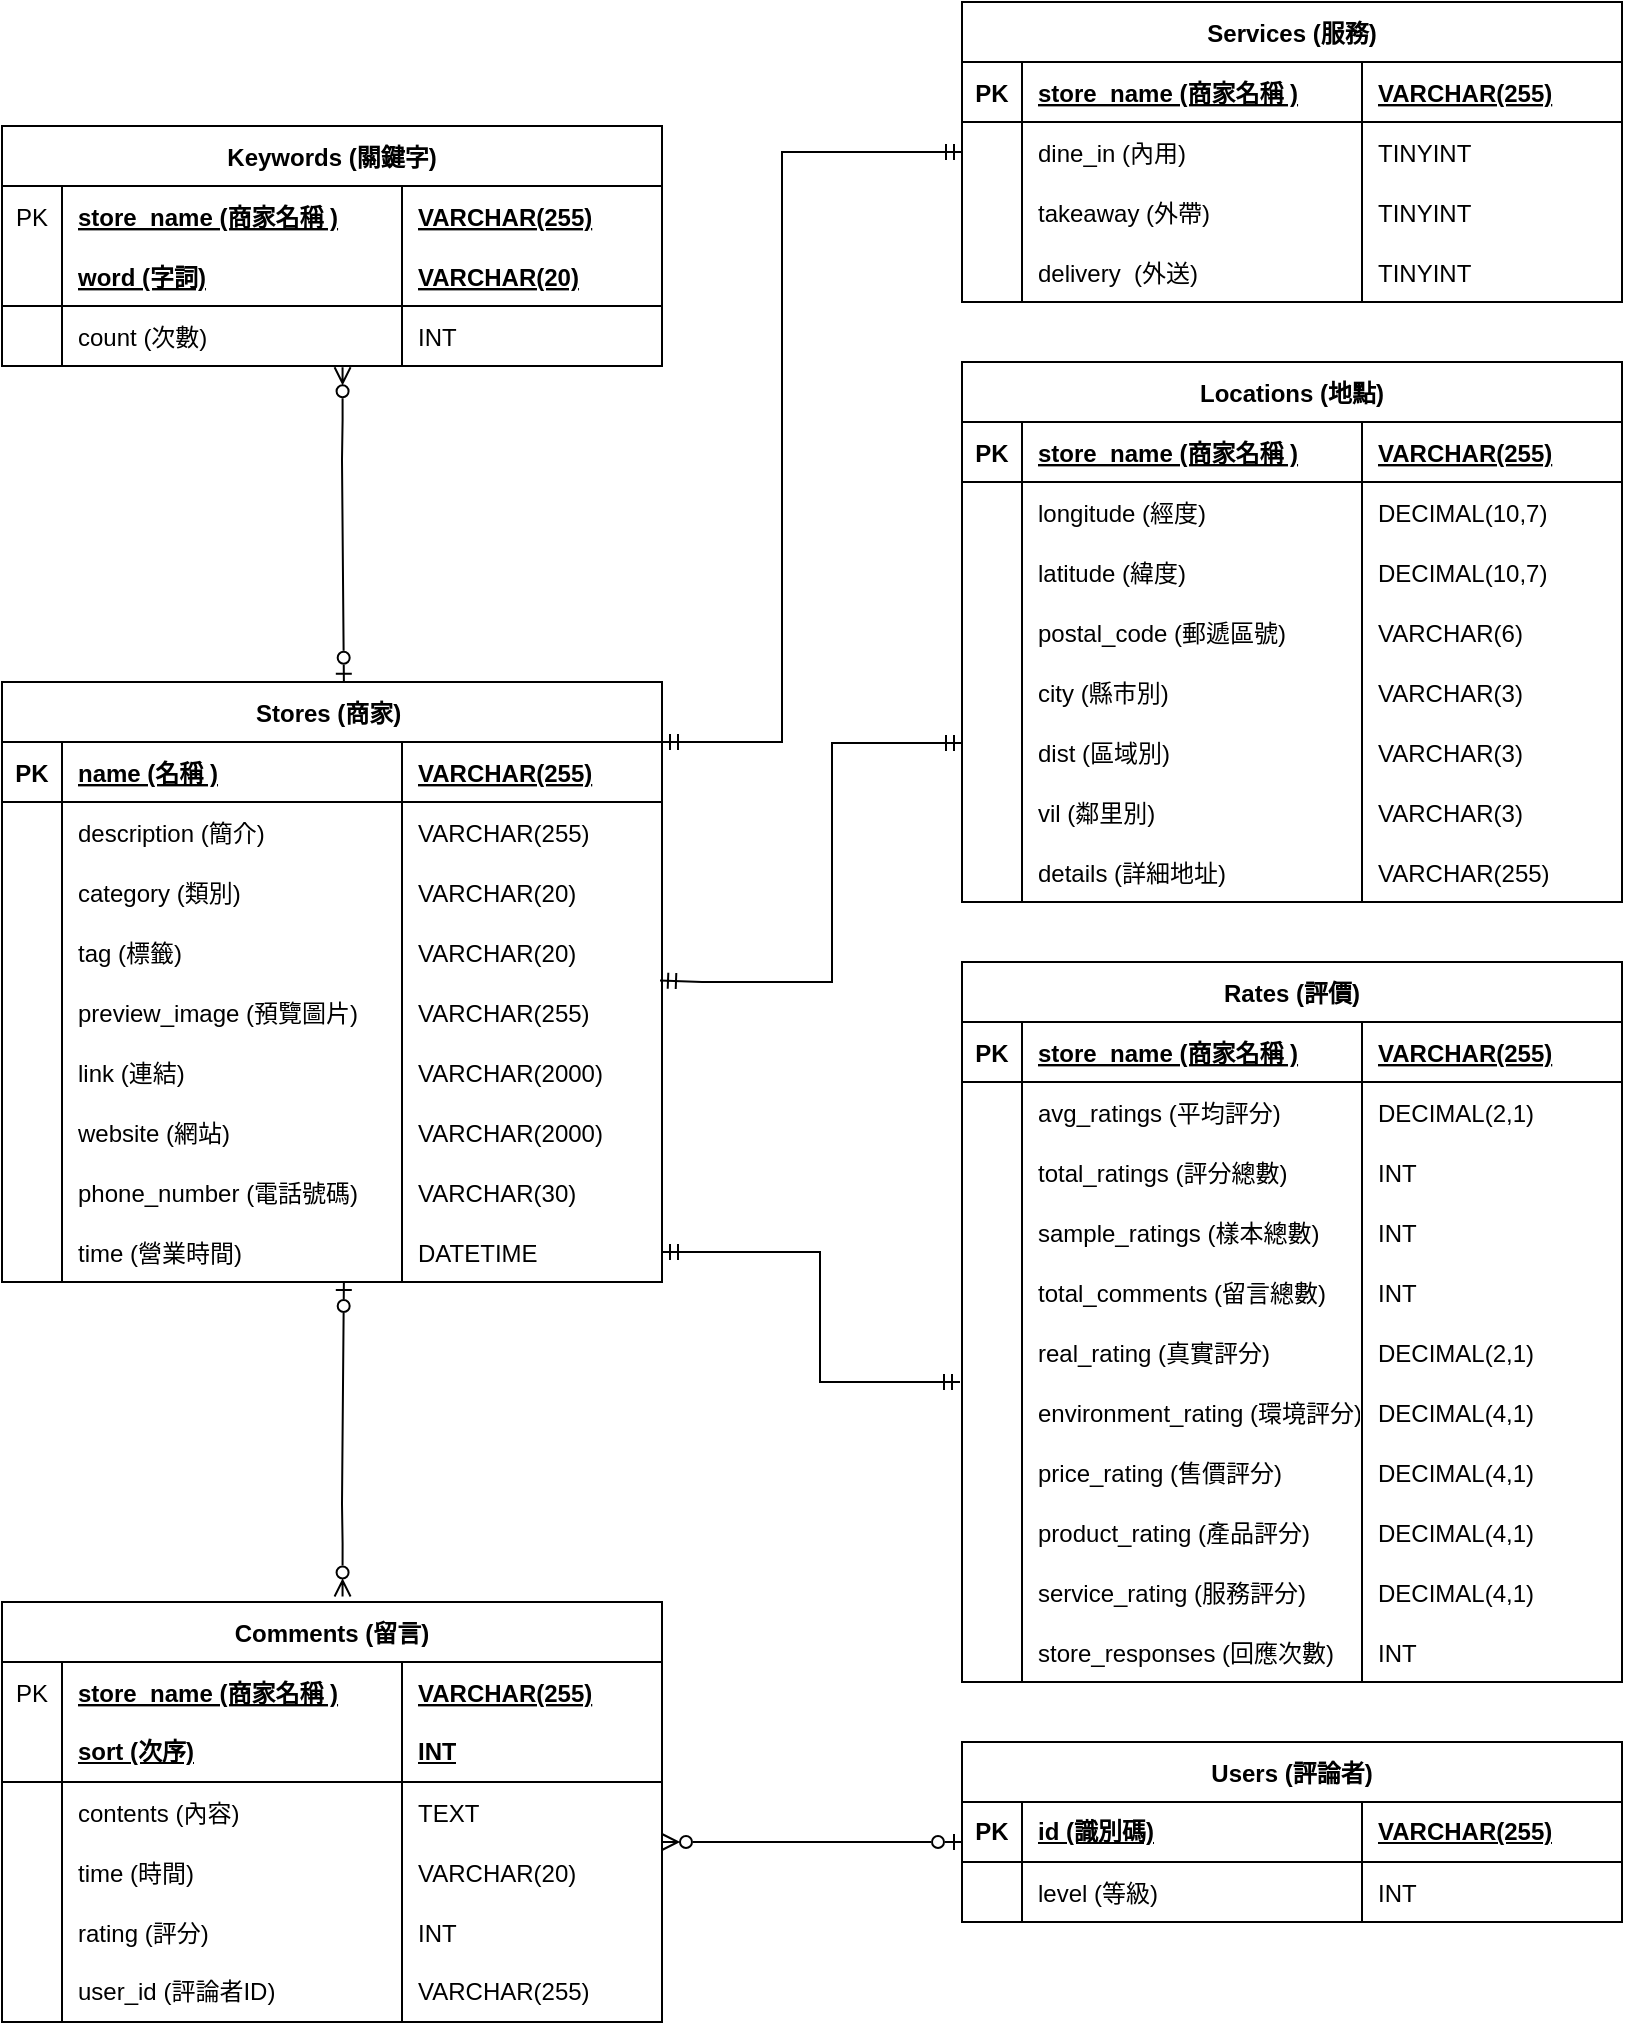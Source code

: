 <mxfile version="24.0.4" type="device" pages="3">
  <diagram id="lq2Ao8sNVctah3-BtvI3" name="正式版">
    <mxGraphModel dx="2103" dy="1208" grid="1" gridSize="10" guides="1" tooltips="1" connect="1" arrows="1" fold="1" page="1" pageScale="1" pageWidth="827" pageHeight="1169" math="0" shadow="0">
      <root>
        <mxCell id="0" />
        <mxCell id="1" parent="0" />
        <mxCell id="mJJHvCn9-pDxuIw7b2Gy-1" value="Locations (地點)" style="shape=table;startSize=30;container=1;collapsible=1;childLayout=tableLayout;fixedRows=1;rowLines=0;fontStyle=1;align=center;resizeLast=1;" parent="1" vertex="1">
          <mxGeometry x="600" y="250" width="330" height="270" as="geometry">
            <mxRectangle x="30" y="40" width="130" height="30" as="alternateBounds" />
          </mxGeometry>
        </mxCell>
        <mxCell id="n9D4Qdi_-7-THSRliApH-20" value="" style="shape=partialRectangle;collapsible=0;dropTarget=0;pointerEvents=0;fillColor=none;points=[[0,0.5],[1,0.5]];portConstraint=eastwest;top=0;left=0;right=0;bottom=1;" parent="mJJHvCn9-pDxuIw7b2Gy-1" vertex="1">
          <mxGeometry y="30" width="330" height="30" as="geometry" />
        </mxCell>
        <mxCell id="n9D4Qdi_-7-THSRliApH-21" value="PK" style="shape=partialRectangle;overflow=hidden;connectable=0;fillColor=none;top=0;left=0;bottom=0;right=0;fontStyle=1;" parent="n9D4Qdi_-7-THSRliApH-20" vertex="1">
          <mxGeometry width="30" height="30" as="geometry">
            <mxRectangle width="30" height="30" as="alternateBounds" />
          </mxGeometry>
        </mxCell>
        <mxCell id="n9D4Qdi_-7-THSRliApH-22" value="store_name (商家名稱 )" style="shape=partialRectangle;overflow=hidden;connectable=0;fillColor=none;top=0;left=0;bottom=0;right=0;align=left;spacingLeft=6;fontStyle=5;" parent="n9D4Qdi_-7-THSRliApH-20" vertex="1">
          <mxGeometry x="30" width="170" height="30" as="geometry">
            <mxRectangle width="170" height="30" as="alternateBounds" />
          </mxGeometry>
        </mxCell>
        <mxCell id="n9D4Qdi_-7-THSRliApH-23" value="VARCHAR(255)" style="shape=partialRectangle;overflow=hidden;connectable=0;fillColor=none;top=0;left=0;bottom=0;right=0;align=left;spacingLeft=6;fontStyle=5;" parent="n9D4Qdi_-7-THSRliApH-20" vertex="1">
          <mxGeometry x="200" width="130" height="30" as="geometry">
            <mxRectangle width="130" height="30" as="alternateBounds" />
          </mxGeometry>
        </mxCell>
        <mxCell id="n9D4Qdi_-7-THSRliApH-26" value="" style="shape=partialRectangle;collapsible=0;dropTarget=0;pointerEvents=0;fillColor=none;points=[[0,0.5],[1,0.5]];portConstraint=eastwest;top=0;left=0;right=0;bottom=0;" parent="mJJHvCn9-pDxuIw7b2Gy-1" vertex="1">
          <mxGeometry y="60" width="330" height="30" as="geometry" />
        </mxCell>
        <mxCell id="n9D4Qdi_-7-THSRliApH-27" value="" style="shape=partialRectangle;overflow=hidden;connectable=0;fillColor=none;top=0;left=0;bottom=0;right=0;" parent="n9D4Qdi_-7-THSRliApH-26" vertex="1">
          <mxGeometry width="30" height="30" as="geometry">
            <mxRectangle width="30" height="30" as="alternateBounds" />
          </mxGeometry>
        </mxCell>
        <mxCell id="n9D4Qdi_-7-THSRliApH-28" value="longitude (經度)" style="shape=partialRectangle;overflow=hidden;connectable=0;fillColor=none;top=0;left=0;bottom=0;right=0;align=left;spacingLeft=6;" parent="n9D4Qdi_-7-THSRliApH-26" vertex="1">
          <mxGeometry x="30" width="170" height="30" as="geometry">
            <mxRectangle width="170" height="30" as="alternateBounds" />
          </mxGeometry>
        </mxCell>
        <mxCell id="n9D4Qdi_-7-THSRliApH-29" value="DECIMAL(10,7)" style="shape=partialRectangle;overflow=hidden;connectable=0;fillColor=none;top=0;left=0;bottom=0;right=0;align=left;spacingLeft=6;" parent="n9D4Qdi_-7-THSRliApH-26" vertex="1">
          <mxGeometry x="200" width="130" height="30" as="geometry">
            <mxRectangle width="130" height="30" as="alternateBounds" />
          </mxGeometry>
        </mxCell>
        <mxCell id="n9D4Qdi_-7-THSRliApH-30" value="" style="shape=partialRectangle;collapsible=0;dropTarget=0;pointerEvents=0;fillColor=none;points=[[0,0.5],[1,0.5]];portConstraint=eastwest;top=0;left=0;right=0;bottom=0;" parent="mJJHvCn9-pDxuIw7b2Gy-1" vertex="1">
          <mxGeometry y="90" width="330" height="30" as="geometry" />
        </mxCell>
        <mxCell id="n9D4Qdi_-7-THSRliApH-31" value="" style="shape=partialRectangle;overflow=hidden;connectable=0;fillColor=none;top=0;left=0;bottom=0;right=0;" parent="n9D4Qdi_-7-THSRliApH-30" vertex="1">
          <mxGeometry width="30" height="30" as="geometry">
            <mxRectangle width="30" height="30" as="alternateBounds" />
          </mxGeometry>
        </mxCell>
        <mxCell id="n9D4Qdi_-7-THSRliApH-32" value="latitude (緯度)" style="shape=partialRectangle;overflow=hidden;connectable=0;fillColor=none;top=0;left=0;bottom=0;right=0;align=left;spacingLeft=6;" parent="n9D4Qdi_-7-THSRliApH-30" vertex="1">
          <mxGeometry x="30" width="170" height="30" as="geometry">
            <mxRectangle width="170" height="30" as="alternateBounds" />
          </mxGeometry>
        </mxCell>
        <mxCell id="n9D4Qdi_-7-THSRliApH-33" value="DECIMAL(10,7)" style="shape=partialRectangle;overflow=hidden;connectable=0;fillColor=none;top=0;left=0;bottom=0;right=0;align=left;spacingLeft=6;" parent="n9D4Qdi_-7-THSRliApH-30" vertex="1">
          <mxGeometry x="200" width="130" height="30" as="geometry">
            <mxRectangle width="130" height="30" as="alternateBounds" />
          </mxGeometry>
        </mxCell>
        <mxCell id="mJJHvCn9-pDxuIw7b2Gy-2" value="" style="shape=partialRectangle;collapsible=0;dropTarget=0;pointerEvents=0;fillColor=none;points=[[0,0.5],[1,0.5]];portConstraint=eastwest;top=0;left=0;right=0;bottom=0;" parent="mJJHvCn9-pDxuIw7b2Gy-1" vertex="1">
          <mxGeometry y="120" width="330" height="30" as="geometry" />
        </mxCell>
        <mxCell id="mJJHvCn9-pDxuIw7b2Gy-3" value="" style="shape=partialRectangle;overflow=hidden;connectable=0;fillColor=none;top=0;left=0;bottom=0;right=0;" parent="mJJHvCn9-pDxuIw7b2Gy-2" vertex="1">
          <mxGeometry width="30" height="30" as="geometry">
            <mxRectangle width="30" height="30" as="alternateBounds" />
          </mxGeometry>
        </mxCell>
        <mxCell id="mJJHvCn9-pDxuIw7b2Gy-4" value="postal_code (郵遞區號)" style="shape=partialRectangle;overflow=hidden;connectable=0;fillColor=none;top=0;left=0;bottom=0;right=0;align=left;spacingLeft=6;" parent="mJJHvCn9-pDxuIw7b2Gy-2" vertex="1">
          <mxGeometry x="30" width="170" height="30" as="geometry">
            <mxRectangle width="170" height="30" as="alternateBounds" />
          </mxGeometry>
        </mxCell>
        <mxCell id="mJJHvCn9-pDxuIw7b2Gy-5" value="VARCHAR(6)" style="shape=partialRectangle;overflow=hidden;connectable=0;fillColor=none;top=0;left=0;bottom=0;right=0;align=left;spacingLeft=6;" parent="mJJHvCn9-pDxuIw7b2Gy-2" vertex="1">
          <mxGeometry x="200" width="130" height="30" as="geometry">
            <mxRectangle width="130" height="30" as="alternateBounds" />
          </mxGeometry>
        </mxCell>
        <mxCell id="mJJHvCn9-pDxuIw7b2Gy-6" value="" style="shape=partialRectangle;collapsible=0;dropTarget=0;pointerEvents=0;fillColor=none;points=[[0,0.5],[1,0.5]];portConstraint=eastwest;top=0;left=0;right=0;bottom=0;" parent="mJJHvCn9-pDxuIw7b2Gy-1" vertex="1">
          <mxGeometry y="150" width="330" height="30" as="geometry" />
        </mxCell>
        <mxCell id="mJJHvCn9-pDxuIw7b2Gy-7" value="" style="shape=partialRectangle;overflow=hidden;connectable=0;fillColor=none;top=0;left=0;bottom=0;right=0;" parent="mJJHvCn9-pDxuIw7b2Gy-6" vertex="1">
          <mxGeometry width="30" height="30" as="geometry">
            <mxRectangle width="30" height="30" as="alternateBounds" />
          </mxGeometry>
        </mxCell>
        <mxCell id="mJJHvCn9-pDxuIw7b2Gy-8" value="city (縣市別)" style="shape=partialRectangle;overflow=hidden;connectable=0;fillColor=none;top=0;left=0;bottom=0;right=0;align=left;spacingLeft=6;" parent="mJJHvCn9-pDxuIw7b2Gy-6" vertex="1">
          <mxGeometry x="30" width="170" height="30" as="geometry">
            <mxRectangle width="170" height="30" as="alternateBounds" />
          </mxGeometry>
        </mxCell>
        <mxCell id="mJJHvCn9-pDxuIw7b2Gy-9" value="VARCHAR(3)" style="shape=partialRectangle;overflow=hidden;connectable=0;fillColor=none;top=0;left=0;bottom=0;right=0;align=left;spacingLeft=6;" parent="mJJHvCn9-pDxuIw7b2Gy-6" vertex="1">
          <mxGeometry x="200" width="130" height="30" as="geometry">
            <mxRectangle width="130" height="30" as="alternateBounds" />
          </mxGeometry>
        </mxCell>
        <mxCell id="mJJHvCn9-pDxuIw7b2Gy-10" value="" style="shape=partialRectangle;collapsible=0;dropTarget=0;pointerEvents=0;fillColor=none;points=[[0,0.5],[1,0.5]];portConstraint=eastwest;top=0;left=0;right=0;bottom=0;" parent="mJJHvCn9-pDxuIw7b2Gy-1" vertex="1">
          <mxGeometry y="180" width="330" height="30" as="geometry" />
        </mxCell>
        <mxCell id="mJJHvCn9-pDxuIw7b2Gy-11" value="" style="shape=partialRectangle;overflow=hidden;connectable=0;fillColor=none;top=0;left=0;bottom=0;right=0;" parent="mJJHvCn9-pDxuIw7b2Gy-10" vertex="1">
          <mxGeometry width="30" height="30" as="geometry">
            <mxRectangle width="30" height="30" as="alternateBounds" />
          </mxGeometry>
        </mxCell>
        <mxCell id="mJJHvCn9-pDxuIw7b2Gy-12" value="dist (區域別)" style="shape=partialRectangle;overflow=hidden;connectable=0;fillColor=none;top=0;left=0;bottom=0;right=0;align=left;spacingLeft=6;" parent="mJJHvCn9-pDxuIw7b2Gy-10" vertex="1">
          <mxGeometry x="30" width="170" height="30" as="geometry">
            <mxRectangle width="170" height="30" as="alternateBounds" />
          </mxGeometry>
        </mxCell>
        <mxCell id="mJJHvCn9-pDxuIw7b2Gy-13" value="VARCHAR(3)" style="shape=partialRectangle;overflow=hidden;connectable=0;fillColor=none;top=0;left=0;bottom=0;right=0;align=left;spacingLeft=6;" parent="mJJHvCn9-pDxuIw7b2Gy-10" vertex="1">
          <mxGeometry x="200" width="130" height="30" as="geometry">
            <mxRectangle width="130" height="30" as="alternateBounds" />
          </mxGeometry>
        </mxCell>
        <mxCell id="mJJHvCn9-pDxuIw7b2Gy-14" value="" style="shape=partialRectangle;collapsible=0;dropTarget=0;pointerEvents=0;fillColor=none;points=[[0,0.5],[1,0.5]];portConstraint=eastwest;top=0;left=0;right=0;bottom=0;" parent="mJJHvCn9-pDxuIw7b2Gy-1" vertex="1">
          <mxGeometry y="210" width="330" height="30" as="geometry" />
        </mxCell>
        <mxCell id="mJJHvCn9-pDxuIw7b2Gy-15" value="" style="shape=partialRectangle;overflow=hidden;connectable=0;fillColor=none;top=0;left=0;bottom=0;right=0;" parent="mJJHvCn9-pDxuIw7b2Gy-14" vertex="1">
          <mxGeometry width="30" height="30" as="geometry">
            <mxRectangle width="30" height="30" as="alternateBounds" />
          </mxGeometry>
        </mxCell>
        <mxCell id="mJJHvCn9-pDxuIw7b2Gy-16" value="vil (鄰里別)" style="shape=partialRectangle;overflow=hidden;connectable=0;fillColor=none;top=0;left=0;bottom=0;right=0;align=left;spacingLeft=6;" parent="mJJHvCn9-pDxuIw7b2Gy-14" vertex="1">
          <mxGeometry x="30" width="170" height="30" as="geometry">
            <mxRectangle width="170" height="30" as="alternateBounds" />
          </mxGeometry>
        </mxCell>
        <mxCell id="mJJHvCn9-pDxuIw7b2Gy-17" value="VARCHAR(3)" style="shape=partialRectangle;overflow=hidden;connectable=0;fillColor=none;top=0;left=0;bottom=0;right=0;align=left;spacingLeft=6;" parent="mJJHvCn9-pDxuIw7b2Gy-14" vertex="1">
          <mxGeometry x="200" width="130" height="30" as="geometry">
            <mxRectangle width="130" height="30" as="alternateBounds" />
          </mxGeometry>
        </mxCell>
        <mxCell id="mJJHvCn9-pDxuIw7b2Gy-18" value="" style="shape=partialRectangle;collapsible=0;dropTarget=0;pointerEvents=0;fillColor=none;points=[[0,0.5],[1,0.5]];portConstraint=eastwest;top=0;left=0;right=0;bottom=0;" parent="mJJHvCn9-pDxuIw7b2Gy-1" vertex="1">
          <mxGeometry y="240" width="330" height="30" as="geometry" />
        </mxCell>
        <mxCell id="mJJHvCn9-pDxuIw7b2Gy-19" value="" style="shape=partialRectangle;overflow=hidden;connectable=0;fillColor=none;top=0;left=0;bottom=0;right=0;" parent="mJJHvCn9-pDxuIw7b2Gy-18" vertex="1">
          <mxGeometry width="30" height="30" as="geometry">
            <mxRectangle width="30" height="30" as="alternateBounds" />
          </mxGeometry>
        </mxCell>
        <mxCell id="mJJHvCn9-pDxuIw7b2Gy-20" value="details (詳細地址)" style="shape=partialRectangle;overflow=hidden;connectable=0;fillColor=none;top=0;left=0;bottom=0;right=0;align=left;spacingLeft=6;" parent="mJJHvCn9-pDxuIw7b2Gy-18" vertex="1">
          <mxGeometry x="30" width="170" height="30" as="geometry">
            <mxRectangle width="170" height="30" as="alternateBounds" />
          </mxGeometry>
        </mxCell>
        <mxCell id="mJJHvCn9-pDxuIw7b2Gy-21" value="VARCHAR(255)" style="shape=partialRectangle;overflow=hidden;connectable=0;fillColor=none;top=0;left=0;bottom=0;right=0;align=left;spacingLeft=6;" parent="mJJHvCn9-pDxuIw7b2Gy-18" vertex="1">
          <mxGeometry x="200" width="130" height="30" as="geometry">
            <mxRectangle width="130" height="30" as="alternateBounds" />
          </mxGeometry>
        </mxCell>
        <mxCell id="mJJHvCn9-pDxuIw7b2Gy-26" value="Comments (留言)" style="shape=table;startSize=30;container=1;collapsible=1;childLayout=tableLayout;fixedRows=1;rowLines=0;fontStyle=1;align=center;resizeLast=1;labelBorderColor=none;" parent="1" vertex="1">
          <mxGeometry x="120" y="870" width="330" height="210" as="geometry">
            <mxRectangle x="140" y="520" width="130" height="30" as="alternateBounds" />
          </mxGeometry>
        </mxCell>
        <mxCell id="XGeulqXPTtNzjUx_Kutc-5" value="" style="shape=partialRectangle;collapsible=0;dropTarget=0;pointerEvents=0;fillColor=none;points=[[0,0.5],[1,0.5]];portConstraint=eastwest;top=0;left=0;right=0;bottom=0;" parent="mJJHvCn9-pDxuIw7b2Gy-26" vertex="1">
          <mxGeometry y="30" width="330" height="30" as="geometry" />
        </mxCell>
        <mxCell id="XGeulqXPTtNzjUx_Kutc-6" value="PK" style="shape=partialRectangle;overflow=hidden;connectable=0;fillColor=none;top=0;left=0;bottom=0;right=0;" parent="XGeulqXPTtNzjUx_Kutc-5" vertex="1">
          <mxGeometry width="30" height="30" as="geometry">
            <mxRectangle width="30" height="30" as="alternateBounds" />
          </mxGeometry>
        </mxCell>
        <mxCell id="XGeulqXPTtNzjUx_Kutc-7" value="store_name (商家名稱 )" style="shape=partialRectangle;overflow=hidden;connectable=0;fillColor=none;top=0;left=0;bottom=0;right=0;align=left;spacingLeft=6;fontStyle=5" parent="XGeulqXPTtNzjUx_Kutc-5" vertex="1">
          <mxGeometry x="30" width="170" height="30" as="geometry">
            <mxRectangle width="170" height="30" as="alternateBounds" />
          </mxGeometry>
        </mxCell>
        <mxCell id="XGeulqXPTtNzjUx_Kutc-8" value="VARCHAR(255)" style="shape=partialRectangle;overflow=hidden;connectable=0;fillColor=none;top=0;left=0;bottom=0;right=0;align=left;spacingLeft=6;fontStyle=5" parent="XGeulqXPTtNzjUx_Kutc-5" vertex="1">
          <mxGeometry x="200" width="130" height="30" as="geometry">
            <mxRectangle width="130" height="30" as="alternateBounds" />
          </mxGeometry>
        </mxCell>
        <mxCell id="dCGMXX8nEPrI3P1_czm2-35" value="" style="shape=tableRow;horizontal=0;startSize=0;swimlaneHead=0;swimlaneBody=0;fillColor=none;collapsible=0;dropTarget=0;points=[[0,0.5],[1,0.5]];portConstraint=eastwest;top=0;left=0;right=0;bottom=1;" parent="mJJHvCn9-pDxuIw7b2Gy-26" vertex="1">
          <mxGeometry y="60" width="330" height="30" as="geometry" />
        </mxCell>
        <mxCell id="dCGMXX8nEPrI3P1_czm2-36" value="" style="shape=partialRectangle;connectable=0;fillColor=none;top=0;left=0;bottom=0;right=0;fontStyle=1;overflow=hidden;whiteSpace=wrap;html=1;" parent="dCGMXX8nEPrI3P1_czm2-35" vertex="1">
          <mxGeometry width="30" height="30" as="geometry">
            <mxRectangle width="30" height="30" as="alternateBounds" />
          </mxGeometry>
        </mxCell>
        <mxCell id="dCGMXX8nEPrI3P1_czm2-37" value="&lt;span style=&quot;text-wrap: nowrap;&quot;&gt;sort (次序)&lt;/span&gt;" style="shape=partialRectangle;connectable=0;fillColor=none;top=0;left=0;bottom=0;right=0;align=left;spacingLeft=6;fontStyle=5;overflow=hidden;whiteSpace=wrap;html=1;" parent="dCGMXX8nEPrI3P1_czm2-35" vertex="1">
          <mxGeometry x="30" width="170" height="30" as="geometry">
            <mxRectangle width="170" height="30" as="alternateBounds" />
          </mxGeometry>
        </mxCell>
        <mxCell id="dCGMXX8nEPrI3P1_czm2-38" value="INT" style="shape=partialRectangle;connectable=0;fillColor=none;top=0;left=0;bottom=0;right=0;align=left;spacingLeft=6;fontStyle=5;overflow=hidden;whiteSpace=wrap;html=1;" parent="dCGMXX8nEPrI3P1_czm2-35" vertex="1">
          <mxGeometry x="200" width="130" height="30" as="geometry">
            <mxRectangle width="130" height="30" as="alternateBounds" />
          </mxGeometry>
        </mxCell>
        <mxCell id="mJJHvCn9-pDxuIw7b2Gy-31" value="" style="shape=partialRectangle;collapsible=0;dropTarget=0;pointerEvents=0;fillColor=none;points=[[0,0.5],[1,0.5]];portConstraint=eastwest;top=0;left=0;right=0;bottom=0;" parent="mJJHvCn9-pDxuIw7b2Gy-26" vertex="1">
          <mxGeometry y="90" width="330" height="30" as="geometry" />
        </mxCell>
        <mxCell id="mJJHvCn9-pDxuIw7b2Gy-32" value="" style="shape=partialRectangle;overflow=hidden;connectable=0;fillColor=none;top=0;left=0;bottom=0;right=0;" parent="mJJHvCn9-pDxuIw7b2Gy-31" vertex="1">
          <mxGeometry width="30" height="30" as="geometry">
            <mxRectangle width="30" height="30" as="alternateBounds" />
          </mxGeometry>
        </mxCell>
        <mxCell id="mJJHvCn9-pDxuIw7b2Gy-33" value="contents (內容)" style="shape=partialRectangle;overflow=hidden;connectable=0;fillColor=none;top=0;left=0;bottom=0;right=0;align=left;spacingLeft=6;" parent="mJJHvCn9-pDxuIw7b2Gy-31" vertex="1">
          <mxGeometry x="30" width="170" height="30" as="geometry">
            <mxRectangle width="170" height="30" as="alternateBounds" />
          </mxGeometry>
        </mxCell>
        <mxCell id="mJJHvCn9-pDxuIw7b2Gy-34" value="TEXT" style="shape=partialRectangle;overflow=hidden;connectable=0;fillColor=none;top=0;left=0;bottom=0;right=0;align=left;spacingLeft=6;" parent="mJJHvCn9-pDxuIw7b2Gy-31" vertex="1">
          <mxGeometry x="200" width="130" height="30" as="geometry">
            <mxRectangle width="130" height="30" as="alternateBounds" />
          </mxGeometry>
        </mxCell>
        <mxCell id="mJJHvCn9-pDxuIw7b2Gy-35" value="" style="shape=partialRectangle;collapsible=0;dropTarget=0;pointerEvents=0;fillColor=none;points=[[0,0.5],[1,0.5]];portConstraint=eastwest;top=0;left=0;right=0;bottom=0;" parent="mJJHvCn9-pDxuIw7b2Gy-26" vertex="1">
          <mxGeometry y="120" width="330" height="30" as="geometry" />
        </mxCell>
        <mxCell id="mJJHvCn9-pDxuIw7b2Gy-36" value="" style="shape=partialRectangle;overflow=hidden;connectable=0;fillColor=none;top=0;left=0;bottom=0;right=0;" parent="mJJHvCn9-pDxuIw7b2Gy-35" vertex="1">
          <mxGeometry width="30" height="30" as="geometry">
            <mxRectangle width="30" height="30" as="alternateBounds" />
          </mxGeometry>
        </mxCell>
        <mxCell id="mJJHvCn9-pDxuIw7b2Gy-37" value="time (時間)" style="shape=partialRectangle;overflow=hidden;connectable=0;fillColor=none;top=0;left=0;bottom=0;right=0;align=left;spacingLeft=6;" parent="mJJHvCn9-pDxuIw7b2Gy-35" vertex="1">
          <mxGeometry x="30" width="170" height="30" as="geometry">
            <mxRectangle width="170" height="30" as="alternateBounds" />
          </mxGeometry>
        </mxCell>
        <mxCell id="mJJHvCn9-pDxuIw7b2Gy-38" value="VARCHAR(20)" style="shape=partialRectangle;overflow=hidden;connectable=0;fillColor=none;top=0;left=0;bottom=0;right=0;align=left;spacingLeft=6;" parent="mJJHvCn9-pDxuIw7b2Gy-35" vertex="1">
          <mxGeometry x="200" width="130" height="30" as="geometry">
            <mxRectangle width="130" height="30" as="alternateBounds" />
          </mxGeometry>
        </mxCell>
        <mxCell id="mJJHvCn9-pDxuIw7b2Gy-39" value="" style="shape=partialRectangle;collapsible=0;dropTarget=0;pointerEvents=0;fillColor=none;points=[[0,0.5],[1,0.5]];portConstraint=eastwest;top=0;left=0;right=0;bottom=0;" parent="mJJHvCn9-pDxuIw7b2Gy-26" vertex="1">
          <mxGeometry y="150" width="330" height="30" as="geometry" />
        </mxCell>
        <mxCell id="mJJHvCn9-pDxuIw7b2Gy-40" value="" style="shape=partialRectangle;overflow=hidden;connectable=0;fillColor=none;top=0;left=0;bottom=0;right=0;" parent="mJJHvCn9-pDxuIw7b2Gy-39" vertex="1">
          <mxGeometry width="30" height="30" as="geometry">
            <mxRectangle width="30" height="30" as="alternateBounds" />
          </mxGeometry>
        </mxCell>
        <mxCell id="mJJHvCn9-pDxuIw7b2Gy-41" value="rating (評分)" style="shape=partialRectangle;overflow=hidden;connectable=0;fillColor=none;top=0;left=0;bottom=0;right=0;align=left;spacingLeft=6;" parent="mJJHvCn9-pDxuIw7b2Gy-39" vertex="1">
          <mxGeometry x="30" width="170" height="30" as="geometry">
            <mxRectangle width="170" height="30" as="alternateBounds" />
          </mxGeometry>
        </mxCell>
        <mxCell id="mJJHvCn9-pDxuIw7b2Gy-42" value="INT" style="shape=partialRectangle;overflow=hidden;connectable=0;fillColor=none;top=0;left=0;bottom=0;right=0;align=left;spacingLeft=6;" parent="mJJHvCn9-pDxuIw7b2Gy-39" vertex="1">
          <mxGeometry x="200" width="130" height="30" as="geometry">
            <mxRectangle width="130" height="30" as="alternateBounds" />
          </mxGeometry>
        </mxCell>
        <mxCell id="n9D4Qdi_-7-THSRliApH-7" value="" style="shape=tableRow;horizontal=0;startSize=0;swimlaneHead=0;swimlaneBody=0;fillColor=none;collapsible=0;dropTarget=0;points=[[0,0.5],[1,0.5]];portConstraint=eastwest;top=0;left=0;right=0;bottom=1;" parent="mJJHvCn9-pDxuIw7b2Gy-26" vertex="1">
          <mxGeometry y="180" width="330" height="30" as="geometry" />
        </mxCell>
        <mxCell id="n9D4Qdi_-7-THSRliApH-8" value="" style="shape=partialRectangle;connectable=0;fillColor=none;top=0;left=0;bottom=0;right=0;fontStyle=1;overflow=hidden;whiteSpace=wrap;html=1;" parent="n9D4Qdi_-7-THSRliApH-7" vertex="1">
          <mxGeometry width="30" height="30" as="geometry">
            <mxRectangle width="30" height="30" as="alternateBounds" />
          </mxGeometry>
        </mxCell>
        <mxCell id="n9D4Qdi_-7-THSRliApH-9" value="&lt;span style=&quot;text-wrap: nowrap;&quot;&gt;user_id (評論者ID&lt;/span&gt;&lt;span style=&quot;text-wrap: nowrap;&quot;&gt;)&lt;/span&gt;" style="shape=partialRectangle;connectable=0;fillColor=none;top=0;left=0;bottom=0;right=0;align=left;spacingLeft=6;fontStyle=0;overflow=hidden;whiteSpace=wrap;html=1;" parent="n9D4Qdi_-7-THSRliApH-7" vertex="1">
          <mxGeometry x="30" width="170" height="30" as="geometry">
            <mxRectangle width="170" height="30" as="alternateBounds" />
          </mxGeometry>
        </mxCell>
        <mxCell id="n9D4Qdi_-7-THSRliApH-10" value="&lt;span style=&quot;text-wrap: nowrap;&quot;&gt;VARCHAR(255)&lt;/span&gt;" style="shape=partialRectangle;connectable=0;fillColor=none;top=0;left=0;bottom=0;right=0;align=left;spacingLeft=6;fontStyle=0;overflow=hidden;whiteSpace=wrap;html=1;" parent="n9D4Qdi_-7-THSRliApH-7" vertex="1">
          <mxGeometry x="200" width="130" height="30" as="geometry">
            <mxRectangle width="130" height="30" as="alternateBounds" />
          </mxGeometry>
        </mxCell>
        <mxCell id="mJJHvCn9-pDxuIw7b2Gy-47" value="Stores (商家) " style="shape=table;startSize=30;container=1;collapsible=1;childLayout=tableLayout;fixedRows=1;rowLines=0;fontStyle=1;align=center;resizeLast=1;" parent="1" vertex="1">
          <mxGeometry x="120" y="410" width="330" height="300" as="geometry">
            <mxRectangle x="30" y="40" width="130" height="30" as="alternateBounds" />
          </mxGeometry>
        </mxCell>
        <mxCell id="mJJHvCn9-pDxuIw7b2Gy-48" value="" style="shape=partialRectangle;collapsible=0;dropTarget=0;pointerEvents=0;fillColor=none;points=[[0,0.5],[1,0.5]];portConstraint=eastwest;top=0;left=0;right=0;bottom=1;" parent="mJJHvCn9-pDxuIw7b2Gy-47" vertex="1">
          <mxGeometry y="30" width="330" height="30" as="geometry" />
        </mxCell>
        <mxCell id="mJJHvCn9-pDxuIw7b2Gy-49" value="PK" style="shape=partialRectangle;overflow=hidden;connectable=0;fillColor=none;top=0;left=0;bottom=0;right=0;fontStyle=1;" parent="mJJHvCn9-pDxuIw7b2Gy-48" vertex="1">
          <mxGeometry width="30" height="30" as="geometry">
            <mxRectangle width="30" height="30" as="alternateBounds" />
          </mxGeometry>
        </mxCell>
        <mxCell id="mJJHvCn9-pDxuIw7b2Gy-50" value="name (名稱 )" style="shape=partialRectangle;overflow=hidden;connectable=0;fillColor=none;top=0;left=0;bottom=0;right=0;align=left;spacingLeft=6;fontStyle=5;" parent="mJJHvCn9-pDxuIw7b2Gy-48" vertex="1">
          <mxGeometry x="30" width="170" height="30" as="geometry">
            <mxRectangle width="170" height="30" as="alternateBounds" />
          </mxGeometry>
        </mxCell>
        <mxCell id="mJJHvCn9-pDxuIw7b2Gy-51" value="VARCHAR(255)" style="shape=partialRectangle;overflow=hidden;connectable=0;fillColor=none;top=0;left=0;bottom=0;right=0;align=left;spacingLeft=6;fontStyle=5;" parent="mJJHvCn9-pDxuIw7b2Gy-48" vertex="1">
          <mxGeometry x="200" width="130" height="30" as="geometry">
            <mxRectangle width="130" height="30" as="alternateBounds" />
          </mxGeometry>
        </mxCell>
        <mxCell id="krWU-fXuQQq0q_gxKcGu-1" value="" style="shape=partialRectangle;collapsible=0;dropTarget=0;pointerEvents=0;fillColor=none;points=[[0,0.5],[1,0.5]];portConstraint=eastwest;top=0;left=0;right=0;bottom=0;" vertex="1" parent="mJJHvCn9-pDxuIw7b2Gy-47">
          <mxGeometry y="60" width="330" height="30" as="geometry" />
        </mxCell>
        <mxCell id="krWU-fXuQQq0q_gxKcGu-2" value="" style="shape=partialRectangle;overflow=hidden;connectable=0;fillColor=none;top=0;left=0;bottom=0;right=0;" vertex="1" parent="krWU-fXuQQq0q_gxKcGu-1">
          <mxGeometry width="30" height="30" as="geometry">
            <mxRectangle width="30" height="30" as="alternateBounds" />
          </mxGeometry>
        </mxCell>
        <mxCell id="krWU-fXuQQq0q_gxKcGu-3" value="description (簡介) " style="shape=partialRectangle;overflow=hidden;connectable=0;fillColor=none;top=0;left=0;bottom=0;right=0;align=left;spacingLeft=6;" vertex="1" parent="krWU-fXuQQq0q_gxKcGu-1">
          <mxGeometry x="30" width="170" height="30" as="geometry">
            <mxRectangle width="170" height="30" as="alternateBounds" />
          </mxGeometry>
        </mxCell>
        <mxCell id="krWU-fXuQQq0q_gxKcGu-4" value="VARCHAR(255)" style="shape=partialRectangle;overflow=hidden;connectable=0;fillColor=none;top=0;left=0;bottom=0;right=0;align=left;spacingLeft=6;" vertex="1" parent="krWU-fXuQQq0q_gxKcGu-1">
          <mxGeometry x="200" width="130" height="30" as="geometry">
            <mxRectangle width="130" height="30" as="alternateBounds" />
          </mxGeometry>
        </mxCell>
        <mxCell id="mJJHvCn9-pDxuIw7b2Gy-56" value="" style="shape=partialRectangle;collapsible=0;dropTarget=0;pointerEvents=0;fillColor=none;points=[[0,0.5],[1,0.5]];portConstraint=eastwest;top=0;left=0;right=0;bottom=0;" parent="mJJHvCn9-pDxuIw7b2Gy-47" vertex="1">
          <mxGeometry y="90" width="330" height="30" as="geometry" />
        </mxCell>
        <mxCell id="mJJHvCn9-pDxuIw7b2Gy-57" value="" style="shape=partialRectangle;overflow=hidden;connectable=0;fillColor=none;top=0;left=0;bottom=0;right=0;" parent="mJJHvCn9-pDxuIw7b2Gy-56" vertex="1">
          <mxGeometry width="30" height="30" as="geometry">
            <mxRectangle width="30" height="30" as="alternateBounds" />
          </mxGeometry>
        </mxCell>
        <mxCell id="mJJHvCn9-pDxuIw7b2Gy-58" value="category (類別) " style="shape=partialRectangle;overflow=hidden;connectable=0;fillColor=none;top=0;left=0;bottom=0;right=0;align=left;spacingLeft=6;" parent="mJJHvCn9-pDxuIw7b2Gy-56" vertex="1">
          <mxGeometry x="30" width="170" height="30" as="geometry">
            <mxRectangle width="170" height="30" as="alternateBounds" />
          </mxGeometry>
        </mxCell>
        <mxCell id="mJJHvCn9-pDxuIw7b2Gy-59" value="VARCHAR(20)" style="shape=partialRectangle;overflow=hidden;connectable=0;fillColor=none;top=0;left=0;bottom=0;right=0;align=left;spacingLeft=6;" parent="mJJHvCn9-pDxuIw7b2Gy-56" vertex="1">
          <mxGeometry x="200" width="130" height="30" as="geometry">
            <mxRectangle width="130" height="30" as="alternateBounds" />
          </mxGeometry>
        </mxCell>
        <mxCell id="mJJHvCn9-pDxuIw7b2Gy-52" value="" style="shape=partialRectangle;collapsible=0;dropTarget=0;pointerEvents=0;fillColor=none;points=[[0,0.5],[1,0.5]];portConstraint=eastwest;top=0;left=0;right=0;bottom=0;" parent="mJJHvCn9-pDxuIw7b2Gy-47" vertex="1">
          <mxGeometry y="120" width="330" height="30" as="geometry" />
        </mxCell>
        <mxCell id="mJJHvCn9-pDxuIw7b2Gy-53" value="" style="shape=partialRectangle;overflow=hidden;connectable=0;fillColor=none;top=0;left=0;bottom=0;right=0;" parent="mJJHvCn9-pDxuIw7b2Gy-52" vertex="1">
          <mxGeometry width="30" height="30" as="geometry">
            <mxRectangle width="30" height="30" as="alternateBounds" />
          </mxGeometry>
        </mxCell>
        <mxCell id="mJJHvCn9-pDxuIw7b2Gy-54" value="tag (標籤)" style="shape=partialRectangle;overflow=hidden;connectable=0;fillColor=none;top=0;left=0;bottom=0;right=0;align=left;spacingLeft=6;" parent="mJJHvCn9-pDxuIw7b2Gy-52" vertex="1">
          <mxGeometry x="30" width="170" height="30" as="geometry">
            <mxRectangle width="170" height="30" as="alternateBounds" />
          </mxGeometry>
        </mxCell>
        <mxCell id="mJJHvCn9-pDxuIw7b2Gy-55" value="VARCHAR(20)" style="shape=partialRectangle;overflow=hidden;connectable=0;fillColor=none;top=0;left=0;bottom=0;right=0;align=left;spacingLeft=6;" parent="mJJHvCn9-pDxuIw7b2Gy-52" vertex="1">
          <mxGeometry x="200" width="130" height="30" as="geometry">
            <mxRectangle width="130" height="30" as="alternateBounds" />
          </mxGeometry>
        </mxCell>
        <mxCell id="aYusBoQxlGMGweMIWAJ9-1" value="" style="shape=partialRectangle;collapsible=0;dropTarget=0;pointerEvents=0;fillColor=none;points=[[0,0.5],[1,0.5]];portConstraint=eastwest;top=0;left=0;right=0;bottom=0;" parent="mJJHvCn9-pDxuIw7b2Gy-47" vertex="1">
          <mxGeometry y="150" width="330" height="30" as="geometry" />
        </mxCell>
        <mxCell id="aYusBoQxlGMGweMIWAJ9-2" value="" style="shape=partialRectangle;overflow=hidden;connectable=0;fillColor=none;top=0;left=0;bottom=0;right=0;" parent="aYusBoQxlGMGweMIWAJ9-1" vertex="1">
          <mxGeometry width="30" height="30" as="geometry">
            <mxRectangle width="30" height="30" as="alternateBounds" />
          </mxGeometry>
        </mxCell>
        <mxCell id="aYusBoQxlGMGweMIWAJ9-3" value="preview_image (預覽圖片) " style="shape=partialRectangle;overflow=hidden;connectable=0;fillColor=none;top=0;left=0;bottom=0;right=0;align=left;spacingLeft=6;" parent="aYusBoQxlGMGweMIWAJ9-1" vertex="1">
          <mxGeometry x="30" width="170" height="30" as="geometry">
            <mxRectangle width="170" height="30" as="alternateBounds" />
          </mxGeometry>
        </mxCell>
        <mxCell id="aYusBoQxlGMGweMIWAJ9-4" value="VARCHAR(255)" style="shape=partialRectangle;overflow=hidden;connectable=0;fillColor=none;top=0;left=0;bottom=0;right=0;align=left;spacingLeft=6;" parent="aYusBoQxlGMGweMIWAJ9-1" vertex="1">
          <mxGeometry x="200" width="130" height="30" as="geometry">
            <mxRectangle width="130" height="30" as="alternateBounds" />
          </mxGeometry>
        </mxCell>
        <mxCell id="mJJHvCn9-pDxuIw7b2Gy-60" value="" style="shape=partialRectangle;collapsible=0;dropTarget=0;pointerEvents=0;fillColor=none;points=[[0,0.5],[1,0.5]];portConstraint=eastwest;top=0;left=0;right=0;bottom=0;" parent="mJJHvCn9-pDxuIw7b2Gy-47" vertex="1">
          <mxGeometry y="180" width="330" height="30" as="geometry" />
        </mxCell>
        <mxCell id="mJJHvCn9-pDxuIw7b2Gy-61" value="" style="shape=partialRectangle;overflow=hidden;connectable=0;fillColor=none;top=0;left=0;bottom=0;right=0;" parent="mJJHvCn9-pDxuIw7b2Gy-60" vertex="1">
          <mxGeometry width="30" height="30" as="geometry">
            <mxRectangle width="30" height="30" as="alternateBounds" />
          </mxGeometry>
        </mxCell>
        <mxCell id="mJJHvCn9-pDxuIw7b2Gy-62" value="link (連結)" style="shape=partialRectangle;overflow=hidden;connectable=0;fillColor=none;top=0;left=0;bottom=0;right=0;align=left;spacingLeft=6;" parent="mJJHvCn9-pDxuIw7b2Gy-60" vertex="1">
          <mxGeometry x="30" width="170" height="30" as="geometry">
            <mxRectangle width="170" height="30" as="alternateBounds" />
          </mxGeometry>
        </mxCell>
        <mxCell id="mJJHvCn9-pDxuIw7b2Gy-63" value="VARCHAR(2000)" style="shape=partialRectangle;overflow=hidden;connectable=0;fillColor=none;top=0;left=0;bottom=0;right=0;align=left;spacingLeft=6;" parent="mJJHvCn9-pDxuIw7b2Gy-60" vertex="1">
          <mxGeometry x="200" width="130" height="30" as="geometry">
            <mxRectangle width="130" height="30" as="alternateBounds" />
          </mxGeometry>
        </mxCell>
        <mxCell id="mJJHvCn9-pDxuIw7b2Gy-64" value="" style="shape=partialRectangle;collapsible=0;dropTarget=0;pointerEvents=0;fillColor=none;points=[[0,0.5],[1,0.5]];portConstraint=eastwest;top=0;left=0;right=0;bottom=0;" parent="mJJHvCn9-pDxuIw7b2Gy-47" vertex="1">
          <mxGeometry y="210" width="330" height="30" as="geometry" />
        </mxCell>
        <mxCell id="mJJHvCn9-pDxuIw7b2Gy-65" value="" style="shape=partialRectangle;overflow=hidden;connectable=0;fillColor=none;top=0;left=0;bottom=0;right=0;" parent="mJJHvCn9-pDxuIw7b2Gy-64" vertex="1">
          <mxGeometry width="30" height="30" as="geometry">
            <mxRectangle width="30" height="30" as="alternateBounds" />
          </mxGeometry>
        </mxCell>
        <mxCell id="mJJHvCn9-pDxuIw7b2Gy-66" value="website (網站) " style="shape=partialRectangle;overflow=hidden;connectable=0;fillColor=none;top=0;left=0;bottom=0;right=0;align=left;spacingLeft=6;" parent="mJJHvCn9-pDxuIw7b2Gy-64" vertex="1">
          <mxGeometry x="30" width="170" height="30" as="geometry">
            <mxRectangle width="170" height="30" as="alternateBounds" />
          </mxGeometry>
        </mxCell>
        <mxCell id="mJJHvCn9-pDxuIw7b2Gy-67" value="VARCHAR(2000)" style="shape=partialRectangle;overflow=hidden;connectable=0;fillColor=none;top=0;left=0;bottom=0;right=0;align=left;spacingLeft=6;" parent="mJJHvCn9-pDxuIw7b2Gy-64" vertex="1">
          <mxGeometry x="200" width="130" height="30" as="geometry">
            <mxRectangle width="130" height="30" as="alternateBounds" />
          </mxGeometry>
        </mxCell>
        <mxCell id="mJJHvCn9-pDxuIw7b2Gy-68" value="" style="shape=partialRectangle;collapsible=0;dropTarget=0;pointerEvents=0;fillColor=none;points=[[0,0.5],[1,0.5]];portConstraint=eastwest;top=0;left=0;right=0;bottom=0;" parent="mJJHvCn9-pDxuIw7b2Gy-47" vertex="1">
          <mxGeometry y="240" width="330" height="30" as="geometry" />
        </mxCell>
        <mxCell id="mJJHvCn9-pDxuIw7b2Gy-69" value="" style="shape=partialRectangle;overflow=hidden;connectable=0;fillColor=none;top=0;left=0;bottom=0;right=0;" parent="mJJHvCn9-pDxuIw7b2Gy-68" vertex="1">
          <mxGeometry width="30" height="30" as="geometry">
            <mxRectangle width="30" height="30" as="alternateBounds" />
          </mxGeometry>
        </mxCell>
        <mxCell id="mJJHvCn9-pDxuIw7b2Gy-70" value="phone_number (電話號碼) " style="shape=partialRectangle;overflow=hidden;connectable=0;fillColor=none;top=0;left=0;bottom=0;right=0;align=left;spacingLeft=6;" parent="mJJHvCn9-pDxuIw7b2Gy-68" vertex="1">
          <mxGeometry x="30" width="170" height="30" as="geometry">
            <mxRectangle width="170" height="30" as="alternateBounds" />
          </mxGeometry>
        </mxCell>
        <mxCell id="mJJHvCn9-pDxuIw7b2Gy-71" value="VARCHAR(30)" style="shape=partialRectangle;overflow=hidden;connectable=0;fillColor=none;top=0;left=0;bottom=0;right=0;align=left;spacingLeft=6;" parent="mJJHvCn9-pDxuIw7b2Gy-68" vertex="1">
          <mxGeometry x="200" width="130" height="30" as="geometry">
            <mxRectangle width="130" height="30" as="alternateBounds" />
          </mxGeometry>
        </mxCell>
        <mxCell id="krWU-fXuQQq0q_gxKcGu-5" value="" style="shape=partialRectangle;collapsible=0;dropTarget=0;pointerEvents=0;fillColor=none;points=[[0,0.5],[1,0.5]];portConstraint=eastwest;top=0;left=0;right=0;bottom=0;" vertex="1" parent="mJJHvCn9-pDxuIw7b2Gy-47">
          <mxGeometry y="270" width="330" height="30" as="geometry" />
        </mxCell>
        <mxCell id="krWU-fXuQQq0q_gxKcGu-6" value="" style="shape=partialRectangle;overflow=hidden;connectable=0;fillColor=none;top=0;left=0;bottom=0;right=0;" vertex="1" parent="krWU-fXuQQq0q_gxKcGu-5">
          <mxGeometry width="30" height="30" as="geometry">
            <mxRectangle width="30" height="30" as="alternateBounds" />
          </mxGeometry>
        </mxCell>
        <mxCell id="krWU-fXuQQq0q_gxKcGu-7" value="time (營業時間) " style="shape=partialRectangle;overflow=hidden;connectable=0;fillColor=none;top=0;left=0;bottom=0;right=0;align=left;spacingLeft=6;" vertex="1" parent="krWU-fXuQQq0q_gxKcGu-5">
          <mxGeometry x="30" width="170" height="30" as="geometry">
            <mxRectangle width="170" height="30" as="alternateBounds" />
          </mxGeometry>
        </mxCell>
        <mxCell id="krWU-fXuQQq0q_gxKcGu-8" value="DATETIME" style="shape=partialRectangle;overflow=hidden;connectable=0;fillColor=none;top=0;left=0;bottom=0;right=0;align=left;spacingLeft=6;" vertex="1" parent="krWU-fXuQQq0q_gxKcGu-5">
          <mxGeometry x="200" width="130" height="30" as="geometry">
            <mxRectangle width="130" height="30" as="alternateBounds" />
          </mxGeometry>
        </mxCell>
        <mxCell id="mJJHvCn9-pDxuIw7b2Gy-80" value="Users (評論者)" style="shape=table;startSize=30;container=1;collapsible=1;childLayout=tableLayout;fixedRows=1;rowLines=0;fontStyle=1;align=center;resizeLast=1;" parent="1" vertex="1">
          <mxGeometry x="600" y="940" width="330" height="90" as="geometry">
            <mxRectangle x="30" y="40" width="130" height="30" as="alternateBounds" />
          </mxGeometry>
        </mxCell>
        <mxCell id="dCGMXX8nEPrI3P1_czm2-40" value="" style="shape=tableRow;horizontal=0;startSize=0;swimlaneHead=0;swimlaneBody=0;fillColor=none;collapsible=0;dropTarget=0;points=[[0,0.5],[1,0.5]];portConstraint=eastwest;top=0;left=0;right=0;bottom=1;fontStyle=1" parent="mJJHvCn9-pDxuIw7b2Gy-80" vertex="1">
          <mxGeometry y="30" width="330" height="30" as="geometry" />
        </mxCell>
        <mxCell id="dCGMXX8nEPrI3P1_czm2-41" value="PK" style="shape=partialRectangle;connectable=0;fillColor=none;top=0;left=0;bottom=0;right=0;fontStyle=1;overflow=hidden;whiteSpace=wrap;html=1;" parent="dCGMXX8nEPrI3P1_czm2-40" vertex="1">
          <mxGeometry width="30" height="30" as="geometry">
            <mxRectangle width="30" height="30" as="alternateBounds" />
          </mxGeometry>
        </mxCell>
        <mxCell id="dCGMXX8nEPrI3P1_czm2-42" value="&lt;span style=&quot;text-wrap: nowrap;&quot;&gt;id (識別碼)&lt;/span&gt;" style="shape=partialRectangle;connectable=0;fillColor=none;top=0;left=0;bottom=0;right=0;align=left;spacingLeft=6;fontStyle=5;overflow=hidden;whiteSpace=wrap;html=1;" parent="dCGMXX8nEPrI3P1_czm2-40" vertex="1">
          <mxGeometry x="30" width="170" height="30" as="geometry">
            <mxRectangle width="170" height="30" as="alternateBounds" />
          </mxGeometry>
        </mxCell>
        <mxCell id="dCGMXX8nEPrI3P1_czm2-43" value="&lt;span style=&quot;text-wrap: nowrap;&quot;&gt;VARCHAR(255)&lt;/span&gt;" style="shape=partialRectangle;connectable=0;fillColor=none;top=0;left=0;bottom=0;right=0;align=left;spacingLeft=6;fontStyle=5;overflow=hidden;whiteSpace=wrap;html=1;" parent="dCGMXX8nEPrI3P1_czm2-40" vertex="1">
          <mxGeometry x="200" width="130" height="30" as="geometry">
            <mxRectangle width="130" height="30" as="alternateBounds" />
          </mxGeometry>
        </mxCell>
        <mxCell id="mJJHvCn9-pDxuIw7b2Gy-89" value="" style="shape=partialRectangle;collapsible=0;dropTarget=0;pointerEvents=0;fillColor=none;points=[[0,0.5],[1,0.5]];portConstraint=eastwest;top=0;left=0;right=0;bottom=0;" parent="mJJHvCn9-pDxuIw7b2Gy-80" vertex="1">
          <mxGeometry y="60" width="330" height="30" as="geometry" />
        </mxCell>
        <mxCell id="mJJHvCn9-pDxuIw7b2Gy-90" value="" style="shape=partialRectangle;overflow=hidden;connectable=0;fillColor=none;top=0;left=0;bottom=0;right=0;" parent="mJJHvCn9-pDxuIw7b2Gy-89" vertex="1">
          <mxGeometry width="30" height="30" as="geometry">
            <mxRectangle width="30" height="30" as="alternateBounds" />
          </mxGeometry>
        </mxCell>
        <mxCell id="mJJHvCn9-pDxuIw7b2Gy-91" value="level (等級)" style="shape=partialRectangle;overflow=hidden;connectable=0;fillColor=none;top=0;left=0;bottom=0;right=0;align=left;spacingLeft=6;" parent="mJJHvCn9-pDxuIw7b2Gy-89" vertex="1">
          <mxGeometry x="30" width="170" height="30" as="geometry">
            <mxRectangle width="170" height="30" as="alternateBounds" />
          </mxGeometry>
        </mxCell>
        <mxCell id="mJJHvCn9-pDxuIw7b2Gy-92" value="INT" style="shape=partialRectangle;overflow=hidden;connectable=0;fillColor=none;top=0;left=0;bottom=0;right=0;align=left;spacingLeft=6;" parent="mJJHvCn9-pDxuIw7b2Gy-89" vertex="1">
          <mxGeometry x="200" width="130" height="30" as="geometry">
            <mxRectangle width="130" height="30" as="alternateBounds" />
          </mxGeometry>
        </mxCell>
        <mxCell id="mJJHvCn9-pDxuIw7b2Gy-96" value="Rates (評價)" style="shape=table;startSize=30;container=1;collapsible=1;childLayout=tableLayout;fixedRows=1;rowLines=0;fontStyle=1;align=center;resizeLast=1;" parent="1" vertex="1">
          <mxGeometry x="600" y="550" width="330" height="360" as="geometry">
            <mxRectangle x="30" y="40" width="130" height="30" as="alternateBounds" />
          </mxGeometry>
        </mxCell>
        <mxCell id="n9D4Qdi_-7-THSRliApH-16" value="" style="shape=partialRectangle;collapsible=0;dropTarget=0;pointerEvents=0;fillColor=none;points=[[0,0.5],[1,0.5]];portConstraint=eastwest;top=0;left=0;right=0;bottom=1;" parent="mJJHvCn9-pDxuIw7b2Gy-96" vertex="1">
          <mxGeometry y="30" width="330" height="30" as="geometry" />
        </mxCell>
        <mxCell id="n9D4Qdi_-7-THSRliApH-17" value="PK" style="shape=partialRectangle;overflow=hidden;connectable=0;fillColor=none;top=0;left=0;bottom=0;right=0;fontStyle=1;" parent="n9D4Qdi_-7-THSRliApH-16" vertex="1">
          <mxGeometry width="30" height="30" as="geometry">
            <mxRectangle width="30" height="30" as="alternateBounds" />
          </mxGeometry>
        </mxCell>
        <mxCell id="n9D4Qdi_-7-THSRliApH-18" value="store_name (商家名稱 )" style="shape=partialRectangle;overflow=hidden;connectable=0;fillColor=none;top=0;left=0;bottom=0;right=0;align=left;spacingLeft=6;fontStyle=5;" parent="n9D4Qdi_-7-THSRliApH-16" vertex="1">
          <mxGeometry x="30" width="170" height="30" as="geometry">
            <mxRectangle width="170" height="30" as="alternateBounds" />
          </mxGeometry>
        </mxCell>
        <mxCell id="n9D4Qdi_-7-THSRliApH-19" value="VARCHAR(255)" style="shape=partialRectangle;overflow=hidden;connectable=0;fillColor=none;top=0;left=0;bottom=0;right=0;align=left;spacingLeft=6;fontStyle=5;" parent="n9D4Qdi_-7-THSRliApH-16" vertex="1">
          <mxGeometry x="200" width="130" height="30" as="geometry">
            <mxRectangle width="130" height="30" as="alternateBounds" />
          </mxGeometry>
        </mxCell>
        <mxCell id="mJJHvCn9-pDxuIw7b2Gy-97" value="" style="shape=partialRectangle;collapsible=0;dropTarget=0;pointerEvents=0;fillColor=none;points=[[0,0.5],[1,0.5]];portConstraint=eastwest;top=0;left=0;right=0;bottom=0;" parent="mJJHvCn9-pDxuIw7b2Gy-96" vertex="1">
          <mxGeometry y="60" width="330" height="30" as="geometry" />
        </mxCell>
        <mxCell id="mJJHvCn9-pDxuIw7b2Gy-98" value="" style="shape=partialRectangle;overflow=hidden;connectable=0;fillColor=none;top=0;left=0;bottom=0;right=0;" parent="mJJHvCn9-pDxuIw7b2Gy-97" vertex="1">
          <mxGeometry width="30" height="30" as="geometry">
            <mxRectangle width="30" height="30" as="alternateBounds" />
          </mxGeometry>
        </mxCell>
        <mxCell id="mJJHvCn9-pDxuIw7b2Gy-99" value="avg_ratings (平均評分)" style="shape=partialRectangle;overflow=hidden;connectable=0;fillColor=none;top=0;left=0;bottom=0;right=0;align=left;spacingLeft=6;" parent="mJJHvCn9-pDxuIw7b2Gy-97" vertex="1">
          <mxGeometry x="30" width="170" height="30" as="geometry">
            <mxRectangle width="170" height="30" as="alternateBounds" />
          </mxGeometry>
        </mxCell>
        <mxCell id="mJJHvCn9-pDxuIw7b2Gy-100" value="DECIMAL(2,1)" style="shape=partialRectangle;overflow=hidden;connectable=0;fillColor=none;top=0;left=0;bottom=0;right=0;align=left;spacingLeft=6;" parent="mJJHvCn9-pDxuIw7b2Gy-97" vertex="1">
          <mxGeometry x="200" width="130" height="30" as="geometry">
            <mxRectangle width="130" height="30" as="alternateBounds" />
          </mxGeometry>
        </mxCell>
        <mxCell id="mJJHvCn9-pDxuIw7b2Gy-101" value="" style="shape=partialRectangle;collapsible=0;dropTarget=0;pointerEvents=0;fillColor=none;points=[[0,0.5],[1,0.5]];portConstraint=eastwest;top=0;left=0;right=0;bottom=0;" parent="mJJHvCn9-pDxuIw7b2Gy-96" vertex="1">
          <mxGeometry y="90" width="330" height="30" as="geometry" />
        </mxCell>
        <mxCell id="mJJHvCn9-pDxuIw7b2Gy-102" value="" style="shape=partialRectangle;overflow=hidden;connectable=0;fillColor=none;top=0;left=0;bottom=0;right=0;" parent="mJJHvCn9-pDxuIw7b2Gy-101" vertex="1">
          <mxGeometry width="30" height="30" as="geometry">
            <mxRectangle width="30" height="30" as="alternateBounds" />
          </mxGeometry>
        </mxCell>
        <mxCell id="mJJHvCn9-pDxuIw7b2Gy-103" value="total_ratings (評分總數)" style="shape=partialRectangle;overflow=hidden;connectable=0;fillColor=none;top=0;left=0;bottom=0;right=0;align=left;spacingLeft=6;" parent="mJJHvCn9-pDxuIw7b2Gy-101" vertex="1">
          <mxGeometry x="30" width="170" height="30" as="geometry">
            <mxRectangle width="170" height="30" as="alternateBounds" />
          </mxGeometry>
        </mxCell>
        <mxCell id="mJJHvCn9-pDxuIw7b2Gy-104" value="INT" style="shape=partialRectangle;overflow=hidden;connectable=0;fillColor=none;top=0;left=0;bottom=0;right=0;align=left;spacingLeft=6;" parent="mJJHvCn9-pDxuIw7b2Gy-101" vertex="1">
          <mxGeometry x="200" width="130" height="30" as="geometry">
            <mxRectangle width="130" height="30" as="alternateBounds" />
          </mxGeometry>
        </mxCell>
        <mxCell id="krWU-fXuQQq0q_gxKcGu-35" value="" style="shape=partialRectangle;collapsible=0;dropTarget=0;pointerEvents=0;fillColor=none;points=[[0,0.5],[1,0.5]];portConstraint=eastwest;top=0;left=0;right=0;bottom=0;" vertex="1" parent="mJJHvCn9-pDxuIw7b2Gy-96">
          <mxGeometry y="120" width="330" height="30" as="geometry" />
        </mxCell>
        <mxCell id="krWU-fXuQQq0q_gxKcGu-36" value="" style="shape=partialRectangle;overflow=hidden;connectable=0;fillColor=none;top=0;left=0;bottom=0;right=0;" vertex="1" parent="krWU-fXuQQq0q_gxKcGu-35">
          <mxGeometry width="30" height="30" as="geometry">
            <mxRectangle width="30" height="30" as="alternateBounds" />
          </mxGeometry>
        </mxCell>
        <mxCell id="krWU-fXuQQq0q_gxKcGu-37" value="sample_ratings (樣本總數)" style="shape=partialRectangle;overflow=hidden;connectable=0;fillColor=none;top=0;left=0;bottom=0;right=0;align=left;spacingLeft=6;" vertex="1" parent="krWU-fXuQQq0q_gxKcGu-35">
          <mxGeometry x="30" width="170" height="30" as="geometry">
            <mxRectangle width="170" height="30" as="alternateBounds" />
          </mxGeometry>
        </mxCell>
        <mxCell id="krWU-fXuQQq0q_gxKcGu-38" value="INT" style="shape=partialRectangle;overflow=hidden;connectable=0;fillColor=none;top=0;left=0;bottom=0;right=0;align=left;spacingLeft=6;" vertex="1" parent="krWU-fXuQQq0q_gxKcGu-35">
          <mxGeometry x="200" width="130" height="30" as="geometry">
            <mxRectangle width="130" height="30" as="alternateBounds" />
          </mxGeometry>
        </mxCell>
        <mxCell id="mJJHvCn9-pDxuIw7b2Gy-109" value="" style="shape=partialRectangle;collapsible=0;dropTarget=0;pointerEvents=0;fillColor=none;points=[[0,0.5],[1,0.5]];portConstraint=eastwest;top=0;left=0;right=0;bottom=0;" parent="mJJHvCn9-pDxuIw7b2Gy-96" vertex="1">
          <mxGeometry y="150" width="330" height="30" as="geometry" />
        </mxCell>
        <mxCell id="mJJHvCn9-pDxuIw7b2Gy-110" value="" style="shape=partialRectangle;overflow=hidden;connectable=0;fillColor=none;top=0;left=0;bottom=0;right=0;" parent="mJJHvCn9-pDxuIw7b2Gy-109" vertex="1">
          <mxGeometry width="30" height="30" as="geometry">
            <mxRectangle width="30" height="30" as="alternateBounds" />
          </mxGeometry>
        </mxCell>
        <mxCell id="mJJHvCn9-pDxuIw7b2Gy-111" value="total_comments (留言總數)" style="shape=partialRectangle;overflow=hidden;connectable=0;fillColor=none;top=0;left=0;bottom=0;right=0;align=left;spacingLeft=6;" parent="mJJHvCn9-pDxuIw7b2Gy-109" vertex="1">
          <mxGeometry x="30" width="170" height="30" as="geometry">
            <mxRectangle width="170" height="30" as="alternateBounds" />
          </mxGeometry>
        </mxCell>
        <mxCell id="mJJHvCn9-pDxuIw7b2Gy-112" value="INT" style="shape=partialRectangle;overflow=hidden;connectable=0;fillColor=none;top=0;left=0;bottom=0;right=0;align=left;spacingLeft=6;" parent="mJJHvCn9-pDxuIw7b2Gy-109" vertex="1">
          <mxGeometry x="200" width="130" height="30" as="geometry">
            <mxRectangle width="130" height="30" as="alternateBounds" />
          </mxGeometry>
        </mxCell>
        <mxCell id="mJJHvCn9-pDxuIw7b2Gy-105" value="" style="shape=partialRectangle;collapsible=0;dropTarget=0;pointerEvents=0;fillColor=none;points=[[0,0.5],[1,0.5]];portConstraint=eastwest;top=0;left=0;right=0;bottom=0;" parent="mJJHvCn9-pDxuIw7b2Gy-96" vertex="1">
          <mxGeometry y="180" width="330" height="30" as="geometry" />
        </mxCell>
        <mxCell id="mJJHvCn9-pDxuIw7b2Gy-106" value="" style="shape=partialRectangle;overflow=hidden;connectable=0;fillColor=none;top=0;left=0;bottom=0;right=0;" parent="mJJHvCn9-pDxuIw7b2Gy-105" vertex="1">
          <mxGeometry width="30" height="30" as="geometry">
            <mxRectangle width="30" height="30" as="alternateBounds" />
          </mxGeometry>
        </mxCell>
        <mxCell id="mJJHvCn9-pDxuIw7b2Gy-107" value="real_rating (真實評分) " style="shape=partialRectangle;overflow=hidden;connectable=0;fillColor=none;top=0;left=0;bottom=0;right=0;align=left;spacingLeft=6;" parent="mJJHvCn9-pDxuIw7b2Gy-105" vertex="1">
          <mxGeometry x="30" width="170" height="30" as="geometry">
            <mxRectangle width="170" height="30" as="alternateBounds" />
          </mxGeometry>
        </mxCell>
        <mxCell id="mJJHvCn9-pDxuIw7b2Gy-108" value="DECIMAL(2,1)" style="shape=partialRectangle;overflow=hidden;connectable=0;fillColor=none;top=0;left=0;bottom=0;right=0;align=left;spacingLeft=6;" parent="mJJHvCn9-pDxuIw7b2Gy-105" vertex="1">
          <mxGeometry x="200" width="130" height="30" as="geometry">
            <mxRectangle width="130" height="30" as="alternateBounds" />
          </mxGeometry>
        </mxCell>
        <mxCell id="krWU-fXuQQq0q_gxKcGu-39" value="" style="shape=partialRectangle;collapsible=0;dropTarget=0;pointerEvents=0;fillColor=none;points=[[0,0.5],[1,0.5]];portConstraint=eastwest;top=0;left=0;right=0;bottom=0;" vertex="1" parent="mJJHvCn9-pDxuIw7b2Gy-96">
          <mxGeometry y="210" width="330" height="30" as="geometry" />
        </mxCell>
        <mxCell id="krWU-fXuQQq0q_gxKcGu-40" value="" style="shape=partialRectangle;overflow=hidden;connectable=0;fillColor=none;top=0;left=0;bottom=0;right=0;" vertex="1" parent="krWU-fXuQQq0q_gxKcGu-39">
          <mxGeometry width="30" height="30" as="geometry">
            <mxRectangle width="30" height="30" as="alternateBounds" />
          </mxGeometry>
        </mxCell>
        <mxCell id="krWU-fXuQQq0q_gxKcGu-41" value="environment_rating (環境評分)" style="shape=partialRectangle;overflow=hidden;connectable=0;fillColor=none;top=0;left=0;bottom=0;right=0;align=left;spacingLeft=6;" vertex="1" parent="krWU-fXuQQq0q_gxKcGu-39">
          <mxGeometry x="30" width="170" height="30" as="geometry">
            <mxRectangle width="170" height="30" as="alternateBounds" />
          </mxGeometry>
        </mxCell>
        <mxCell id="krWU-fXuQQq0q_gxKcGu-42" value="DECIMAL(4,1)" style="shape=partialRectangle;overflow=hidden;connectable=0;fillColor=none;top=0;left=0;bottom=0;right=0;align=left;spacingLeft=6;" vertex="1" parent="krWU-fXuQQq0q_gxKcGu-39">
          <mxGeometry x="200" width="130" height="30" as="geometry">
            <mxRectangle width="130" height="30" as="alternateBounds" />
          </mxGeometry>
        </mxCell>
        <mxCell id="krWU-fXuQQq0q_gxKcGu-43" value="" style="shape=partialRectangle;collapsible=0;dropTarget=0;pointerEvents=0;fillColor=none;points=[[0,0.5],[1,0.5]];portConstraint=eastwest;top=0;left=0;right=0;bottom=0;" vertex="1" parent="mJJHvCn9-pDxuIw7b2Gy-96">
          <mxGeometry y="240" width="330" height="30" as="geometry" />
        </mxCell>
        <mxCell id="krWU-fXuQQq0q_gxKcGu-44" value="" style="shape=partialRectangle;overflow=hidden;connectable=0;fillColor=none;top=0;left=0;bottom=0;right=0;" vertex="1" parent="krWU-fXuQQq0q_gxKcGu-43">
          <mxGeometry width="30" height="30" as="geometry">
            <mxRectangle width="30" height="30" as="alternateBounds" />
          </mxGeometry>
        </mxCell>
        <mxCell id="krWU-fXuQQq0q_gxKcGu-45" value="price_rating (售價評分)" style="shape=partialRectangle;overflow=hidden;connectable=0;fillColor=none;top=0;left=0;bottom=0;right=0;align=left;spacingLeft=6;" vertex="1" parent="krWU-fXuQQq0q_gxKcGu-43">
          <mxGeometry x="30" width="170" height="30" as="geometry">
            <mxRectangle width="170" height="30" as="alternateBounds" />
          </mxGeometry>
        </mxCell>
        <mxCell id="krWU-fXuQQq0q_gxKcGu-46" value="DECIMAL(4,1)" style="shape=partialRectangle;overflow=hidden;connectable=0;fillColor=none;top=0;left=0;bottom=0;right=0;align=left;spacingLeft=6;" vertex="1" parent="krWU-fXuQQq0q_gxKcGu-43">
          <mxGeometry x="200" width="130" height="30" as="geometry">
            <mxRectangle width="130" height="30" as="alternateBounds" />
          </mxGeometry>
        </mxCell>
        <mxCell id="krWU-fXuQQq0q_gxKcGu-47" value="" style="shape=partialRectangle;collapsible=0;dropTarget=0;pointerEvents=0;fillColor=none;points=[[0,0.5],[1,0.5]];portConstraint=eastwest;top=0;left=0;right=0;bottom=0;" vertex="1" parent="mJJHvCn9-pDxuIw7b2Gy-96">
          <mxGeometry y="270" width="330" height="30" as="geometry" />
        </mxCell>
        <mxCell id="krWU-fXuQQq0q_gxKcGu-48" value="" style="shape=partialRectangle;overflow=hidden;connectable=0;fillColor=none;top=0;left=0;bottom=0;right=0;" vertex="1" parent="krWU-fXuQQq0q_gxKcGu-47">
          <mxGeometry width="30" height="30" as="geometry">
            <mxRectangle width="30" height="30" as="alternateBounds" />
          </mxGeometry>
        </mxCell>
        <mxCell id="krWU-fXuQQq0q_gxKcGu-49" value="product_rating (產品評分)" style="shape=partialRectangle;overflow=hidden;connectable=0;fillColor=none;top=0;left=0;bottom=0;right=0;align=left;spacingLeft=6;" vertex="1" parent="krWU-fXuQQq0q_gxKcGu-47">
          <mxGeometry x="30" width="170" height="30" as="geometry">
            <mxRectangle width="170" height="30" as="alternateBounds" />
          </mxGeometry>
        </mxCell>
        <mxCell id="krWU-fXuQQq0q_gxKcGu-50" value="DECIMAL(4,1)" style="shape=partialRectangle;overflow=hidden;connectable=0;fillColor=none;top=0;left=0;bottom=0;right=0;align=left;spacingLeft=6;" vertex="1" parent="krWU-fXuQQq0q_gxKcGu-47">
          <mxGeometry x="200" width="130" height="30" as="geometry">
            <mxRectangle width="130" height="30" as="alternateBounds" />
          </mxGeometry>
        </mxCell>
        <mxCell id="krWU-fXuQQq0q_gxKcGu-51" value="" style="shape=partialRectangle;collapsible=0;dropTarget=0;pointerEvents=0;fillColor=none;points=[[0,0.5],[1,0.5]];portConstraint=eastwest;top=0;left=0;right=0;bottom=0;" vertex="1" parent="mJJHvCn9-pDxuIw7b2Gy-96">
          <mxGeometry y="300" width="330" height="30" as="geometry" />
        </mxCell>
        <mxCell id="krWU-fXuQQq0q_gxKcGu-52" value="" style="shape=partialRectangle;overflow=hidden;connectable=0;fillColor=none;top=0;left=0;bottom=0;right=0;" vertex="1" parent="krWU-fXuQQq0q_gxKcGu-51">
          <mxGeometry width="30" height="30" as="geometry">
            <mxRectangle width="30" height="30" as="alternateBounds" />
          </mxGeometry>
        </mxCell>
        <mxCell id="krWU-fXuQQq0q_gxKcGu-53" value="service_rating (服務評分)" style="shape=partialRectangle;overflow=hidden;connectable=0;fillColor=none;top=0;left=0;bottom=0;right=0;align=left;spacingLeft=6;" vertex="1" parent="krWU-fXuQQq0q_gxKcGu-51">
          <mxGeometry x="30" width="170" height="30" as="geometry">
            <mxRectangle width="170" height="30" as="alternateBounds" />
          </mxGeometry>
        </mxCell>
        <mxCell id="krWU-fXuQQq0q_gxKcGu-54" value="DECIMAL(4,1)" style="shape=partialRectangle;overflow=hidden;connectable=0;fillColor=none;top=0;left=0;bottom=0;right=0;align=left;spacingLeft=6;" vertex="1" parent="krWU-fXuQQq0q_gxKcGu-51">
          <mxGeometry x="200" width="130" height="30" as="geometry">
            <mxRectangle width="130" height="30" as="alternateBounds" />
          </mxGeometry>
        </mxCell>
        <mxCell id="n9D4Qdi_-7-THSRliApH-3" value="" style="shape=partialRectangle;collapsible=0;dropTarget=0;pointerEvents=0;fillColor=none;points=[[0,0.5],[1,0.5]];portConstraint=eastwest;top=0;left=0;right=0;bottom=0;" parent="mJJHvCn9-pDxuIw7b2Gy-96" vertex="1">
          <mxGeometry y="330" width="330" height="30" as="geometry" />
        </mxCell>
        <mxCell id="n9D4Qdi_-7-THSRliApH-4" value="" style="shape=partialRectangle;overflow=hidden;connectable=0;fillColor=none;top=0;left=0;bottom=0;right=0;" parent="n9D4Qdi_-7-THSRliApH-3" vertex="1">
          <mxGeometry width="30" height="30" as="geometry">
            <mxRectangle width="30" height="30" as="alternateBounds" />
          </mxGeometry>
        </mxCell>
        <mxCell id="n9D4Qdi_-7-THSRliApH-5" value="store_responses (回應次數) " style="shape=partialRectangle;overflow=hidden;connectable=0;fillColor=none;top=0;left=0;bottom=0;right=0;align=left;spacingLeft=6;" parent="n9D4Qdi_-7-THSRliApH-3" vertex="1">
          <mxGeometry x="30" width="170" height="30" as="geometry">
            <mxRectangle width="170" height="30" as="alternateBounds" />
          </mxGeometry>
        </mxCell>
        <mxCell id="n9D4Qdi_-7-THSRliApH-6" value="INT" style="shape=partialRectangle;overflow=hidden;connectable=0;fillColor=none;top=0;left=0;bottom=0;right=0;align=left;spacingLeft=6;" parent="n9D4Qdi_-7-THSRliApH-3" vertex="1">
          <mxGeometry x="200" width="130" height="30" as="geometry">
            <mxRectangle width="130" height="30" as="alternateBounds" />
          </mxGeometry>
        </mxCell>
        <mxCell id="dk6Lf43mFSXta73ts_vc-1" style="edgeStyle=orthogonalEdgeStyle;rounded=0;orthogonalLoop=1;jettySize=auto;html=1;entryDx=0;entryDy=0;entryPerimeter=0;endArrow=ERmandOne;endFill=0;startArrow=ERmandOne;startFill=0;exitX=0;exitY=0;exitDx=0;exitDy=0;exitPerimeter=0;entryX=0.997;entryY=0.975;" parent="1" edge="1" target="mJJHvCn9-pDxuIw7b2Gy-52">
          <mxGeometry relative="1" as="geometry">
            <mxPoint x="600" y="440.5" as="sourcePoint" />
            <mxPoint x="470" y="440" as="targetPoint" />
            <Array as="points">
              <mxPoint x="535" y="441" />
              <mxPoint x="535" y="560" />
              <mxPoint x="470" y="560" />
            </Array>
          </mxGeometry>
        </mxCell>
        <mxCell id="n9D4Qdi_-7-THSRliApH-1" style="edgeStyle=orthogonalEdgeStyle;rounded=0;orthogonalLoop=1;jettySize=auto;html=1;endArrow=ERmandOne;endFill=0;startArrow=ERmandOne;startFill=0;exitX=1;exitY=0;exitDx=0;exitDy=0;exitPerimeter=0;" parent="1" edge="1" target="krWU-fXuQQq0q_gxKcGu-15" source="mJJHvCn9-pDxuIw7b2Gy-48">
          <mxGeometry relative="1" as="geometry">
            <mxPoint x="470" y="440" as="sourcePoint" />
            <mxPoint x="640" y="220" as="targetPoint" />
            <Array as="points">
              <mxPoint x="510" y="440" />
              <mxPoint x="510" y="145" />
            </Array>
          </mxGeometry>
        </mxCell>
        <mxCell id="n9D4Qdi_-7-THSRliApH-25" style="edgeStyle=orthogonalEdgeStyle;rounded=0;orthogonalLoop=1;jettySize=auto;html=1;endArrow=ERzeroToMany;endFill=0;startArrow=ERzeroToOne;startFill=0;" parent="1" edge="1">
          <mxGeometry relative="1" as="geometry">
            <mxPoint x="450" y="990" as="targetPoint" />
            <mxPoint x="600" y="990" as="sourcePoint" />
          </mxGeometry>
        </mxCell>
        <mxCell id="VpIIsh2EhQL3-M5Drgws-33" value="Keywords (關鍵字)" style="shape=table;startSize=30;container=1;collapsible=1;childLayout=tableLayout;fixedRows=1;rowLines=0;fontStyle=1;align=center;resizeLast=1;" parent="1" vertex="1">
          <mxGeometry x="120" y="132" width="330" height="120.0" as="geometry">
            <mxRectangle x="30" y="40" width="130" height="30" as="alternateBounds" />
          </mxGeometry>
        </mxCell>
        <mxCell id="VpIIsh2EhQL3-M5Drgws-38" value="" style="shape=partialRectangle;collapsible=0;dropTarget=0;pointerEvents=0;fillColor=none;points=[[0,0.5],[1,0.5]];portConstraint=eastwest;top=0;left=0;right=0;bottom=0;" parent="VpIIsh2EhQL3-M5Drgws-33" vertex="1">
          <mxGeometry y="30" width="330" height="30" as="geometry" />
        </mxCell>
        <mxCell id="VpIIsh2EhQL3-M5Drgws-39" value="PK" style="shape=partialRectangle;overflow=hidden;connectable=0;fillColor=none;top=0;left=0;bottom=0;right=0;" parent="VpIIsh2EhQL3-M5Drgws-38" vertex="1">
          <mxGeometry width="30" height="30" as="geometry">
            <mxRectangle width="30" height="30" as="alternateBounds" />
          </mxGeometry>
        </mxCell>
        <mxCell id="VpIIsh2EhQL3-M5Drgws-40" value="store_name (商家名稱 )" style="shape=partialRectangle;overflow=hidden;connectable=0;fillColor=none;top=0;left=0;bottom=0;right=0;align=left;spacingLeft=6;fontStyle=5" parent="VpIIsh2EhQL3-M5Drgws-38" vertex="1">
          <mxGeometry x="30" width="170" height="30" as="geometry">
            <mxRectangle width="170" height="30" as="alternateBounds" />
          </mxGeometry>
        </mxCell>
        <mxCell id="VpIIsh2EhQL3-M5Drgws-41" value="VARCHAR(255)" style="shape=partialRectangle;overflow=hidden;connectable=0;fillColor=none;top=0;left=0;bottom=0;right=0;align=left;spacingLeft=6;fontStyle=5" parent="VpIIsh2EhQL3-M5Drgws-38" vertex="1">
          <mxGeometry x="200" width="130" height="30" as="geometry">
            <mxRectangle width="130" height="30" as="alternateBounds" />
          </mxGeometry>
        </mxCell>
        <mxCell id="VpIIsh2EhQL3-M5Drgws-34" value="" style="shape=partialRectangle;collapsible=0;dropTarget=0;pointerEvents=0;fillColor=none;points=[[0,0.5],[1,0.5]];portConstraint=eastwest;top=0;left=0;right=0;bottom=1;strokeColor=inherit;" parent="VpIIsh2EhQL3-M5Drgws-33" vertex="1">
          <mxGeometry y="60" width="330" height="30" as="geometry" />
        </mxCell>
        <mxCell id="VpIIsh2EhQL3-M5Drgws-35" value="" style="shape=partialRectangle;overflow=hidden;connectable=0;fillColor=none;top=0;left=0;bottom=0;right=0;fontStyle=1;" parent="VpIIsh2EhQL3-M5Drgws-34" vertex="1">
          <mxGeometry width="30" height="30" as="geometry">
            <mxRectangle width="30" height="30" as="alternateBounds" />
          </mxGeometry>
        </mxCell>
        <mxCell id="VpIIsh2EhQL3-M5Drgws-36" value="word (字詞)" style="shape=partialRectangle;overflow=hidden;connectable=0;fillColor=none;top=0;left=0;bottom=0;right=0;align=left;spacingLeft=6;fontStyle=5;strokeColor=inherit;" parent="VpIIsh2EhQL3-M5Drgws-34" vertex="1">
          <mxGeometry x="30" width="170" height="30" as="geometry">
            <mxRectangle width="170" height="30" as="alternateBounds" />
          </mxGeometry>
        </mxCell>
        <mxCell id="VpIIsh2EhQL3-M5Drgws-37" value="VARCHAR(20)" style="shape=partialRectangle;overflow=hidden;connectable=0;fillColor=none;top=0;left=0;bottom=0;right=0;align=left;spacingLeft=6;fontStyle=5;" parent="VpIIsh2EhQL3-M5Drgws-34" vertex="1">
          <mxGeometry x="200" width="130" height="30" as="geometry">
            <mxRectangle width="130" height="30" as="alternateBounds" />
          </mxGeometry>
        </mxCell>
        <mxCell id="VpIIsh2EhQL3-M5Drgws-42" value="" style="shape=partialRectangle;collapsible=0;dropTarget=0;pointerEvents=0;fillColor=none;points=[[0,0.5],[1,0.5]];portConstraint=eastwest;top=0;left=0;right=0;bottom=0;" parent="VpIIsh2EhQL3-M5Drgws-33" vertex="1">
          <mxGeometry y="90" width="330" height="30" as="geometry" />
        </mxCell>
        <mxCell id="VpIIsh2EhQL3-M5Drgws-43" value="" style="shape=partialRectangle;overflow=hidden;connectable=0;fillColor=none;top=0;left=0;bottom=0;right=0;" parent="VpIIsh2EhQL3-M5Drgws-42" vertex="1">
          <mxGeometry width="30" height="30" as="geometry">
            <mxRectangle width="30" height="30" as="alternateBounds" />
          </mxGeometry>
        </mxCell>
        <mxCell id="VpIIsh2EhQL3-M5Drgws-44" value="count (次數)" style="shape=partialRectangle;overflow=hidden;connectable=0;fillColor=none;top=0;left=0;bottom=0;right=0;align=left;spacingLeft=6;" parent="VpIIsh2EhQL3-M5Drgws-42" vertex="1">
          <mxGeometry x="30" width="170" height="30" as="geometry">
            <mxRectangle width="170" height="30" as="alternateBounds" />
          </mxGeometry>
        </mxCell>
        <mxCell id="VpIIsh2EhQL3-M5Drgws-45" value="INT" style="shape=partialRectangle;overflow=hidden;connectable=0;fillColor=none;top=0;left=0;bottom=0;right=0;align=left;spacingLeft=6;" parent="VpIIsh2EhQL3-M5Drgws-42" vertex="1">
          <mxGeometry x="200" width="130" height="30" as="geometry">
            <mxRectangle width="130" height="30" as="alternateBounds" />
          </mxGeometry>
        </mxCell>
        <mxCell id="teYBzAZXKOHynoVk_ddE-1" style="edgeStyle=orthogonalEdgeStyle;rounded=0;orthogonalLoop=1;jettySize=auto;html=1;endArrow=ERzeroToOne;endFill=0;startArrow=ERzeroToMany;startFill=0;entryX=0.518;entryY=0.003;entryDx=0;entryDy=0;entryPerimeter=0;exitX=0.516;exitY=1.121;exitDx=0;exitDy=0;exitPerimeter=0;" parent="1" edge="1">
          <mxGeometry relative="1" as="geometry">
            <mxPoint x="290.94" y="409.9" as="targetPoint" />
            <mxPoint x="290.28" y="252.63" as="sourcePoint" />
            <Array as="points">
              <mxPoint x="290" y="279" />
              <mxPoint x="290" y="299" />
              <mxPoint x="291" y="299" />
            </Array>
          </mxGeometry>
        </mxCell>
        <mxCell id="krWU-fXuQQq0q_gxKcGu-10" value="Services (服務)" style="shape=table;startSize=30;container=1;collapsible=1;childLayout=tableLayout;fixedRows=1;rowLines=0;fontStyle=1;align=center;resizeLast=1;" vertex="1" parent="1">
          <mxGeometry x="600" y="70" width="330" height="150" as="geometry">
            <mxRectangle x="30" y="40" width="130" height="30" as="alternateBounds" />
          </mxGeometry>
        </mxCell>
        <mxCell id="krWU-fXuQQq0q_gxKcGu-11" value="" style="shape=partialRectangle;collapsible=0;dropTarget=0;pointerEvents=0;fillColor=none;points=[[0,0.5],[1,0.5]];portConstraint=eastwest;top=0;left=0;right=0;bottom=1;" vertex="1" parent="krWU-fXuQQq0q_gxKcGu-10">
          <mxGeometry y="30" width="330" height="30" as="geometry" />
        </mxCell>
        <mxCell id="krWU-fXuQQq0q_gxKcGu-12" value="PK" style="shape=partialRectangle;overflow=hidden;connectable=0;fillColor=none;top=0;left=0;bottom=0;right=0;fontStyle=1;" vertex="1" parent="krWU-fXuQQq0q_gxKcGu-11">
          <mxGeometry width="30" height="30" as="geometry">
            <mxRectangle width="30" height="30" as="alternateBounds" />
          </mxGeometry>
        </mxCell>
        <mxCell id="krWU-fXuQQq0q_gxKcGu-13" value="store_name (商家名稱 )" style="shape=partialRectangle;overflow=hidden;connectable=0;fillColor=none;top=0;left=0;bottom=0;right=0;align=left;spacingLeft=6;fontStyle=5;" vertex="1" parent="krWU-fXuQQq0q_gxKcGu-11">
          <mxGeometry x="30" width="170" height="30" as="geometry">
            <mxRectangle width="170" height="30" as="alternateBounds" />
          </mxGeometry>
        </mxCell>
        <mxCell id="krWU-fXuQQq0q_gxKcGu-14" value="VARCHAR(255)" style="shape=partialRectangle;overflow=hidden;connectable=0;fillColor=none;top=0;left=0;bottom=0;right=0;align=left;spacingLeft=6;fontStyle=5;" vertex="1" parent="krWU-fXuQQq0q_gxKcGu-11">
          <mxGeometry x="200" width="130" height="30" as="geometry">
            <mxRectangle width="130" height="30" as="alternateBounds" />
          </mxGeometry>
        </mxCell>
        <mxCell id="krWU-fXuQQq0q_gxKcGu-15" value="" style="shape=partialRectangle;collapsible=0;dropTarget=0;pointerEvents=0;fillColor=none;points=[[0,0.5],[1,0.5]];portConstraint=eastwest;top=0;left=0;right=0;bottom=0;" vertex="1" parent="krWU-fXuQQq0q_gxKcGu-10">
          <mxGeometry y="60" width="330" height="30" as="geometry" />
        </mxCell>
        <mxCell id="krWU-fXuQQq0q_gxKcGu-16" value="" style="shape=partialRectangle;overflow=hidden;connectable=0;fillColor=none;top=0;left=0;bottom=0;right=0;" vertex="1" parent="krWU-fXuQQq0q_gxKcGu-15">
          <mxGeometry width="30" height="30" as="geometry">
            <mxRectangle width="30" height="30" as="alternateBounds" />
          </mxGeometry>
        </mxCell>
        <mxCell id="krWU-fXuQQq0q_gxKcGu-17" value="dine_in (內用)" style="shape=partialRectangle;overflow=hidden;connectable=0;fillColor=none;top=0;left=0;bottom=0;right=0;align=left;spacingLeft=6;" vertex="1" parent="krWU-fXuQQq0q_gxKcGu-15">
          <mxGeometry x="30" width="170" height="30" as="geometry">
            <mxRectangle width="170" height="30" as="alternateBounds" />
          </mxGeometry>
        </mxCell>
        <mxCell id="krWU-fXuQQq0q_gxKcGu-18" value="TINYINT" style="shape=partialRectangle;overflow=hidden;connectable=0;fillColor=none;top=0;left=0;bottom=0;right=0;align=left;spacingLeft=6;" vertex="1" parent="krWU-fXuQQq0q_gxKcGu-15">
          <mxGeometry x="200" width="130" height="30" as="geometry">
            <mxRectangle width="130" height="30" as="alternateBounds" />
          </mxGeometry>
        </mxCell>
        <mxCell id="krWU-fXuQQq0q_gxKcGu-19" value="" style="shape=partialRectangle;collapsible=0;dropTarget=0;pointerEvents=0;fillColor=none;points=[[0,0.5],[1,0.5]];portConstraint=eastwest;top=0;left=0;right=0;bottom=0;" vertex="1" parent="krWU-fXuQQq0q_gxKcGu-10">
          <mxGeometry y="90" width="330" height="30" as="geometry" />
        </mxCell>
        <mxCell id="krWU-fXuQQq0q_gxKcGu-20" value="" style="shape=partialRectangle;overflow=hidden;connectable=0;fillColor=none;top=0;left=0;bottom=0;right=0;" vertex="1" parent="krWU-fXuQQq0q_gxKcGu-19">
          <mxGeometry width="30" height="30" as="geometry">
            <mxRectangle width="30" height="30" as="alternateBounds" />
          </mxGeometry>
        </mxCell>
        <mxCell id="krWU-fXuQQq0q_gxKcGu-21" value="takeaway (外帶)" style="shape=partialRectangle;overflow=hidden;connectable=0;fillColor=none;top=0;left=0;bottom=0;right=0;align=left;spacingLeft=6;" vertex="1" parent="krWU-fXuQQq0q_gxKcGu-19">
          <mxGeometry x="30" width="170" height="30" as="geometry">
            <mxRectangle width="170" height="30" as="alternateBounds" />
          </mxGeometry>
        </mxCell>
        <mxCell id="krWU-fXuQQq0q_gxKcGu-22" value="TINYINT" style="shape=partialRectangle;overflow=hidden;connectable=0;fillColor=none;top=0;left=0;bottom=0;right=0;align=left;spacingLeft=6;" vertex="1" parent="krWU-fXuQQq0q_gxKcGu-19">
          <mxGeometry x="200" width="130" height="30" as="geometry">
            <mxRectangle width="130" height="30" as="alternateBounds" />
          </mxGeometry>
        </mxCell>
        <mxCell id="krWU-fXuQQq0q_gxKcGu-23" value="" style="shape=partialRectangle;collapsible=0;dropTarget=0;pointerEvents=0;fillColor=none;points=[[0,0.5],[1,0.5]];portConstraint=eastwest;top=0;left=0;right=0;bottom=0;" vertex="1" parent="krWU-fXuQQq0q_gxKcGu-10">
          <mxGeometry y="120" width="330" height="30" as="geometry" />
        </mxCell>
        <mxCell id="krWU-fXuQQq0q_gxKcGu-24" value="" style="shape=partialRectangle;overflow=hidden;connectable=0;fillColor=none;top=0;left=0;bottom=0;right=0;" vertex="1" parent="krWU-fXuQQq0q_gxKcGu-23">
          <mxGeometry width="30" height="30" as="geometry">
            <mxRectangle width="30" height="30" as="alternateBounds" />
          </mxGeometry>
        </mxCell>
        <mxCell id="krWU-fXuQQq0q_gxKcGu-25" value="delivery  (外送)" style="shape=partialRectangle;overflow=hidden;connectable=0;fillColor=none;top=0;left=0;bottom=0;right=0;align=left;spacingLeft=6;" vertex="1" parent="krWU-fXuQQq0q_gxKcGu-23">
          <mxGeometry x="30" width="170" height="30" as="geometry">
            <mxRectangle width="170" height="30" as="alternateBounds" />
          </mxGeometry>
        </mxCell>
        <mxCell id="krWU-fXuQQq0q_gxKcGu-26" value="TINYINT" style="shape=partialRectangle;overflow=hidden;connectable=0;fillColor=none;top=0;left=0;bottom=0;right=0;align=left;spacingLeft=6;" vertex="1" parent="krWU-fXuQQq0q_gxKcGu-23">
          <mxGeometry x="200" width="130" height="30" as="geometry">
            <mxRectangle width="130" height="30" as="alternateBounds" />
          </mxGeometry>
        </mxCell>
        <mxCell id="krWU-fXuQQq0q_gxKcGu-57" style="edgeStyle=orthogonalEdgeStyle;rounded=0;orthogonalLoop=1;jettySize=auto;html=1;endArrow=ERmandOne;endFill=0;startArrow=ERmandOne;startFill=0;entryX=1;entryY=0.5;entryDx=0;entryDy=0;" edge="1" parent="1" target="krWU-fXuQQq0q_gxKcGu-5">
          <mxGeometry relative="1" as="geometry">
            <mxPoint x="599" y="760" as="sourcePoint" />
            <mxPoint x="471.64" y="521.35" as="targetPoint" />
            <Array as="points">
              <mxPoint x="529" y="760" />
              <mxPoint x="529" y="695" />
            </Array>
          </mxGeometry>
        </mxCell>
        <mxCell id="E0deyeK5u0TEqnIXiApb-1" style="edgeStyle=orthogonalEdgeStyle;rounded=0;orthogonalLoop=1;jettySize=auto;html=1;endArrow=ERzeroToOne;endFill=0;startArrow=ERzeroToMany;startFill=0;entryX=0.518;entryY=0.003;entryDx=0;entryDy=0;entryPerimeter=0;exitX=0.516;exitY=1.121;exitDx=0;exitDy=0;exitPerimeter=0;" edge="1" parent="1">
          <mxGeometry relative="1" as="geometry">
            <mxPoint x="290.94" y="710" as="targetPoint" />
            <mxPoint x="290.28" y="867.27" as="sourcePoint" />
            <Array as="points">
              <mxPoint x="290" y="840.9" />
              <mxPoint x="290" y="820.9" />
              <mxPoint x="291" y="820.9" />
            </Array>
          </mxGeometry>
        </mxCell>
      </root>
    </mxGraphModel>
  </diagram>
  <diagram id="jK1rm8JuHXmQxQ0KGdHR" name="正式版(版面配置不同)">
    <mxGraphModel dx="2630" dy="1036" grid="1" gridSize="10" guides="1" tooltips="1" connect="1" arrows="1" fold="1" page="1" pageScale="1" pageWidth="827" pageHeight="1169" math="0" shadow="0">
      <root>
        <mxCell id="0" />
        <mxCell id="1" parent="0" />
        <mxCell id="zagvTFQWPRHnUmAHGrXl-1" value="Locations (地點)" style="shape=table;startSize=30;container=1;collapsible=1;childLayout=tableLayout;fixedRows=1;rowLines=0;fontStyle=1;align=center;resizeLast=1;" vertex="1" parent="1">
          <mxGeometry x="600" y="198" width="330" height="300" as="geometry">
            <mxRectangle x="30" y="40" width="130" height="30" as="alternateBounds" />
          </mxGeometry>
        </mxCell>
        <mxCell id="zagvTFQWPRHnUmAHGrXl-2" value="" style="shape=partialRectangle;collapsible=0;dropTarget=0;pointerEvents=0;fillColor=none;points=[[0,0.5],[1,0.5]];portConstraint=eastwest;top=0;left=0;right=0;bottom=1;" vertex="1" parent="zagvTFQWPRHnUmAHGrXl-1">
          <mxGeometry y="30" width="330" height="30" as="geometry" />
        </mxCell>
        <mxCell id="zagvTFQWPRHnUmAHGrXl-3" value="PK" style="shape=partialRectangle;overflow=hidden;connectable=0;fillColor=none;top=0;left=0;bottom=0;right=0;fontStyle=1;" vertex="1" parent="zagvTFQWPRHnUmAHGrXl-2">
          <mxGeometry width="30" height="30" as="geometry">
            <mxRectangle width="30" height="30" as="alternateBounds" />
          </mxGeometry>
        </mxCell>
        <mxCell id="zagvTFQWPRHnUmAHGrXl-4" value="store_name (商家名稱 )" style="shape=partialRectangle;overflow=hidden;connectable=0;fillColor=none;top=0;left=0;bottom=0;right=0;align=left;spacingLeft=6;fontStyle=5;" vertex="1" parent="zagvTFQWPRHnUmAHGrXl-2">
          <mxGeometry x="30" width="170" height="30" as="geometry">
            <mxRectangle width="170" height="30" as="alternateBounds" />
          </mxGeometry>
        </mxCell>
        <mxCell id="zagvTFQWPRHnUmAHGrXl-5" value="VARCHAR(255)" style="shape=partialRectangle;overflow=hidden;connectable=0;fillColor=none;top=0;left=0;bottom=0;right=0;align=left;spacingLeft=6;fontStyle=5;" vertex="1" parent="zagvTFQWPRHnUmAHGrXl-2">
          <mxGeometry x="200" width="130" height="30" as="geometry">
            <mxRectangle width="130" height="30" as="alternateBounds" />
          </mxGeometry>
        </mxCell>
        <mxCell id="zagvTFQWPRHnUmAHGrXl-6" value="" style="shape=partialRectangle;collapsible=0;dropTarget=0;pointerEvents=0;fillColor=none;points=[[0,0.5],[1,0.5]];portConstraint=eastwest;top=0;left=0;right=0;bottom=0;" vertex="1" parent="zagvTFQWPRHnUmAHGrXl-1">
          <mxGeometry y="60" width="330" height="30" as="geometry" />
        </mxCell>
        <mxCell id="zagvTFQWPRHnUmAHGrXl-7" value="" style="shape=partialRectangle;overflow=hidden;connectable=0;fillColor=none;top=0;left=0;bottom=0;right=0;" vertex="1" parent="zagvTFQWPRHnUmAHGrXl-6">
          <mxGeometry width="30" height="30" as="geometry">
            <mxRectangle width="30" height="30" as="alternateBounds" />
          </mxGeometry>
        </mxCell>
        <mxCell id="zagvTFQWPRHnUmAHGrXl-8" value="longitude (經度)" style="shape=partialRectangle;overflow=hidden;connectable=0;fillColor=none;top=0;left=0;bottom=0;right=0;align=left;spacingLeft=6;" vertex="1" parent="zagvTFQWPRHnUmAHGrXl-6">
          <mxGeometry x="30" width="170" height="30" as="geometry">
            <mxRectangle width="170" height="30" as="alternateBounds" />
          </mxGeometry>
        </mxCell>
        <mxCell id="zagvTFQWPRHnUmAHGrXl-9" value="DECIMAL(10,7)" style="shape=partialRectangle;overflow=hidden;connectable=0;fillColor=none;top=0;left=0;bottom=0;right=0;align=left;spacingLeft=6;" vertex="1" parent="zagvTFQWPRHnUmAHGrXl-6">
          <mxGeometry x="200" width="130" height="30" as="geometry">
            <mxRectangle width="130" height="30" as="alternateBounds" />
          </mxGeometry>
        </mxCell>
        <mxCell id="zagvTFQWPRHnUmAHGrXl-10" value="" style="shape=partialRectangle;collapsible=0;dropTarget=0;pointerEvents=0;fillColor=none;points=[[0,0.5],[1,0.5]];portConstraint=eastwest;top=0;left=0;right=0;bottom=0;" vertex="1" parent="zagvTFQWPRHnUmAHGrXl-1">
          <mxGeometry y="90" width="330" height="30" as="geometry" />
        </mxCell>
        <mxCell id="zagvTFQWPRHnUmAHGrXl-11" value="" style="shape=partialRectangle;overflow=hidden;connectable=0;fillColor=none;top=0;left=0;bottom=0;right=0;" vertex="1" parent="zagvTFQWPRHnUmAHGrXl-10">
          <mxGeometry width="30" height="30" as="geometry">
            <mxRectangle width="30" height="30" as="alternateBounds" />
          </mxGeometry>
        </mxCell>
        <mxCell id="zagvTFQWPRHnUmAHGrXl-12" value="latitude (緯度)" style="shape=partialRectangle;overflow=hidden;connectable=0;fillColor=none;top=0;left=0;bottom=0;right=0;align=left;spacingLeft=6;" vertex="1" parent="zagvTFQWPRHnUmAHGrXl-10">
          <mxGeometry x="30" width="170" height="30" as="geometry">
            <mxRectangle width="170" height="30" as="alternateBounds" />
          </mxGeometry>
        </mxCell>
        <mxCell id="zagvTFQWPRHnUmAHGrXl-13" value="DECIMAL(10,7)" style="shape=partialRectangle;overflow=hidden;connectable=0;fillColor=none;top=0;left=0;bottom=0;right=0;align=left;spacingLeft=6;" vertex="1" parent="zagvTFQWPRHnUmAHGrXl-10">
          <mxGeometry x="200" width="130" height="30" as="geometry">
            <mxRectangle width="130" height="30" as="alternateBounds" />
          </mxGeometry>
        </mxCell>
        <mxCell id="zagvTFQWPRHnUmAHGrXl-14" value="" style="shape=partialRectangle;collapsible=0;dropTarget=0;pointerEvents=0;fillColor=none;points=[[0,0.5],[1,0.5]];portConstraint=eastwest;top=0;left=0;right=0;bottom=0;" vertex="1" parent="zagvTFQWPRHnUmAHGrXl-1">
          <mxGeometry y="120" width="330" height="30" as="geometry" />
        </mxCell>
        <mxCell id="zagvTFQWPRHnUmAHGrXl-15" value="" style="shape=partialRectangle;overflow=hidden;connectable=0;fillColor=none;top=0;left=0;bottom=0;right=0;" vertex="1" parent="zagvTFQWPRHnUmAHGrXl-14">
          <mxGeometry width="30" height="30" as="geometry">
            <mxRectangle width="30" height="30" as="alternateBounds" />
          </mxGeometry>
        </mxCell>
        <mxCell id="zagvTFQWPRHnUmAHGrXl-16" value="postal_code (郵遞區號)" style="shape=partialRectangle;overflow=hidden;connectable=0;fillColor=none;top=0;left=0;bottom=0;right=0;align=left;spacingLeft=6;" vertex="1" parent="zagvTFQWPRHnUmAHGrXl-14">
          <mxGeometry x="30" width="170" height="30" as="geometry">
            <mxRectangle width="170" height="30" as="alternateBounds" />
          </mxGeometry>
        </mxCell>
        <mxCell id="zagvTFQWPRHnUmAHGrXl-17" value="VARCHAR(6)" style="shape=partialRectangle;overflow=hidden;connectable=0;fillColor=none;top=0;left=0;bottom=0;right=0;align=left;spacingLeft=6;" vertex="1" parent="zagvTFQWPRHnUmAHGrXl-14">
          <mxGeometry x="200" width="130" height="30" as="geometry">
            <mxRectangle width="130" height="30" as="alternateBounds" />
          </mxGeometry>
        </mxCell>
        <mxCell id="zagvTFQWPRHnUmAHGrXl-18" value="" style="shape=partialRectangle;collapsible=0;dropTarget=0;pointerEvents=0;fillColor=none;points=[[0,0.5],[1,0.5]];portConstraint=eastwest;top=0;left=0;right=0;bottom=0;" vertex="1" parent="zagvTFQWPRHnUmAHGrXl-1">
          <mxGeometry y="150" width="330" height="30" as="geometry" />
        </mxCell>
        <mxCell id="zagvTFQWPRHnUmAHGrXl-19" value="" style="shape=partialRectangle;overflow=hidden;connectable=0;fillColor=none;top=0;left=0;bottom=0;right=0;" vertex="1" parent="zagvTFQWPRHnUmAHGrXl-18">
          <mxGeometry width="30" height="30" as="geometry">
            <mxRectangle width="30" height="30" as="alternateBounds" />
          </mxGeometry>
        </mxCell>
        <mxCell id="zagvTFQWPRHnUmAHGrXl-20" value="city (縣市別)" style="shape=partialRectangle;overflow=hidden;connectable=0;fillColor=none;top=0;left=0;bottom=0;right=0;align=left;spacingLeft=6;" vertex="1" parent="zagvTFQWPRHnUmAHGrXl-18">
          <mxGeometry x="30" width="170" height="30" as="geometry">
            <mxRectangle width="170" height="30" as="alternateBounds" />
          </mxGeometry>
        </mxCell>
        <mxCell id="zagvTFQWPRHnUmAHGrXl-21" value="VARCHAR(3)" style="shape=partialRectangle;overflow=hidden;connectable=0;fillColor=none;top=0;left=0;bottom=0;right=0;align=left;spacingLeft=6;" vertex="1" parent="zagvTFQWPRHnUmAHGrXl-18">
          <mxGeometry x="200" width="130" height="30" as="geometry">
            <mxRectangle width="130" height="30" as="alternateBounds" />
          </mxGeometry>
        </mxCell>
        <mxCell id="zagvTFQWPRHnUmAHGrXl-188" value="" style="shape=partialRectangle;collapsible=0;dropTarget=0;pointerEvents=0;fillColor=none;points=[[0,0.5],[1,0.5]];portConstraint=eastwest;top=0;left=0;right=0;bottom=0;" vertex="1" parent="zagvTFQWPRHnUmAHGrXl-1">
          <mxGeometry y="180" width="330" height="30" as="geometry" />
        </mxCell>
        <mxCell id="zagvTFQWPRHnUmAHGrXl-189" value="" style="shape=partialRectangle;overflow=hidden;connectable=0;fillColor=none;top=0;left=0;bottom=0;right=0;" vertex="1" parent="zagvTFQWPRHnUmAHGrXl-188">
          <mxGeometry width="30" height="30" as="geometry">
            <mxRectangle width="30" height="30" as="alternateBounds" />
          </mxGeometry>
        </mxCell>
        <mxCell id="zagvTFQWPRHnUmAHGrXl-190" value="dist (區域別)" style="shape=partialRectangle;overflow=hidden;connectable=0;fillColor=none;top=0;left=0;bottom=0;right=0;align=left;spacingLeft=6;" vertex="1" parent="zagvTFQWPRHnUmAHGrXl-188">
          <mxGeometry x="30" width="170" height="30" as="geometry">
            <mxRectangle width="170" height="30" as="alternateBounds" />
          </mxGeometry>
        </mxCell>
        <mxCell id="zagvTFQWPRHnUmAHGrXl-191" value="VARCHAR(3)" style="shape=partialRectangle;overflow=hidden;connectable=0;fillColor=none;top=0;left=0;bottom=0;right=0;align=left;spacingLeft=6;" vertex="1" parent="zagvTFQWPRHnUmAHGrXl-188">
          <mxGeometry x="200" width="130" height="30" as="geometry">
            <mxRectangle width="130" height="30" as="alternateBounds" />
          </mxGeometry>
        </mxCell>
        <mxCell id="zagvTFQWPRHnUmAHGrXl-22" value="" style="shape=partialRectangle;collapsible=0;dropTarget=0;pointerEvents=0;fillColor=none;points=[[0,0.5],[1,0.5]];portConstraint=eastwest;top=0;left=0;right=0;bottom=0;" vertex="1" parent="zagvTFQWPRHnUmAHGrXl-1">
          <mxGeometry y="210" width="330" height="30" as="geometry" />
        </mxCell>
        <mxCell id="zagvTFQWPRHnUmAHGrXl-23" value="" style="shape=partialRectangle;overflow=hidden;connectable=0;fillColor=none;top=0;left=0;bottom=0;right=0;" vertex="1" parent="zagvTFQWPRHnUmAHGrXl-22">
          <mxGeometry width="30" height="30" as="geometry">
            <mxRectangle width="30" height="30" as="alternateBounds" />
          </mxGeometry>
        </mxCell>
        <mxCell id="zagvTFQWPRHnUmAHGrXl-24" value="dist (區域別)" style="shape=partialRectangle;overflow=hidden;connectable=0;fillColor=none;top=0;left=0;bottom=0;right=0;align=left;spacingLeft=6;" vertex="1" parent="zagvTFQWPRHnUmAHGrXl-22">
          <mxGeometry x="30" width="170" height="30" as="geometry">
            <mxRectangle width="170" height="30" as="alternateBounds" />
          </mxGeometry>
        </mxCell>
        <mxCell id="zagvTFQWPRHnUmAHGrXl-25" value="VARCHAR(3)" style="shape=partialRectangle;overflow=hidden;connectable=0;fillColor=none;top=0;left=0;bottom=0;right=0;align=left;spacingLeft=6;" vertex="1" parent="zagvTFQWPRHnUmAHGrXl-22">
          <mxGeometry x="200" width="130" height="30" as="geometry">
            <mxRectangle width="130" height="30" as="alternateBounds" />
          </mxGeometry>
        </mxCell>
        <mxCell id="zagvTFQWPRHnUmAHGrXl-26" value="" style="shape=partialRectangle;collapsible=0;dropTarget=0;pointerEvents=0;fillColor=none;points=[[0,0.5],[1,0.5]];portConstraint=eastwest;top=0;left=0;right=0;bottom=0;" vertex="1" parent="zagvTFQWPRHnUmAHGrXl-1">
          <mxGeometry y="240" width="330" height="30" as="geometry" />
        </mxCell>
        <mxCell id="zagvTFQWPRHnUmAHGrXl-27" value="" style="shape=partialRectangle;overflow=hidden;connectable=0;fillColor=none;top=0;left=0;bottom=0;right=0;" vertex="1" parent="zagvTFQWPRHnUmAHGrXl-26">
          <mxGeometry width="30" height="30" as="geometry">
            <mxRectangle width="30" height="30" as="alternateBounds" />
          </mxGeometry>
        </mxCell>
        <mxCell id="zagvTFQWPRHnUmAHGrXl-28" value="vil (鄰里別)" style="shape=partialRectangle;overflow=hidden;connectable=0;fillColor=none;top=0;left=0;bottom=0;right=0;align=left;spacingLeft=6;" vertex="1" parent="zagvTFQWPRHnUmAHGrXl-26">
          <mxGeometry x="30" width="170" height="30" as="geometry">
            <mxRectangle width="170" height="30" as="alternateBounds" />
          </mxGeometry>
        </mxCell>
        <mxCell id="zagvTFQWPRHnUmAHGrXl-29" value="VARCHAR(3)" style="shape=partialRectangle;overflow=hidden;connectable=0;fillColor=none;top=0;left=0;bottom=0;right=0;align=left;spacingLeft=6;" vertex="1" parent="zagvTFQWPRHnUmAHGrXl-26">
          <mxGeometry x="200" width="130" height="30" as="geometry">
            <mxRectangle width="130" height="30" as="alternateBounds" />
          </mxGeometry>
        </mxCell>
        <mxCell id="zagvTFQWPRHnUmAHGrXl-30" value="" style="shape=partialRectangle;collapsible=0;dropTarget=0;pointerEvents=0;fillColor=none;points=[[0,0.5],[1,0.5]];portConstraint=eastwest;top=0;left=0;right=0;bottom=0;" vertex="1" parent="zagvTFQWPRHnUmAHGrXl-1">
          <mxGeometry y="270" width="330" height="30" as="geometry" />
        </mxCell>
        <mxCell id="zagvTFQWPRHnUmAHGrXl-31" value="" style="shape=partialRectangle;overflow=hidden;connectable=0;fillColor=none;top=0;left=0;bottom=0;right=0;" vertex="1" parent="zagvTFQWPRHnUmAHGrXl-30">
          <mxGeometry width="30" height="30" as="geometry">
            <mxRectangle width="30" height="30" as="alternateBounds" />
          </mxGeometry>
        </mxCell>
        <mxCell id="zagvTFQWPRHnUmAHGrXl-32" value="details (詳細地址)" style="shape=partialRectangle;overflow=hidden;connectable=0;fillColor=none;top=0;left=0;bottom=0;right=0;align=left;spacingLeft=6;" vertex="1" parent="zagvTFQWPRHnUmAHGrXl-30">
          <mxGeometry x="30" width="170" height="30" as="geometry">
            <mxRectangle width="170" height="30" as="alternateBounds" />
          </mxGeometry>
        </mxCell>
        <mxCell id="zagvTFQWPRHnUmAHGrXl-33" value="VARCHAR(255)" style="shape=partialRectangle;overflow=hidden;connectable=0;fillColor=none;top=0;left=0;bottom=0;right=0;align=left;spacingLeft=6;" vertex="1" parent="zagvTFQWPRHnUmAHGrXl-30">
          <mxGeometry x="200" width="130" height="30" as="geometry">
            <mxRectangle width="130" height="30" as="alternateBounds" />
          </mxGeometry>
        </mxCell>
        <mxCell id="zagvTFQWPRHnUmAHGrXl-34" value="Comments (留言)" style="shape=table;startSize=30;container=1;collapsible=1;childLayout=tableLayout;fixedRows=1;rowLines=0;fontStyle=1;align=center;resizeLast=1;labelBorderColor=none;" vertex="1" parent="1">
          <mxGeometry x="110" y="198" width="330" height="210" as="geometry">
            <mxRectangle x="140" y="520" width="130" height="30" as="alternateBounds" />
          </mxGeometry>
        </mxCell>
        <mxCell id="zagvTFQWPRHnUmAHGrXl-35" value="" style="shape=partialRectangle;collapsible=0;dropTarget=0;pointerEvents=0;fillColor=none;points=[[0,0.5],[1,0.5]];portConstraint=eastwest;top=0;left=0;right=0;bottom=0;" vertex="1" parent="zagvTFQWPRHnUmAHGrXl-34">
          <mxGeometry y="30" width="330" height="30" as="geometry" />
        </mxCell>
        <mxCell id="zagvTFQWPRHnUmAHGrXl-36" value="PK" style="shape=partialRectangle;overflow=hidden;connectable=0;fillColor=none;top=0;left=0;bottom=0;right=0;" vertex="1" parent="zagvTFQWPRHnUmAHGrXl-35">
          <mxGeometry width="30" height="30" as="geometry">
            <mxRectangle width="30" height="30" as="alternateBounds" />
          </mxGeometry>
        </mxCell>
        <mxCell id="zagvTFQWPRHnUmAHGrXl-37" value="store_name (商家名稱 )" style="shape=partialRectangle;overflow=hidden;connectable=0;fillColor=none;top=0;left=0;bottom=0;right=0;align=left;spacingLeft=6;fontStyle=5" vertex="1" parent="zagvTFQWPRHnUmAHGrXl-35">
          <mxGeometry x="30" width="170" height="30" as="geometry">
            <mxRectangle width="170" height="30" as="alternateBounds" />
          </mxGeometry>
        </mxCell>
        <mxCell id="zagvTFQWPRHnUmAHGrXl-38" value="VARCHAR(255)" style="shape=partialRectangle;overflow=hidden;connectable=0;fillColor=none;top=0;left=0;bottom=0;right=0;align=left;spacingLeft=6;fontStyle=5" vertex="1" parent="zagvTFQWPRHnUmAHGrXl-35">
          <mxGeometry x="200" width="130" height="30" as="geometry">
            <mxRectangle width="130" height="30" as="alternateBounds" />
          </mxGeometry>
        </mxCell>
        <mxCell id="zagvTFQWPRHnUmAHGrXl-39" value="" style="shape=tableRow;horizontal=0;startSize=0;swimlaneHead=0;swimlaneBody=0;fillColor=none;collapsible=0;dropTarget=0;points=[[0,0.5],[1,0.5]];portConstraint=eastwest;top=0;left=0;right=0;bottom=1;" vertex="1" parent="zagvTFQWPRHnUmAHGrXl-34">
          <mxGeometry y="60" width="330" height="30" as="geometry" />
        </mxCell>
        <mxCell id="zagvTFQWPRHnUmAHGrXl-40" value="" style="shape=partialRectangle;connectable=0;fillColor=none;top=0;left=0;bottom=0;right=0;fontStyle=1;overflow=hidden;whiteSpace=wrap;html=1;" vertex="1" parent="zagvTFQWPRHnUmAHGrXl-39">
          <mxGeometry width="30" height="30" as="geometry">
            <mxRectangle width="30" height="30" as="alternateBounds" />
          </mxGeometry>
        </mxCell>
        <mxCell id="zagvTFQWPRHnUmAHGrXl-41" value="&lt;span style=&quot;text-wrap: nowrap;&quot;&gt;sort (次序)&lt;/span&gt;" style="shape=partialRectangle;connectable=0;fillColor=none;top=0;left=0;bottom=0;right=0;align=left;spacingLeft=6;fontStyle=5;overflow=hidden;whiteSpace=wrap;html=1;" vertex="1" parent="zagvTFQWPRHnUmAHGrXl-39">
          <mxGeometry x="30" width="170" height="30" as="geometry">
            <mxRectangle width="170" height="30" as="alternateBounds" />
          </mxGeometry>
        </mxCell>
        <mxCell id="zagvTFQWPRHnUmAHGrXl-42" value="INT" style="shape=partialRectangle;connectable=0;fillColor=none;top=0;left=0;bottom=0;right=0;align=left;spacingLeft=6;fontStyle=5;overflow=hidden;whiteSpace=wrap;html=1;" vertex="1" parent="zagvTFQWPRHnUmAHGrXl-39">
          <mxGeometry x="200" width="130" height="30" as="geometry">
            <mxRectangle width="130" height="30" as="alternateBounds" />
          </mxGeometry>
        </mxCell>
        <mxCell id="zagvTFQWPRHnUmAHGrXl-43" value="" style="shape=partialRectangle;collapsible=0;dropTarget=0;pointerEvents=0;fillColor=none;points=[[0,0.5],[1,0.5]];portConstraint=eastwest;top=0;left=0;right=0;bottom=0;" vertex="1" parent="zagvTFQWPRHnUmAHGrXl-34">
          <mxGeometry y="90" width="330" height="30" as="geometry" />
        </mxCell>
        <mxCell id="zagvTFQWPRHnUmAHGrXl-44" value="" style="shape=partialRectangle;overflow=hidden;connectable=0;fillColor=none;top=0;left=0;bottom=0;right=0;" vertex="1" parent="zagvTFQWPRHnUmAHGrXl-43">
          <mxGeometry width="30" height="30" as="geometry">
            <mxRectangle width="30" height="30" as="alternateBounds" />
          </mxGeometry>
        </mxCell>
        <mxCell id="zagvTFQWPRHnUmAHGrXl-45" value="contents (內容)" style="shape=partialRectangle;overflow=hidden;connectable=0;fillColor=none;top=0;left=0;bottom=0;right=0;align=left;spacingLeft=6;" vertex="1" parent="zagvTFQWPRHnUmAHGrXl-43">
          <mxGeometry x="30" width="170" height="30" as="geometry">
            <mxRectangle width="170" height="30" as="alternateBounds" />
          </mxGeometry>
        </mxCell>
        <mxCell id="zagvTFQWPRHnUmAHGrXl-46" value="TEXT" style="shape=partialRectangle;overflow=hidden;connectable=0;fillColor=none;top=0;left=0;bottom=0;right=0;align=left;spacingLeft=6;" vertex="1" parent="zagvTFQWPRHnUmAHGrXl-43">
          <mxGeometry x="200" width="130" height="30" as="geometry">
            <mxRectangle width="130" height="30" as="alternateBounds" />
          </mxGeometry>
        </mxCell>
        <mxCell id="zagvTFQWPRHnUmAHGrXl-47" value="" style="shape=partialRectangle;collapsible=0;dropTarget=0;pointerEvents=0;fillColor=none;points=[[0,0.5],[1,0.5]];portConstraint=eastwest;top=0;left=0;right=0;bottom=0;" vertex="1" parent="zagvTFQWPRHnUmAHGrXl-34">
          <mxGeometry y="120" width="330" height="30" as="geometry" />
        </mxCell>
        <mxCell id="zagvTFQWPRHnUmAHGrXl-48" value="" style="shape=partialRectangle;overflow=hidden;connectable=0;fillColor=none;top=0;left=0;bottom=0;right=0;" vertex="1" parent="zagvTFQWPRHnUmAHGrXl-47">
          <mxGeometry width="30" height="30" as="geometry">
            <mxRectangle width="30" height="30" as="alternateBounds" />
          </mxGeometry>
        </mxCell>
        <mxCell id="zagvTFQWPRHnUmAHGrXl-49" value="time (時間)" style="shape=partialRectangle;overflow=hidden;connectable=0;fillColor=none;top=0;left=0;bottom=0;right=0;align=left;spacingLeft=6;" vertex="1" parent="zagvTFQWPRHnUmAHGrXl-47">
          <mxGeometry x="30" width="170" height="30" as="geometry">
            <mxRectangle width="170" height="30" as="alternateBounds" />
          </mxGeometry>
        </mxCell>
        <mxCell id="zagvTFQWPRHnUmAHGrXl-50" value="VARCHAR(20)" style="shape=partialRectangle;overflow=hidden;connectable=0;fillColor=none;top=0;left=0;bottom=0;right=0;align=left;spacingLeft=6;" vertex="1" parent="zagvTFQWPRHnUmAHGrXl-47">
          <mxGeometry x="200" width="130" height="30" as="geometry">
            <mxRectangle width="130" height="30" as="alternateBounds" />
          </mxGeometry>
        </mxCell>
        <mxCell id="zagvTFQWPRHnUmAHGrXl-51" value="" style="shape=partialRectangle;collapsible=0;dropTarget=0;pointerEvents=0;fillColor=none;points=[[0,0.5],[1,0.5]];portConstraint=eastwest;top=0;left=0;right=0;bottom=0;" vertex="1" parent="zagvTFQWPRHnUmAHGrXl-34">
          <mxGeometry y="150" width="330" height="30" as="geometry" />
        </mxCell>
        <mxCell id="zagvTFQWPRHnUmAHGrXl-52" value="" style="shape=partialRectangle;overflow=hidden;connectable=0;fillColor=none;top=0;left=0;bottom=0;right=0;" vertex="1" parent="zagvTFQWPRHnUmAHGrXl-51">
          <mxGeometry width="30" height="30" as="geometry">
            <mxRectangle width="30" height="30" as="alternateBounds" />
          </mxGeometry>
        </mxCell>
        <mxCell id="zagvTFQWPRHnUmAHGrXl-53" value="rating (評分)" style="shape=partialRectangle;overflow=hidden;connectable=0;fillColor=none;top=0;left=0;bottom=0;right=0;align=left;spacingLeft=6;" vertex="1" parent="zagvTFQWPRHnUmAHGrXl-51">
          <mxGeometry x="30" width="170" height="30" as="geometry">
            <mxRectangle width="170" height="30" as="alternateBounds" />
          </mxGeometry>
        </mxCell>
        <mxCell id="zagvTFQWPRHnUmAHGrXl-54" value="INT" style="shape=partialRectangle;overflow=hidden;connectable=0;fillColor=none;top=0;left=0;bottom=0;right=0;align=left;spacingLeft=6;" vertex="1" parent="zagvTFQWPRHnUmAHGrXl-51">
          <mxGeometry x="200" width="130" height="30" as="geometry">
            <mxRectangle width="130" height="30" as="alternateBounds" />
          </mxGeometry>
        </mxCell>
        <mxCell id="zagvTFQWPRHnUmAHGrXl-55" value="" style="shape=tableRow;horizontal=0;startSize=0;swimlaneHead=0;swimlaneBody=0;fillColor=none;collapsible=0;dropTarget=0;points=[[0,0.5],[1,0.5]];portConstraint=eastwest;top=0;left=0;right=0;bottom=1;" vertex="1" parent="zagvTFQWPRHnUmAHGrXl-34">
          <mxGeometry y="180" width="330" height="30" as="geometry" />
        </mxCell>
        <mxCell id="zagvTFQWPRHnUmAHGrXl-56" value="" style="shape=partialRectangle;connectable=0;fillColor=none;top=0;left=0;bottom=0;right=0;fontStyle=1;overflow=hidden;whiteSpace=wrap;html=1;" vertex="1" parent="zagvTFQWPRHnUmAHGrXl-55">
          <mxGeometry width="30" height="30" as="geometry">
            <mxRectangle width="30" height="30" as="alternateBounds" />
          </mxGeometry>
        </mxCell>
        <mxCell id="zagvTFQWPRHnUmAHGrXl-57" value="&lt;span style=&quot;text-wrap: nowrap;&quot;&gt;user_id (評論者ID&lt;/span&gt;&lt;span style=&quot;text-wrap: nowrap;&quot;&gt;)&lt;/span&gt;" style="shape=partialRectangle;connectable=0;fillColor=none;top=0;left=0;bottom=0;right=0;align=left;spacingLeft=6;fontStyle=0;overflow=hidden;whiteSpace=wrap;html=1;" vertex="1" parent="zagvTFQWPRHnUmAHGrXl-55">
          <mxGeometry x="30" width="170" height="30" as="geometry">
            <mxRectangle width="170" height="30" as="alternateBounds" />
          </mxGeometry>
        </mxCell>
        <mxCell id="zagvTFQWPRHnUmAHGrXl-58" value="&lt;span style=&quot;text-wrap: nowrap;&quot;&gt;VARCHAR(255)&lt;/span&gt;" style="shape=partialRectangle;connectable=0;fillColor=none;top=0;left=0;bottom=0;right=0;align=left;spacingLeft=6;fontStyle=0;overflow=hidden;whiteSpace=wrap;html=1;" vertex="1" parent="zagvTFQWPRHnUmAHGrXl-55">
          <mxGeometry x="200" width="130" height="30" as="geometry">
            <mxRectangle width="130" height="30" as="alternateBounds" />
          </mxGeometry>
        </mxCell>
        <mxCell id="zagvTFQWPRHnUmAHGrXl-59" value="Stores (商家) " style="shape=table;startSize=30;container=1;collapsible=1;childLayout=tableLayout;fixedRows=1;rowLines=0;fontStyle=1;align=center;resizeLast=1;" vertex="1" parent="1">
          <mxGeometry x="120" y="528" width="330" height="300" as="geometry">
            <mxRectangle x="30" y="40" width="130" height="30" as="alternateBounds" />
          </mxGeometry>
        </mxCell>
        <mxCell id="zagvTFQWPRHnUmAHGrXl-60" value="" style="shape=partialRectangle;collapsible=0;dropTarget=0;pointerEvents=0;fillColor=none;points=[[0,0.5],[1,0.5]];portConstraint=eastwest;top=0;left=0;right=0;bottom=1;" vertex="1" parent="zagvTFQWPRHnUmAHGrXl-59">
          <mxGeometry y="30" width="330" height="30" as="geometry" />
        </mxCell>
        <mxCell id="zagvTFQWPRHnUmAHGrXl-61" value="PK" style="shape=partialRectangle;overflow=hidden;connectable=0;fillColor=none;top=0;left=0;bottom=0;right=0;fontStyle=1;" vertex="1" parent="zagvTFQWPRHnUmAHGrXl-60">
          <mxGeometry width="30" height="30" as="geometry">
            <mxRectangle width="30" height="30" as="alternateBounds" />
          </mxGeometry>
        </mxCell>
        <mxCell id="zagvTFQWPRHnUmAHGrXl-62" value="name (名稱 )" style="shape=partialRectangle;overflow=hidden;connectable=0;fillColor=none;top=0;left=0;bottom=0;right=0;align=left;spacingLeft=6;fontStyle=5;" vertex="1" parent="zagvTFQWPRHnUmAHGrXl-60">
          <mxGeometry x="30" width="170" height="30" as="geometry">
            <mxRectangle width="170" height="30" as="alternateBounds" />
          </mxGeometry>
        </mxCell>
        <mxCell id="zagvTFQWPRHnUmAHGrXl-63" value="VARCHAR(255)" style="shape=partialRectangle;overflow=hidden;connectable=0;fillColor=none;top=0;left=0;bottom=0;right=0;align=left;spacingLeft=6;fontStyle=5;" vertex="1" parent="zagvTFQWPRHnUmAHGrXl-60">
          <mxGeometry x="200" width="130" height="30" as="geometry">
            <mxRectangle width="130" height="30" as="alternateBounds" />
          </mxGeometry>
        </mxCell>
        <mxCell id="zagvTFQWPRHnUmAHGrXl-64" value="" style="shape=partialRectangle;collapsible=0;dropTarget=0;pointerEvents=0;fillColor=none;points=[[0,0.5],[1,0.5]];portConstraint=eastwest;top=0;left=0;right=0;bottom=0;" vertex="1" parent="zagvTFQWPRHnUmAHGrXl-59">
          <mxGeometry y="60" width="330" height="30" as="geometry" />
        </mxCell>
        <mxCell id="zagvTFQWPRHnUmAHGrXl-65" value="" style="shape=partialRectangle;overflow=hidden;connectable=0;fillColor=none;top=0;left=0;bottom=0;right=0;" vertex="1" parent="zagvTFQWPRHnUmAHGrXl-64">
          <mxGeometry width="30" height="30" as="geometry">
            <mxRectangle width="30" height="30" as="alternateBounds" />
          </mxGeometry>
        </mxCell>
        <mxCell id="zagvTFQWPRHnUmAHGrXl-66" value="description (簡介) " style="shape=partialRectangle;overflow=hidden;connectable=0;fillColor=none;top=0;left=0;bottom=0;right=0;align=left;spacingLeft=6;" vertex="1" parent="zagvTFQWPRHnUmAHGrXl-64">
          <mxGeometry x="30" width="170" height="30" as="geometry">
            <mxRectangle width="170" height="30" as="alternateBounds" />
          </mxGeometry>
        </mxCell>
        <mxCell id="zagvTFQWPRHnUmAHGrXl-67" value="VARCHAR(255)" style="shape=partialRectangle;overflow=hidden;connectable=0;fillColor=none;top=0;left=0;bottom=0;right=0;align=left;spacingLeft=6;" vertex="1" parent="zagvTFQWPRHnUmAHGrXl-64">
          <mxGeometry x="200" width="130" height="30" as="geometry">
            <mxRectangle width="130" height="30" as="alternateBounds" />
          </mxGeometry>
        </mxCell>
        <mxCell id="zagvTFQWPRHnUmAHGrXl-68" value="" style="shape=partialRectangle;collapsible=0;dropTarget=0;pointerEvents=0;fillColor=none;points=[[0,0.5],[1,0.5]];portConstraint=eastwest;top=0;left=0;right=0;bottom=0;" vertex="1" parent="zagvTFQWPRHnUmAHGrXl-59">
          <mxGeometry y="90" width="330" height="30" as="geometry" />
        </mxCell>
        <mxCell id="zagvTFQWPRHnUmAHGrXl-69" value="" style="shape=partialRectangle;overflow=hidden;connectable=0;fillColor=none;top=0;left=0;bottom=0;right=0;" vertex="1" parent="zagvTFQWPRHnUmAHGrXl-68">
          <mxGeometry width="30" height="30" as="geometry">
            <mxRectangle width="30" height="30" as="alternateBounds" />
          </mxGeometry>
        </mxCell>
        <mxCell id="zagvTFQWPRHnUmAHGrXl-70" value="category (類別) " style="shape=partialRectangle;overflow=hidden;connectable=0;fillColor=none;top=0;left=0;bottom=0;right=0;align=left;spacingLeft=6;" vertex="1" parent="zagvTFQWPRHnUmAHGrXl-68">
          <mxGeometry x="30" width="170" height="30" as="geometry">
            <mxRectangle width="170" height="30" as="alternateBounds" />
          </mxGeometry>
        </mxCell>
        <mxCell id="zagvTFQWPRHnUmAHGrXl-71" value="VARCHAR(20)" style="shape=partialRectangle;overflow=hidden;connectable=0;fillColor=none;top=0;left=0;bottom=0;right=0;align=left;spacingLeft=6;" vertex="1" parent="zagvTFQWPRHnUmAHGrXl-68">
          <mxGeometry x="200" width="130" height="30" as="geometry">
            <mxRectangle width="130" height="30" as="alternateBounds" />
          </mxGeometry>
        </mxCell>
        <mxCell id="zagvTFQWPRHnUmAHGrXl-72" value="" style="shape=partialRectangle;collapsible=0;dropTarget=0;pointerEvents=0;fillColor=none;points=[[0,0.5],[1,0.5]];portConstraint=eastwest;top=0;left=0;right=0;bottom=0;" vertex="1" parent="zagvTFQWPRHnUmAHGrXl-59">
          <mxGeometry y="120" width="330" height="30" as="geometry" />
        </mxCell>
        <mxCell id="zagvTFQWPRHnUmAHGrXl-73" value="" style="shape=partialRectangle;overflow=hidden;connectable=0;fillColor=none;top=0;left=0;bottom=0;right=0;" vertex="1" parent="zagvTFQWPRHnUmAHGrXl-72">
          <mxGeometry width="30" height="30" as="geometry">
            <mxRectangle width="30" height="30" as="alternateBounds" />
          </mxGeometry>
        </mxCell>
        <mxCell id="zagvTFQWPRHnUmAHGrXl-74" value="tag (標籤)" style="shape=partialRectangle;overflow=hidden;connectable=0;fillColor=none;top=0;left=0;bottom=0;right=0;align=left;spacingLeft=6;" vertex="1" parent="zagvTFQWPRHnUmAHGrXl-72">
          <mxGeometry x="30" width="170" height="30" as="geometry">
            <mxRectangle width="170" height="30" as="alternateBounds" />
          </mxGeometry>
        </mxCell>
        <mxCell id="zagvTFQWPRHnUmAHGrXl-75" value="VARCHAR(20)" style="shape=partialRectangle;overflow=hidden;connectable=0;fillColor=none;top=0;left=0;bottom=0;right=0;align=left;spacingLeft=6;" vertex="1" parent="zagvTFQWPRHnUmAHGrXl-72">
          <mxGeometry x="200" width="130" height="30" as="geometry">
            <mxRectangle width="130" height="30" as="alternateBounds" />
          </mxGeometry>
        </mxCell>
        <mxCell id="zagvTFQWPRHnUmAHGrXl-76" value="" style="shape=partialRectangle;collapsible=0;dropTarget=0;pointerEvents=0;fillColor=none;points=[[0,0.5],[1,0.5]];portConstraint=eastwest;top=0;left=0;right=0;bottom=0;" vertex="1" parent="zagvTFQWPRHnUmAHGrXl-59">
          <mxGeometry y="150" width="330" height="30" as="geometry" />
        </mxCell>
        <mxCell id="zagvTFQWPRHnUmAHGrXl-77" value="" style="shape=partialRectangle;overflow=hidden;connectable=0;fillColor=none;top=0;left=0;bottom=0;right=0;" vertex="1" parent="zagvTFQWPRHnUmAHGrXl-76">
          <mxGeometry width="30" height="30" as="geometry">
            <mxRectangle width="30" height="30" as="alternateBounds" />
          </mxGeometry>
        </mxCell>
        <mxCell id="zagvTFQWPRHnUmAHGrXl-78" value="preview_image (預覽圖片) " style="shape=partialRectangle;overflow=hidden;connectable=0;fillColor=none;top=0;left=0;bottom=0;right=0;align=left;spacingLeft=6;" vertex="1" parent="zagvTFQWPRHnUmAHGrXl-76">
          <mxGeometry x="30" width="170" height="30" as="geometry">
            <mxRectangle width="170" height="30" as="alternateBounds" />
          </mxGeometry>
        </mxCell>
        <mxCell id="zagvTFQWPRHnUmAHGrXl-79" value="VARCHAR(255)" style="shape=partialRectangle;overflow=hidden;connectable=0;fillColor=none;top=0;left=0;bottom=0;right=0;align=left;spacingLeft=6;" vertex="1" parent="zagvTFQWPRHnUmAHGrXl-76">
          <mxGeometry x="200" width="130" height="30" as="geometry">
            <mxRectangle width="130" height="30" as="alternateBounds" />
          </mxGeometry>
        </mxCell>
        <mxCell id="zagvTFQWPRHnUmAHGrXl-80" value="" style="shape=partialRectangle;collapsible=0;dropTarget=0;pointerEvents=0;fillColor=none;points=[[0,0.5],[1,0.5]];portConstraint=eastwest;top=0;left=0;right=0;bottom=0;" vertex="1" parent="zagvTFQWPRHnUmAHGrXl-59">
          <mxGeometry y="180" width="330" height="30" as="geometry" />
        </mxCell>
        <mxCell id="zagvTFQWPRHnUmAHGrXl-81" value="" style="shape=partialRectangle;overflow=hidden;connectable=0;fillColor=none;top=0;left=0;bottom=0;right=0;" vertex="1" parent="zagvTFQWPRHnUmAHGrXl-80">
          <mxGeometry width="30" height="30" as="geometry">
            <mxRectangle width="30" height="30" as="alternateBounds" />
          </mxGeometry>
        </mxCell>
        <mxCell id="zagvTFQWPRHnUmAHGrXl-82" value="link (連結)" style="shape=partialRectangle;overflow=hidden;connectable=0;fillColor=none;top=0;left=0;bottom=0;right=0;align=left;spacingLeft=6;" vertex="1" parent="zagvTFQWPRHnUmAHGrXl-80">
          <mxGeometry x="30" width="170" height="30" as="geometry">
            <mxRectangle width="170" height="30" as="alternateBounds" />
          </mxGeometry>
        </mxCell>
        <mxCell id="zagvTFQWPRHnUmAHGrXl-83" value="VARCHAR(2000)" style="shape=partialRectangle;overflow=hidden;connectable=0;fillColor=none;top=0;left=0;bottom=0;right=0;align=left;spacingLeft=6;" vertex="1" parent="zagvTFQWPRHnUmAHGrXl-80">
          <mxGeometry x="200" width="130" height="30" as="geometry">
            <mxRectangle width="130" height="30" as="alternateBounds" />
          </mxGeometry>
        </mxCell>
        <mxCell id="zagvTFQWPRHnUmAHGrXl-84" value="" style="shape=partialRectangle;collapsible=0;dropTarget=0;pointerEvents=0;fillColor=none;points=[[0,0.5],[1,0.5]];portConstraint=eastwest;top=0;left=0;right=0;bottom=0;" vertex="1" parent="zagvTFQWPRHnUmAHGrXl-59">
          <mxGeometry y="210" width="330" height="30" as="geometry" />
        </mxCell>
        <mxCell id="zagvTFQWPRHnUmAHGrXl-85" value="" style="shape=partialRectangle;overflow=hidden;connectable=0;fillColor=none;top=0;left=0;bottom=0;right=0;" vertex="1" parent="zagvTFQWPRHnUmAHGrXl-84">
          <mxGeometry width="30" height="30" as="geometry">
            <mxRectangle width="30" height="30" as="alternateBounds" />
          </mxGeometry>
        </mxCell>
        <mxCell id="zagvTFQWPRHnUmAHGrXl-86" value="website (網站) " style="shape=partialRectangle;overflow=hidden;connectable=0;fillColor=none;top=0;left=0;bottom=0;right=0;align=left;spacingLeft=6;" vertex="1" parent="zagvTFQWPRHnUmAHGrXl-84">
          <mxGeometry x="30" width="170" height="30" as="geometry">
            <mxRectangle width="170" height="30" as="alternateBounds" />
          </mxGeometry>
        </mxCell>
        <mxCell id="zagvTFQWPRHnUmAHGrXl-87" value="VARCHAR(2000)" style="shape=partialRectangle;overflow=hidden;connectable=0;fillColor=none;top=0;left=0;bottom=0;right=0;align=left;spacingLeft=6;" vertex="1" parent="zagvTFQWPRHnUmAHGrXl-84">
          <mxGeometry x="200" width="130" height="30" as="geometry">
            <mxRectangle width="130" height="30" as="alternateBounds" />
          </mxGeometry>
        </mxCell>
        <mxCell id="zagvTFQWPRHnUmAHGrXl-88" value="" style="shape=partialRectangle;collapsible=0;dropTarget=0;pointerEvents=0;fillColor=none;points=[[0,0.5],[1,0.5]];portConstraint=eastwest;top=0;left=0;right=0;bottom=0;" vertex="1" parent="zagvTFQWPRHnUmAHGrXl-59">
          <mxGeometry y="240" width="330" height="30" as="geometry" />
        </mxCell>
        <mxCell id="zagvTFQWPRHnUmAHGrXl-89" value="" style="shape=partialRectangle;overflow=hidden;connectable=0;fillColor=none;top=0;left=0;bottom=0;right=0;" vertex="1" parent="zagvTFQWPRHnUmAHGrXl-88">
          <mxGeometry width="30" height="30" as="geometry">
            <mxRectangle width="30" height="30" as="alternateBounds" />
          </mxGeometry>
        </mxCell>
        <mxCell id="zagvTFQWPRHnUmAHGrXl-90" value="phone_number (電話號碼) " style="shape=partialRectangle;overflow=hidden;connectable=0;fillColor=none;top=0;left=0;bottom=0;right=0;align=left;spacingLeft=6;" vertex="1" parent="zagvTFQWPRHnUmAHGrXl-88">
          <mxGeometry x="30" width="170" height="30" as="geometry">
            <mxRectangle width="170" height="30" as="alternateBounds" />
          </mxGeometry>
        </mxCell>
        <mxCell id="zagvTFQWPRHnUmAHGrXl-91" value="VARCHAR(30)" style="shape=partialRectangle;overflow=hidden;connectable=0;fillColor=none;top=0;left=0;bottom=0;right=0;align=left;spacingLeft=6;" vertex="1" parent="zagvTFQWPRHnUmAHGrXl-88">
          <mxGeometry x="200" width="130" height="30" as="geometry">
            <mxRectangle width="130" height="30" as="alternateBounds" />
          </mxGeometry>
        </mxCell>
        <mxCell id="zagvTFQWPRHnUmAHGrXl-92" value="" style="shape=partialRectangle;collapsible=0;dropTarget=0;pointerEvents=0;fillColor=none;points=[[0,0.5],[1,0.5]];portConstraint=eastwest;top=0;left=0;right=0;bottom=0;" vertex="1" parent="zagvTFQWPRHnUmAHGrXl-59">
          <mxGeometry y="270" width="330" height="30" as="geometry" />
        </mxCell>
        <mxCell id="zagvTFQWPRHnUmAHGrXl-93" value="" style="shape=partialRectangle;overflow=hidden;connectable=0;fillColor=none;top=0;left=0;bottom=0;right=0;" vertex="1" parent="zagvTFQWPRHnUmAHGrXl-92">
          <mxGeometry width="30" height="30" as="geometry">
            <mxRectangle width="30" height="30" as="alternateBounds" />
          </mxGeometry>
        </mxCell>
        <mxCell id="zagvTFQWPRHnUmAHGrXl-94" value="time (營業時間) " style="shape=partialRectangle;overflow=hidden;connectable=0;fillColor=none;top=0;left=0;bottom=0;right=0;align=left;spacingLeft=6;" vertex="1" parent="zagvTFQWPRHnUmAHGrXl-92">
          <mxGeometry x="30" width="170" height="30" as="geometry">
            <mxRectangle width="170" height="30" as="alternateBounds" />
          </mxGeometry>
        </mxCell>
        <mxCell id="zagvTFQWPRHnUmAHGrXl-95" value="DATETIME" style="shape=partialRectangle;overflow=hidden;connectable=0;fillColor=none;top=0;left=0;bottom=0;right=0;align=left;spacingLeft=6;" vertex="1" parent="zagvTFQWPRHnUmAHGrXl-92">
          <mxGeometry x="200" width="130" height="30" as="geometry">
            <mxRectangle width="130" height="30" as="alternateBounds" />
          </mxGeometry>
        </mxCell>
        <mxCell id="zagvTFQWPRHnUmAHGrXl-96" value="Users (評論者)" style="shape=table;startSize=30;container=1;collapsible=1;childLayout=tableLayout;fixedRows=1;rowLines=0;fontStyle=1;align=center;resizeLast=1;flipH=1;" vertex="1" parent="1">
          <mxGeometry x="-370" y="258" width="330" height="90" as="geometry">
            <mxRectangle x="30" y="40" width="130" height="30" as="alternateBounds" />
          </mxGeometry>
        </mxCell>
        <mxCell id="zagvTFQWPRHnUmAHGrXl-97" value="" style="shape=tableRow;horizontal=0;startSize=0;swimlaneHead=0;swimlaneBody=0;fillColor=none;collapsible=0;dropTarget=0;points=[[0,0.5],[1,0.5]];portConstraint=eastwest;top=0;left=0;right=0;bottom=1;fontStyle=1" vertex="1" parent="zagvTFQWPRHnUmAHGrXl-96">
          <mxGeometry y="30" width="330" height="30" as="geometry" />
        </mxCell>
        <mxCell id="zagvTFQWPRHnUmAHGrXl-98" value="PK" style="shape=partialRectangle;connectable=0;fillColor=none;top=0;left=0;bottom=0;right=0;fontStyle=1;overflow=hidden;whiteSpace=wrap;html=1;" vertex="1" parent="zagvTFQWPRHnUmAHGrXl-97">
          <mxGeometry width="30" height="30" as="geometry">
            <mxRectangle width="30" height="30" as="alternateBounds" />
          </mxGeometry>
        </mxCell>
        <mxCell id="zagvTFQWPRHnUmAHGrXl-99" value="&lt;span style=&quot;text-wrap: nowrap;&quot;&gt;id (識別碼)&lt;/span&gt;" style="shape=partialRectangle;connectable=0;fillColor=none;top=0;left=0;bottom=0;right=0;align=left;spacingLeft=6;fontStyle=5;overflow=hidden;whiteSpace=wrap;html=1;" vertex="1" parent="zagvTFQWPRHnUmAHGrXl-97">
          <mxGeometry x="30" width="170" height="30" as="geometry">
            <mxRectangle width="170" height="30" as="alternateBounds" />
          </mxGeometry>
        </mxCell>
        <mxCell id="zagvTFQWPRHnUmAHGrXl-100" value="&lt;span style=&quot;text-wrap: nowrap;&quot;&gt;VARCHAR(255)&lt;/span&gt;" style="shape=partialRectangle;connectable=0;fillColor=none;top=0;left=0;bottom=0;right=0;align=left;spacingLeft=6;fontStyle=5;overflow=hidden;whiteSpace=wrap;html=1;" vertex="1" parent="zagvTFQWPRHnUmAHGrXl-97">
          <mxGeometry x="200" width="130" height="30" as="geometry">
            <mxRectangle width="130" height="30" as="alternateBounds" />
          </mxGeometry>
        </mxCell>
        <mxCell id="zagvTFQWPRHnUmAHGrXl-101" value="" style="shape=partialRectangle;collapsible=0;dropTarget=0;pointerEvents=0;fillColor=none;points=[[0,0.5],[1,0.5]];portConstraint=eastwest;top=0;left=0;right=0;bottom=0;" vertex="1" parent="zagvTFQWPRHnUmAHGrXl-96">
          <mxGeometry y="60" width="330" height="30" as="geometry" />
        </mxCell>
        <mxCell id="zagvTFQWPRHnUmAHGrXl-102" value="" style="shape=partialRectangle;overflow=hidden;connectable=0;fillColor=none;top=0;left=0;bottom=0;right=0;" vertex="1" parent="zagvTFQWPRHnUmAHGrXl-101">
          <mxGeometry width="30" height="30" as="geometry">
            <mxRectangle width="30" height="30" as="alternateBounds" />
          </mxGeometry>
        </mxCell>
        <mxCell id="zagvTFQWPRHnUmAHGrXl-103" value="level (等級)" style="shape=partialRectangle;overflow=hidden;connectable=0;fillColor=none;top=0;left=0;bottom=0;right=0;align=left;spacingLeft=6;" vertex="1" parent="zagvTFQWPRHnUmAHGrXl-101">
          <mxGeometry x="30" width="170" height="30" as="geometry">
            <mxRectangle width="170" height="30" as="alternateBounds" />
          </mxGeometry>
        </mxCell>
        <mxCell id="zagvTFQWPRHnUmAHGrXl-104" value="INT" style="shape=partialRectangle;overflow=hidden;connectable=0;fillColor=none;top=0;left=0;bottom=0;right=0;align=left;spacingLeft=6;" vertex="1" parent="zagvTFQWPRHnUmAHGrXl-101">
          <mxGeometry x="200" width="130" height="30" as="geometry">
            <mxRectangle width="130" height="30" as="alternateBounds" />
          </mxGeometry>
        </mxCell>
        <mxCell id="zagvTFQWPRHnUmAHGrXl-105" value="Rates (評價)" style="shape=table;startSize=30;container=1;collapsible=1;childLayout=tableLayout;fixedRows=1;rowLines=0;fontStyle=1;align=center;resizeLast=1;" vertex="1" parent="1">
          <mxGeometry x="600" y="533" width="330" height="360" as="geometry">
            <mxRectangle x="30" y="40" width="130" height="30" as="alternateBounds" />
          </mxGeometry>
        </mxCell>
        <mxCell id="zagvTFQWPRHnUmAHGrXl-106" value="" style="shape=partialRectangle;collapsible=0;dropTarget=0;pointerEvents=0;fillColor=none;points=[[0,0.5],[1,0.5]];portConstraint=eastwest;top=0;left=0;right=0;bottom=1;" vertex="1" parent="zagvTFQWPRHnUmAHGrXl-105">
          <mxGeometry y="30" width="330" height="30" as="geometry" />
        </mxCell>
        <mxCell id="zagvTFQWPRHnUmAHGrXl-107" value="PK" style="shape=partialRectangle;overflow=hidden;connectable=0;fillColor=none;top=0;left=0;bottom=0;right=0;fontStyle=1;" vertex="1" parent="zagvTFQWPRHnUmAHGrXl-106">
          <mxGeometry width="30" height="30" as="geometry">
            <mxRectangle width="30" height="30" as="alternateBounds" />
          </mxGeometry>
        </mxCell>
        <mxCell id="zagvTFQWPRHnUmAHGrXl-108" value="store_name (商家名稱 )" style="shape=partialRectangle;overflow=hidden;connectable=0;fillColor=none;top=0;left=0;bottom=0;right=0;align=left;spacingLeft=6;fontStyle=5;" vertex="1" parent="zagvTFQWPRHnUmAHGrXl-106">
          <mxGeometry x="30" width="170" height="30" as="geometry">
            <mxRectangle width="170" height="30" as="alternateBounds" />
          </mxGeometry>
        </mxCell>
        <mxCell id="zagvTFQWPRHnUmAHGrXl-109" value="VARCHAR(255)" style="shape=partialRectangle;overflow=hidden;connectable=0;fillColor=none;top=0;left=0;bottom=0;right=0;align=left;spacingLeft=6;fontStyle=5;" vertex="1" parent="zagvTFQWPRHnUmAHGrXl-106">
          <mxGeometry x="200" width="130" height="30" as="geometry">
            <mxRectangle width="130" height="30" as="alternateBounds" />
          </mxGeometry>
        </mxCell>
        <mxCell id="zagvTFQWPRHnUmAHGrXl-110" value="" style="shape=partialRectangle;collapsible=0;dropTarget=0;pointerEvents=0;fillColor=none;points=[[0,0.5],[1,0.5]];portConstraint=eastwest;top=0;left=0;right=0;bottom=0;" vertex="1" parent="zagvTFQWPRHnUmAHGrXl-105">
          <mxGeometry y="60" width="330" height="30" as="geometry" />
        </mxCell>
        <mxCell id="zagvTFQWPRHnUmAHGrXl-111" value="" style="shape=partialRectangle;overflow=hidden;connectable=0;fillColor=none;top=0;left=0;bottom=0;right=0;" vertex="1" parent="zagvTFQWPRHnUmAHGrXl-110">
          <mxGeometry width="30" height="30" as="geometry">
            <mxRectangle width="30" height="30" as="alternateBounds" />
          </mxGeometry>
        </mxCell>
        <mxCell id="zagvTFQWPRHnUmAHGrXl-112" value="avg_ratings (平均評分)" style="shape=partialRectangle;overflow=hidden;connectable=0;fillColor=none;top=0;left=0;bottom=0;right=0;align=left;spacingLeft=6;" vertex="1" parent="zagvTFQWPRHnUmAHGrXl-110">
          <mxGeometry x="30" width="170" height="30" as="geometry">
            <mxRectangle width="170" height="30" as="alternateBounds" />
          </mxGeometry>
        </mxCell>
        <mxCell id="zagvTFQWPRHnUmAHGrXl-113" value="DECIMAL(2,1)" style="shape=partialRectangle;overflow=hidden;connectable=0;fillColor=none;top=0;left=0;bottom=0;right=0;align=left;spacingLeft=6;" vertex="1" parent="zagvTFQWPRHnUmAHGrXl-110">
          <mxGeometry x="200" width="130" height="30" as="geometry">
            <mxRectangle width="130" height="30" as="alternateBounds" />
          </mxGeometry>
        </mxCell>
        <mxCell id="zagvTFQWPRHnUmAHGrXl-114" value="" style="shape=partialRectangle;collapsible=0;dropTarget=0;pointerEvents=0;fillColor=none;points=[[0,0.5],[1,0.5]];portConstraint=eastwest;top=0;left=0;right=0;bottom=0;" vertex="1" parent="zagvTFQWPRHnUmAHGrXl-105">
          <mxGeometry y="90" width="330" height="30" as="geometry" />
        </mxCell>
        <mxCell id="zagvTFQWPRHnUmAHGrXl-115" value="" style="shape=partialRectangle;overflow=hidden;connectable=0;fillColor=none;top=0;left=0;bottom=0;right=0;" vertex="1" parent="zagvTFQWPRHnUmAHGrXl-114">
          <mxGeometry width="30" height="30" as="geometry">
            <mxRectangle width="30" height="30" as="alternateBounds" />
          </mxGeometry>
        </mxCell>
        <mxCell id="zagvTFQWPRHnUmAHGrXl-116" value="total_ratings (評分總數)" style="shape=partialRectangle;overflow=hidden;connectable=0;fillColor=none;top=0;left=0;bottom=0;right=0;align=left;spacingLeft=6;" vertex="1" parent="zagvTFQWPRHnUmAHGrXl-114">
          <mxGeometry x="30" width="170" height="30" as="geometry">
            <mxRectangle width="170" height="30" as="alternateBounds" />
          </mxGeometry>
        </mxCell>
        <mxCell id="zagvTFQWPRHnUmAHGrXl-117" value="INT" style="shape=partialRectangle;overflow=hidden;connectable=0;fillColor=none;top=0;left=0;bottom=0;right=0;align=left;spacingLeft=6;" vertex="1" parent="zagvTFQWPRHnUmAHGrXl-114">
          <mxGeometry x="200" width="130" height="30" as="geometry">
            <mxRectangle width="130" height="30" as="alternateBounds" />
          </mxGeometry>
        </mxCell>
        <mxCell id="zagvTFQWPRHnUmAHGrXl-118" value="" style="shape=partialRectangle;collapsible=0;dropTarget=0;pointerEvents=0;fillColor=none;points=[[0,0.5],[1,0.5]];portConstraint=eastwest;top=0;left=0;right=0;bottom=0;" vertex="1" parent="zagvTFQWPRHnUmAHGrXl-105">
          <mxGeometry y="120" width="330" height="30" as="geometry" />
        </mxCell>
        <mxCell id="zagvTFQWPRHnUmAHGrXl-119" value="" style="shape=partialRectangle;overflow=hidden;connectable=0;fillColor=none;top=0;left=0;bottom=0;right=0;" vertex="1" parent="zagvTFQWPRHnUmAHGrXl-118">
          <mxGeometry width="30" height="30" as="geometry">
            <mxRectangle width="30" height="30" as="alternateBounds" />
          </mxGeometry>
        </mxCell>
        <mxCell id="zagvTFQWPRHnUmAHGrXl-120" value="sample_ratings (樣本總數)" style="shape=partialRectangle;overflow=hidden;connectable=0;fillColor=none;top=0;left=0;bottom=0;right=0;align=left;spacingLeft=6;" vertex="1" parent="zagvTFQWPRHnUmAHGrXl-118">
          <mxGeometry x="30" width="170" height="30" as="geometry">
            <mxRectangle width="170" height="30" as="alternateBounds" />
          </mxGeometry>
        </mxCell>
        <mxCell id="zagvTFQWPRHnUmAHGrXl-121" value="INT" style="shape=partialRectangle;overflow=hidden;connectable=0;fillColor=none;top=0;left=0;bottom=0;right=0;align=left;spacingLeft=6;" vertex="1" parent="zagvTFQWPRHnUmAHGrXl-118">
          <mxGeometry x="200" width="130" height="30" as="geometry">
            <mxRectangle width="130" height="30" as="alternateBounds" />
          </mxGeometry>
        </mxCell>
        <mxCell id="zagvTFQWPRHnUmAHGrXl-122" value="" style="shape=partialRectangle;collapsible=0;dropTarget=0;pointerEvents=0;fillColor=none;points=[[0,0.5],[1,0.5]];portConstraint=eastwest;top=0;left=0;right=0;bottom=0;" vertex="1" parent="zagvTFQWPRHnUmAHGrXl-105">
          <mxGeometry y="150" width="330" height="30" as="geometry" />
        </mxCell>
        <mxCell id="zagvTFQWPRHnUmAHGrXl-123" value="" style="shape=partialRectangle;overflow=hidden;connectable=0;fillColor=none;top=0;left=0;bottom=0;right=0;" vertex="1" parent="zagvTFQWPRHnUmAHGrXl-122">
          <mxGeometry width="30" height="30" as="geometry">
            <mxRectangle width="30" height="30" as="alternateBounds" />
          </mxGeometry>
        </mxCell>
        <mxCell id="zagvTFQWPRHnUmAHGrXl-124" value="total_comments (留言總數)" style="shape=partialRectangle;overflow=hidden;connectable=0;fillColor=none;top=0;left=0;bottom=0;right=0;align=left;spacingLeft=6;" vertex="1" parent="zagvTFQWPRHnUmAHGrXl-122">
          <mxGeometry x="30" width="170" height="30" as="geometry">
            <mxRectangle width="170" height="30" as="alternateBounds" />
          </mxGeometry>
        </mxCell>
        <mxCell id="zagvTFQWPRHnUmAHGrXl-125" value="INT" style="shape=partialRectangle;overflow=hidden;connectable=0;fillColor=none;top=0;left=0;bottom=0;right=0;align=left;spacingLeft=6;" vertex="1" parent="zagvTFQWPRHnUmAHGrXl-122">
          <mxGeometry x="200" width="130" height="30" as="geometry">
            <mxRectangle width="130" height="30" as="alternateBounds" />
          </mxGeometry>
        </mxCell>
        <mxCell id="zagvTFQWPRHnUmAHGrXl-126" value="" style="shape=partialRectangle;collapsible=0;dropTarget=0;pointerEvents=0;fillColor=none;points=[[0,0.5],[1,0.5]];portConstraint=eastwest;top=0;left=0;right=0;bottom=0;" vertex="1" parent="zagvTFQWPRHnUmAHGrXl-105">
          <mxGeometry y="180" width="330" height="30" as="geometry" />
        </mxCell>
        <mxCell id="zagvTFQWPRHnUmAHGrXl-127" value="" style="shape=partialRectangle;overflow=hidden;connectable=0;fillColor=none;top=0;left=0;bottom=0;right=0;" vertex="1" parent="zagvTFQWPRHnUmAHGrXl-126">
          <mxGeometry width="30" height="30" as="geometry">
            <mxRectangle width="30" height="30" as="alternateBounds" />
          </mxGeometry>
        </mxCell>
        <mxCell id="zagvTFQWPRHnUmAHGrXl-128" value="real_rating (真實評分) " style="shape=partialRectangle;overflow=hidden;connectable=0;fillColor=none;top=0;left=0;bottom=0;right=0;align=left;spacingLeft=6;" vertex="1" parent="zagvTFQWPRHnUmAHGrXl-126">
          <mxGeometry x="30" width="170" height="30" as="geometry">
            <mxRectangle width="170" height="30" as="alternateBounds" />
          </mxGeometry>
        </mxCell>
        <mxCell id="zagvTFQWPRHnUmAHGrXl-129" value="DECIMAL(2,1)" style="shape=partialRectangle;overflow=hidden;connectable=0;fillColor=none;top=0;left=0;bottom=0;right=0;align=left;spacingLeft=6;" vertex="1" parent="zagvTFQWPRHnUmAHGrXl-126">
          <mxGeometry x="200" width="130" height="30" as="geometry">
            <mxRectangle width="130" height="30" as="alternateBounds" />
          </mxGeometry>
        </mxCell>
        <mxCell id="zagvTFQWPRHnUmAHGrXl-130" value="" style="shape=partialRectangle;collapsible=0;dropTarget=0;pointerEvents=0;fillColor=none;points=[[0,0.5],[1,0.5]];portConstraint=eastwest;top=0;left=0;right=0;bottom=0;" vertex="1" parent="zagvTFQWPRHnUmAHGrXl-105">
          <mxGeometry y="210" width="330" height="30" as="geometry" />
        </mxCell>
        <mxCell id="zagvTFQWPRHnUmAHGrXl-131" value="" style="shape=partialRectangle;overflow=hidden;connectable=0;fillColor=none;top=0;left=0;bottom=0;right=0;" vertex="1" parent="zagvTFQWPRHnUmAHGrXl-130">
          <mxGeometry width="30" height="30" as="geometry">
            <mxRectangle width="30" height="30" as="alternateBounds" />
          </mxGeometry>
        </mxCell>
        <mxCell id="zagvTFQWPRHnUmAHGrXl-132" value="environment_rating (環境評分)" style="shape=partialRectangle;overflow=hidden;connectable=0;fillColor=none;top=0;left=0;bottom=0;right=0;align=left;spacingLeft=6;" vertex="1" parent="zagvTFQWPRHnUmAHGrXl-130">
          <mxGeometry x="30" width="170" height="30" as="geometry">
            <mxRectangle width="170" height="30" as="alternateBounds" />
          </mxGeometry>
        </mxCell>
        <mxCell id="zagvTFQWPRHnUmAHGrXl-133" value="DECIMAL(4,1)" style="shape=partialRectangle;overflow=hidden;connectable=0;fillColor=none;top=0;left=0;bottom=0;right=0;align=left;spacingLeft=6;" vertex="1" parent="zagvTFQWPRHnUmAHGrXl-130">
          <mxGeometry x="200" width="130" height="30" as="geometry">
            <mxRectangle width="130" height="30" as="alternateBounds" />
          </mxGeometry>
        </mxCell>
        <mxCell id="zagvTFQWPRHnUmAHGrXl-134" value="" style="shape=partialRectangle;collapsible=0;dropTarget=0;pointerEvents=0;fillColor=none;points=[[0,0.5],[1,0.5]];portConstraint=eastwest;top=0;left=0;right=0;bottom=0;" vertex="1" parent="zagvTFQWPRHnUmAHGrXl-105">
          <mxGeometry y="240" width="330" height="30" as="geometry" />
        </mxCell>
        <mxCell id="zagvTFQWPRHnUmAHGrXl-135" value="" style="shape=partialRectangle;overflow=hidden;connectable=0;fillColor=none;top=0;left=0;bottom=0;right=0;" vertex="1" parent="zagvTFQWPRHnUmAHGrXl-134">
          <mxGeometry width="30" height="30" as="geometry">
            <mxRectangle width="30" height="30" as="alternateBounds" />
          </mxGeometry>
        </mxCell>
        <mxCell id="zagvTFQWPRHnUmAHGrXl-136" value="price_rating (售價評分)" style="shape=partialRectangle;overflow=hidden;connectable=0;fillColor=none;top=0;left=0;bottom=0;right=0;align=left;spacingLeft=6;" vertex="1" parent="zagvTFQWPRHnUmAHGrXl-134">
          <mxGeometry x="30" width="170" height="30" as="geometry">
            <mxRectangle width="170" height="30" as="alternateBounds" />
          </mxGeometry>
        </mxCell>
        <mxCell id="zagvTFQWPRHnUmAHGrXl-137" value="DECIMAL(4,1)" style="shape=partialRectangle;overflow=hidden;connectable=0;fillColor=none;top=0;left=0;bottom=0;right=0;align=left;spacingLeft=6;" vertex="1" parent="zagvTFQWPRHnUmAHGrXl-134">
          <mxGeometry x="200" width="130" height="30" as="geometry">
            <mxRectangle width="130" height="30" as="alternateBounds" />
          </mxGeometry>
        </mxCell>
        <mxCell id="zagvTFQWPRHnUmAHGrXl-138" value="" style="shape=partialRectangle;collapsible=0;dropTarget=0;pointerEvents=0;fillColor=none;points=[[0,0.5],[1,0.5]];portConstraint=eastwest;top=0;left=0;right=0;bottom=0;" vertex="1" parent="zagvTFQWPRHnUmAHGrXl-105">
          <mxGeometry y="270" width="330" height="30" as="geometry" />
        </mxCell>
        <mxCell id="zagvTFQWPRHnUmAHGrXl-139" value="" style="shape=partialRectangle;overflow=hidden;connectable=0;fillColor=none;top=0;left=0;bottom=0;right=0;" vertex="1" parent="zagvTFQWPRHnUmAHGrXl-138">
          <mxGeometry width="30" height="30" as="geometry">
            <mxRectangle width="30" height="30" as="alternateBounds" />
          </mxGeometry>
        </mxCell>
        <mxCell id="zagvTFQWPRHnUmAHGrXl-140" value="product_rating (產品評分)" style="shape=partialRectangle;overflow=hidden;connectable=0;fillColor=none;top=0;left=0;bottom=0;right=0;align=left;spacingLeft=6;" vertex="1" parent="zagvTFQWPRHnUmAHGrXl-138">
          <mxGeometry x="30" width="170" height="30" as="geometry">
            <mxRectangle width="170" height="30" as="alternateBounds" />
          </mxGeometry>
        </mxCell>
        <mxCell id="zagvTFQWPRHnUmAHGrXl-141" value="DECIMAL(4,1)" style="shape=partialRectangle;overflow=hidden;connectable=0;fillColor=none;top=0;left=0;bottom=0;right=0;align=left;spacingLeft=6;" vertex="1" parent="zagvTFQWPRHnUmAHGrXl-138">
          <mxGeometry x="200" width="130" height="30" as="geometry">
            <mxRectangle width="130" height="30" as="alternateBounds" />
          </mxGeometry>
        </mxCell>
        <mxCell id="zagvTFQWPRHnUmAHGrXl-142" value="" style="shape=partialRectangle;collapsible=0;dropTarget=0;pointerEvents=0;fillColor=none;points=[[0,0.5],[1,0.5]];portConstraint=eastwest;top=0;left=0;right=0;bottom=0;" vertex="1" parent="zagvTFQWPRHnUmAHGrXl-105">
          <mxGeometry y="300" width="330" height="30" as="geometry" />
        </mxCell>
        <mxCell id="zagvTFQWPRHnUmAHGrXl-143" value="" style="shape=partialRectangle;overflow=hidden;connectable=0;fillColor=none;top=0;left=0;bottom=0;right=0;" vertex="1" parent="zagvTFQWPRHnUmAHGrXl-142">
          <mxGeometry width="30" height="30" as="geometry">
            <mxRectangle width="30" height="30" as="alternateBounds" />
          </mxGeometry>
        </mxCell>
        <mxCell id="zagvTFQWPRHnUmAHGrXl-144" value="service_rating (服務評分)" style="shape=partialRectangle;overflow=hidden;connectable=0;fillColor=none;top=0;left=0;bottom=0;right=0;align=left;spacingLeft=6;" vertex="1" parent="zagvTFQWPRHnUmAHGrXl-142">
          <mxGeometry x="30" width="170" height="30" as="geometry">
            <mxRectangle width="170" height="30" as="alternateBounds" />
          </mxGeometry>
        </mxCell>
        <mxCell id="zagvTFQWPRHnUmAHGrXl-145" value="DECIMAL(4,1)" style="shape=partialRectangle;overflow=hidden;connectable=0;fillColor=none;top=0;left=0;bottom=0;right=0;align=left;spacingLeft=6;" vertex="1" parent="zagvTFQWPRHnUmAHGrXl-142">
          <mxGeometry x="200" width="130" height="30" as="geometry">
            <mxRectangle width="130" height="30" as="alternateBounds" />
          </mxGeometry>
        </mxCell>
        <mxCell id="zagvTFQWPRHnUmAHGrXl-146" value="" style="shape=partialRectangle;collapsible=0;dropTarget=0;pointerEvents=0;fillColor=none;points=[[0,0.5],[1,0.5]];portConstraint=eastwest;top=0;left=0;right=0;bottom=0;" vertex="1" parent="zagvTFQWPRHnUmAHGrXl-105">
          <mxGeometry y="330" width="330" height="30" as="geometry" />
        </mxCell>
        <mxCell id="zagvTFQWPRHnUmAHGrXl-147" value="" style="shape=partialRectangle;overflow=hidden;connectable=0;fillColor=none;top=0;left=0;bottom=0;right=0;" vertex="1" parent="zagvTFQWPRHnUmAHGrXl-146">
          <mxGeometry width="30" height="30" as="geometry">
            <mxRectangle width="30" height="30" as="alternateBounds" />
          </mxGeometry>
        </mxCell>
        <mxCell id="zagvTFQWPRHnUmAHGrXl-148" value="store_responses (回應次數) " style="shape=partialRectangle;overflow=hidden;connectable=0;fillColor=none;top=0;left=0;bottom=0;right=0;align=left;spacingLeft=6;" vertex="1" parent="zagvTFQWPRHnUmAHGrXl-146">
          <mxGeometry x="30" width="170" height="30" as="geometry">
            <mxRectangle width="170" height="30" as="alternateBounds" />
          </mxGeometry>
        </mxCell>
        <mxCell id="zagvTFQWPRHnUmAHGrXl-149" value="INT" style="shape=partialRectangle;overflow=hidden;connectable=0;fillColor=none;top=0;left=0;bottom=0;right=0;align=left;spacingLeft=6;" vertex="1" parent="zagvTFQWPRHnUmAHGrXl-146">
          <mxGeometry x="200" width="130" height="30" as="geometry">
            <mxRectangle width="130" height="30" as="alternateBounds" />
          </mxGeometry>
        </mxCell>
        <mxCell id="zagvTFQWPRHnUmAHGrXl-150" style="edgeStyle=orthogonalEdgeStyle;rounded=0;orthogonalLoop=1;jettySize=auto;html=1;entryDx=0;entryDy=0;endArrow=ERmandOne;endFill=0;startArrow=ERmandOne;startFill=0;entryX=1;entryY=0.5;exitX=0;exitY=0.265;exitDx=0;exitDy=0;exitPerimeter=0;" edge="1" parent="1" target="zagvTFQWPRHnUmAHGrXl-64" source="zagvTFQWPRHnUmAHGrXl-18">
          <mxGeometry relative="1" as="geometry">
            <mxPoint x="570" y="388" as="sourcePoint" />
            <mxPoint x="449.01" y="507.25" as="targetPoint" />
            <Array as="points">
              <mxPoint x="520" y="356" />
              <mxPoint x="520" y="603" />
            </Array>
          </mxGeometry>
        </mxCell>
        <mxCell id="zagvTFQWPRHnUmAHGrXl-152" style="edgeStyle=orthogonalEdgeStyle;rounded=0;orthogonalLoop=1;jettySize=auto;html=1;endArrow=ERzeroToMany;endFill=0;startArrow=ERzeroToOne;startFill=0;" edge="1" parent="1">
          <mxGeometry relative="1" as="geometry">
            <mxPoint x="110" y="302.09" as="targetPoint" />
            <mxPoint x="-40" y="302.09" as="sourcePoint" />
          </mxGeometry>
        </mxCell>
        <mxCell id="zagvTFQWPRHnUmAHGrXl-153" value="Keywords (關鍵字)" style="shape=table;startSize=30;container=1;collapsible=1;childLayout=tableLayout;fixedRows=1;rowLines=0;fontStyle=1;align=center;resizeLast=1;" vertex="1" parent="1">
          <mxGeometry x="-370" y="496" width="330" height="120.0" as="geometry">
            <mxRectangle x="30" y="40" width="130" height="30" as="alternateBounds" />
          </mxGeometry>
        </mxCell>
        <mxCell id="zagvTFQWPRHnUmAHGrXl-154" value="" style="shape=partialRectangle;collapsible=0;dropTarget=0;pointerEvents=0;fillColor=none;points=[[0,0.5],[1,0.5]];portConstraint=eastwest;top=0;left=0;right=0;bottom=0;" vertex="1" parent="zagvTFQWPRHnUmAHGrXl-153">
          <mxGeometry y="30" width="330" height="30" as="geometry" />
        </mxCell>
        <mxCell id="zagvTFQWPRHnUmAHGrXl-155" value="PK" style="shape=partialRectangle;overflow=hidden;connectable=0;fillColor=none;top=0;left=0;bottom=0;right=0;" vertex="1" parent="zagvTFQWPRHnUmAHGrXl-154">
          <mxGeometry width="30" height="30" as="geometry">
            <mxRectangle width="30" height="30" as="alternateBounds" />
          </mxGeometry>
        </mxCell>
        <mxCell id="zagvTFQWPRHnUmAHGrXl-156" value="store_name (商家名稱 )" style="shape=partialRectangle;overflow=hidden;connectable=0;fillColor=none;top=0;left=0;bottom=0;right=0;align=left;spacingLeft=6;fontStyle=5" vertex="1" parent="zagvTFQWPRHnUmAHGrXl-154">
          <mxGeometry x="30" width="170" height="30" as="geometry">
            <mxRectangle width="170" height="30" as="alternateBounds" />
          </mxGeometry>
        </mxCell>
        <mxCell id="zagvTFQWPRHnUmAHGrXl-157" value="VARCHAR(255)" style="shape=partialRectangle;overflow=hidden;connectable=0;fillColor=none;top=0;left=0;bottom=0;right=0;align=left;spacingLeft=6;fontStyle=5" vertex="1" parent="zagvTFQWPRHnUmAHGrXl-154">
          <mxGeometry x="200" width="130" height="30" as="geometry">
            <mxRectangle width="130" height="30" as="alternateBounds" />
          </mxGeometry>
        </mxCell>
        <mxCell id="zagvTFQWPRHnUmAHGrXl-158" value="" style="shape=partialRectangle;collapsible=0;dropTarget=0;pointerEvents=0;fillColor=none;points=[[0,0.5],[1,0.5]];portConstraint=eastwest;top=0;left=0;right=0;bottom=1;strokeColor=inherit;" vertex="1" parent="zagvTFQWPRHnUmAHGrXl-153">
          <mxGeometry y="60" width="330" height="30" as="geometry" />
        </mxCell>
        <mxCell id="zagvTFQWPRHnUmAHGrXl-159" value="" style="shape=partialRectangle;overflow=hidden;connectable=0;fillColor=none;top=0;left=0;bottom=0;right=0;fontStyle=1;" vertex="1" parent="zagvTFQWPRHnUmAHGrXl-158">
          <mxGeometry width="30" height="30" as="geometry">
            <mxRectangle width="30" height="30" as="alternateBounds" />
          </mxGeometry>
        </mxCell>
        <mxCell id="zagvTFQWPRHnUmAHGrXl-160" value="word (字詞)" style="shape=partialRectangle;overflow=hidden;connectable=0;fillColor=none;top=0;left=0;bottom=0;right=0;align=left;spacingLeft=6;fontStyle=5;strokeColor=inherit;" vertex="1" parent="zagvTFQWPRHnUmAHGrXl-158">
          <mxGeometry x="30" width="170" height="30" as="geometry">
            <mxRectangle width="170" height="30" as="alternateBounds" />
          </mxGeometry>
        </mxCell>
        <mxCell id="zagvTFQWPRHnUmAHGrXl-161" value="VARCHAR(20)" style="shape=partialRectangle;overflow=hidden;connectable=0;fillColor=none;top=0;left=0;bottom=0;right=0;align=left;spacingLeft=6;fontStyle=5;" vertex="1" parent="zagvTFQWPRHnUmAHGrXl-158">
          <mxGeometry x="200" width="130" height="30" as="geometry">
            <mxRectangle width="130" height="30" as="alternateBounds" />
          </mxGeometry>
        </mxCell>
        <mxCell id="zagvTFQWPRHnUmAHGrXl-162" value="" style="shape=partialRectangle;collapsible=0;dropTarget=0;pointerEvents=0;fillColor=none;points=[[0,0.5],[1,0.5]];portConstraint=eastwest;top=0;left=0;right=0;bottom=0;" vertex="1" parent="zagvTFQWPRHnUmAHGrXl-153">
          <mxGeometry y="90" width="330" height="30" as="geometry" />
        </mxCell>
        <mxCell id="zagvTFQWPRHnUmAHGrXl-163" value="" style="shape=partialRectangle;overflow=hidden;connectable=0;fillColor=none;top=0;left=0;bottom=0;right=0;" vertex="1" parent="zagvTFQWPRHnUmAHGrXl-162">
          <mxGeometry width="30" height="30" as="geometry">
            <mxRectangle width="30" height="30" as="alternateBounds" />
          </mxGeometry>
        </mxCell>
        <mxCell id="zagvTFQWPRHnUmAHGrXl-164" value="count (次數)" style="shape=partialRectangle;overflow=hidden;connectable=0;fillColor=none;top=0;left=0;bottom=0;right=0;align=left;spacingLeft=6;" vertex="1" parent="zagvTFQWPRHnUmAHGrXl-162">
          <mxGeometry x="30" width="170" height="30" as="geometry">
            <mxRectangle width="170" height="30" as="alternateBounds" />
          </mxGeometry>
        </mxCell>
        <mxCell id="zagvTFQWPRHnUmAHGrXl-165" value="INT" style="shape=partialRectangle;overflow=hidden;connectable=0;fillColor=none;top=0;left=0;bottom=0;right=0;align=left;spacingLeft=6;" vertex="1" parent="zagvTFQWPRHnUmAHGrXl-162">
          <mxGeometry x="200" width="130" height="30" as="geometry">
            <mxRectangle width="130" height="30" as="alternateBounds" />
          </mxGeometry>
        </mxCell>
        <mxCell id="zagvTFQWPRHnUmAHGrXl-166" style="edgeStyle=orthogonalEdgeStyle;rounded=0;orthogonalLoop=1;jettySize=auto;html=1;endArrow=ERzeroToOne;endFill=0;startArrow=ERzeroToMany;startFill=0;exitX=1;exitY=-0.006;exitDx=0;exitDy=0;exitPerimeter=0;" edge="1" parent="1" source="zagvTFQWPRHnUmAHGrXl-158">
          <mxGeometry relative="1" as="geometry">
            <mxPoint x="120" y="592.7" as="targetPoint" />
            <mxPoint x="-30.0" y="592.7" as="sourcePoint" />
            <Array as="points">
              <mxPoint x="50" y="556" />
              <mxPoint x="50" y="593" />
            </Array>
          </mxGeometry>
        </mxCell>
        <mxCell id="zagvTFQWPRHnUmAHGrXl-167" value="Services (服務)" style="shape=table;startSize=30;container=1;collapsible=1;childLayout=tableLayout;fixedRows=1;rowLines=0;fontStyle=1;align=center;resizeLast=1;" vertex="1" parent="1">
          <mxGeometry x="-370" y="743" width="330" height="150" as="geometry">
            <mxRectangle x="30" y="40" width="130" height="30" as="alternateBounds" />
          </mxGeometry>
        </mxCell>
        <mxCell id="zagvTFQWPRHnUmAHGrXl-168" value="" style="shape=partialRectangle;collapsible=0;dropTarget=0;pointerEvents=0;fillColor=none;points=[[0,0.5],[1,0.5]];portConstraint=eastwest;top=0;left=0;right=0;bottom=1;" vertex="1" parent="zagvTFQWPRHnUmAHGrXl-167">
          <mxGeometry y="30" width="330" height="30" as="geometry" />
        </mxCell>
        <mxCell id="zagvTFQWPRHnUmAHGrXl-169" value="PK" style="shape=partialRectangle;overflow=hidden;connectable=0;fillColor=none;top=0;left=0;bottom=0;right=0;fontStyle=1;" vertex="1" parent="zagvTFQWPRHnUmAHGrXl-168">
          <mxGeometry width="30" height="30" as="geometry">
            <mxRectangle width="30" height="30" as="alternateBounds" />
          </mxGeometry>
        </mxCell>
        <mxCell id="zagvTFQWPRHnUmAHGrXl-170" value="store_name (商家名稱 )" style="shape=partialRectangle;overflow=hidden;connectable=0;fillColor=none;top=0;left=0;bottom=0;right=0;align=left;spacingLeft=6;fontStyle=5;" vertex="1" parent="zagvTFQWPRHnUmAHGrXl-168">
          <mxGeometry x="30" width="170" height="30" as="geometry">
            <mxRectangle width="170" height="30" as="alternateBounds" />
          </mxGeometry>
        </mxCell>
        <mxCell id="zagvTFQWPRHnUmAHGrXl-171" value="VARCHAR(255)" style="shape=partialRectangle;overflow=hidden;connectable=0;fillColor=none;top=0;left=0;bottom=0;right=0;align=left;spacingLeft=6;fontStyle=5;" vertex="1" parent="zagvTFQWPRHnUmAHGrXl-168">
          <mxGeometry x="200" width="130" height="30" as="geometry">
            <mxRectangle width="130" height="30" as="alternateBounds" />
          </mxGeometry>
        </mxCell>
        <mxCell id="zagvTFQWPRHnUmAHGrXl-172" value="" style="shape=partialRectangle;collapsible=0;dropTarget=0;pointerEvents=0;fillColor=none;points=[[0,0.5],[1,0.5]];portConstraint=eastwest;top=0;left=0;right=0;bottom=0;" vertex="1" parent="zagvTFQWPRHnUmAHGrXl-167">
          <mxGeometry y="60" width="330" height="30" as="geometry" />
        </mxCell>
        <mxCell id="zagvTFQWPRHnUmAHGrXl-173" value="" style="shape=partialRectangle;overflow=hidden;connectable=0;fillColor=none;top=0;left=0;bottom=0;right=0;" vertex="1" parent="zagvTFQWPRHnUmAHGrXl-172">
          <mxGeometry width="30" height="30" as="geometry">
            <mxRectangle width="30" height="30" as="alternateBounds" />
          </mxGeometry>
        </mxCell>
        <mxCell id="zagvTFQWPRHnUmAHGrXl-174" value="dine_in (內用)" style="shape=partialRectangle;overflow=hidden;connectable=0;fillColor=none;top=0;left=0;bottom=0;right=0;align=left;spacingLeft=6;" vertex="1" parent="zagvTFQWPRHnUmAHGrXl-172">
          <mxGeometry x="30" width="170" height="30" as="geometry">
            <mxRectangle width="170" height="30" as="alternateBounds" />
          </mxGeometry>
        </mxCell>
        <mxCell id="zagvTFQWPRHnUmAHGrXl-175" value="TINYINT" style="shape=partialRectangle;overflow=hidden;connectable=0;fillColor=none;top=0;left=0;bottom=0;right=0;align=left;spacingLeft=6;" vertex="1" parent="zagvTFQWPRHnUmAHGrXl-172">
          <mxGeometry x="200" width="130" height="30" as="geometry">
            <mxRectangle width="130" height="30" as="alternateBounds" />
          </mxGeometry>
        </mxCell>
        <mxCell id="zagvTFQWPRHnUmAHGrXl-176" value="" style="shape=partialRectangle;collapsible=0;dropTarget=0;pointerEvents=0;fillColor=none;points=[[0,0.5],[1,0.5]];portConstraint=eastwest;top=0;left=0;right=0;bottom=0;" vertex="1" parent="zagvTFQWPRHnUmAHGrXl-167">
          <mxGeometry y="90" width="330" height="30" as="geometry" />
        </mxCell>
        <mxCell id="zagvTFQWPRHnUmAHGrXl-177" value="" style="shape=partialRectangle;overflow=hidden;connectable=0;fillColor=none;top=0;left=0;bottom=0;right=0;" vertex="1" parent="zagvTFQWPRHnUmAHGrXl-176">
          <mxGeometry width="30" height="30" as="geometry">
            <mxRectangle width="30" height="30" as="alternateBounds" />
          </mxGeometry>
        </mxCell>
        <mxCell id="zagvTFQWPRHnUmAHGrXl-178" value="takeaway (外帶)" style="shape=partialRectangle;overflow=hidden;connectable=0;fillColor=none;top=0;left=0;bottom=0;right=0;align=left;spacingLeft=6;" vertex="1" parent="zagvTFQWPRHnUmAHGrXl-176">
          <mxGeometry x="30" width="170" height="30" as="geometry">
            <mxRectangle width="170" height="30" as="alternateBounds" />
          </mxGeometry>
        </mxCell>
        <mxCell id="zagvTFQWPRHnUmAHGrXl-179" value="TINYINT" style="shape=partialRectangle;overflow=hidden;connectable=0;fillColor=none;top=0;left=0;bottom=0;right=0;align=left;spacingLeft=6;" vertex="1" parent="zagvTFQWPRHnUmAHGrXl-176">
          <mxGeometry x="200" width="130" height="30" as="geometry">
            <mxRectangle width="130" height="30" as="alternateBounds" />
          </mxGeometry>
        </mxCell>
        <mxCell id="zagvTFQWPRHnUmAHGrXl-180" value="" style="shape=partialRectangle;collapsible=0;dropTarget=0;pointerEvents=0;fillColor=none;points=[[0,0.5],[1,0.5]];portConstraint=eastwest;top=0;left=0;right=0;bottom=0;" vertex="1" parent="zagvTFQWPRHnUmAHGrXl-167">
          <mxGeometry y="120" width="330" height="30" as="geometry" />
        </mxCell>
        <mxCell id="zagvTFQWPRHnUmAHGrXl-181" value="" style="shape=partialRectangle;overflow=hidden;connectable=0;fillColor=none;top=0;left=0;bottom=0;right=0;" vertex="1" parent="zagvTFQWPRHnUmAHGrXl-180">
          <mxGeometry width="30" height="30" as="geometry">
            <mxRectangle width="30" height="30" as="alternateBounds" />
          </mxGeometry>
        </mxCell>
        <mxCell id="zagvTFQWPRHnUmAHGrXl-182" value="delivery  (外送)" style="shape=partialRectangle;overflow=hidden;connectable=0;fillColor=none;top=0;left=0;bottom=0;right=0;align=left;spacingLeft=6;" vertex="1" parent="zagvTFQWPRHnUmAHGrXl-180">
          <mxGeometry x="30" width="170" height="30" as="geometry">
            <mxRectangle width="170" height="30" as="alternateBounds" />
          </mxGeometry>
        </mxCell>
        <mxCell id="zagvTFQWPRHnUmAHGrXl-183" value="TINYINT" style="shape=partialRectangle;overflow=hidden;connectable=0;fillColor=none;top=0;left=0;bottom=0;right=0;align=left;spacingLeft=6;" vertex="1" parent="zagvTFQWPRHnUmAHGrXl-180">
          <mxGeometry x="200" width="130" height="30" as="geometry">
            <mxRectangle width="130" height="30" as="alternateBounds" />
          </mxGeometry>
        </mxCell>
        <mxCell id="zagvTFQWPRHnUmAHGrXl-184" style="edgeStyle=orthogonalEdgeStyle;rounded=0;orthogonalLoop=1;jettySize=auto;html=1;endArrow=ERmandOne;endFill=0;startArrow=ERmandOne;startFill=0;entryX=1;entryY=0.5;entryDx=0;entryDy=0;" edge="1" parent="1">
          <mxGeometry relative="1" as="geometry">
            <mxPoint x="599" y="791" as="sourcePoint" />
            <mxPoint x="450" y="726" as="targetPoint" />
            <Array as="points">
              <mxPoint x="529" y="791" />
              <mxPoint x="529" y="726" />
            </Array>
          </mxGeometry>
        </mxCell>
        <mxCell id="zagvTFQWPRHnUmAHGrXl-186" style="edgeStyle=orthogonalEdgeStyle;rounded=0;orthogonalLoop=1;jettySize=auto;html=1;endArrow=ERmandOne;endFill=0;startArrow=ERmandOne;startFill=0;exitX=-0.004;exitY=-0.23;exitDx=0;exitDy=0;exitPerimeter=0;entryX=1.001;entryY=0.43;entryDx=0;entryDy=0;entryPerimeter=0;" edge="1" parent="1" source="zagvTFQWPRHnUmAHGrXl-88" target="zagvTFQWPRHnUmAHGrXl-172">
          <mxGeometry relative="1" as="geometry">
            <mxPoint x="-50" y="816" as="targetPoint" />
            <mxPoint x="120" y="575.29" as="sourcePoint" />
            <Array as="points">
              <mxPoint x="45" y="761" />
              <mxPoint x="45" y="816" />
            </Array>
          </mxGeometry>
        </mxCell>
        <mxCell id="zagvTFQWPRHnUmAHGrXl-187" style="edgeStyle=orthogonalEdgeStyle;rounded=0;orthogonalLoop=1;jettySize=auto;html=1;endArrow=ERzeroToMany;endFill=0;startArrow=ERzeroToOne;startFill=0;exitX=0.485;exitY=-0.001;exitDx=0;exitDy=0;exitPerimeter=0;" edge="1" parent="1" source="zagvTFQWPRHnUmAHGrXl-59">
          <mxGeometry relative="1" as="geometry">
            <mxPoint x="280" y="408" as="targetPoint" />
            <mxPoint x="220" y="448" as="sourcePoint" />
          </mxGeometry>
        </mxCell>
      </root>
    </mxGraphModel>
  </diagram>
  <diagram id="R2lEEEUBdFMjLlhIrx00" name="草稿">
    <mxGraphModel dx="1262" dy="725" grid="1" gridSize="10" guides="1" tooltips="1" connect="1" arrows="1" fold="1" page="1" pageScale="1" pageWidth="850" pageHeight="1100" math="0" shadow="0" extFonts="Permanent Marker^https://fonts.googleapis.com/css?family=Permanent+Marker">
      <root>
        <mxCell id="0" />
        <mxCell id="1" parent="0" />
        <mxCell id="C-vyLk0tnHw3VtMMgP7b-23" value="地圖資料庫 mapg" style="shape=table;startSize=30;container=1;collapsible=1;childLayout=tableLayout;fixedRows=1;rowLines=0;fontStyle=1;align=center;resizeLast=1;" parent="1" vertex="1">
          <mxGeometry x="40" y="10" width="330" height="390" as="geometry">
            <mxRectangle x="30" y="40" width="130" height="30" as="alternateBounds" />
          </mxGeometry>
        </mxCell>
        <mxCell id="C-vyLk0tnHw3VtMMgP7b-24" value="" style="shape=partialRectangle;collapsible=0;dropTarget=0;pointerEvents=0;fillColor=none;points=[[0,0.5],[1,0.5]];portConstraint=eastwest;top=0;left=0;right=0;bottom=1;" parent="C-vyLk0tnHw3VtMMgP7b-23" vertex="1">
          <mxGeometry y="30" width="330" height="30" as="geometry" />
        </mxCell>
        <mxCell id="C-vyLk0tnHw3VtMMgP7b-25" value="PK" style="shape=partialRectangle;overflow=hidden;connectable=0;fillColor=none;top=0;left=0;bottom=0;right=0;fontStyle=1;" parent="C-vyLk0tnHw3VtMMgP7b-24" vertex="1">
          <mxGeometry width="30" height="30" as="geometry">
            <mxRectangle width="30" height="30" as="alternateBounds" />
          </mxGeometry>
        </mxCell>
        <mxCell id="C-vyLk0tnHw3VtMMgP7b-26" value="地點名稱 name " style="shape=partialRectangle;overflow=hidden;connectable=0;fillColor=none;top=0;left=0;bottom=0;right=0;align=left;spacingLeft=6;fontStyle=5;" parent="C-vyLk0tnHw3VtMMgP7b-24" vertex="1">
          <mxGeometry x="30" width="170" height="30" as="geometry">
            <mxRectangle width="170" height="30" as="alternateBounds" />
          </mxGeometry>
        </mxCell>
        <mxCell id="ib9Sc19HiImOzXPC3rZn-50" value="VARCHAR(255)" style="shape=partialRectangle;overflow=hidden;connectable=0;fillColor=none;top=0;left=0;bottom=0;right=0;align=left;spacingLeft=6;fontStyle=5;" parent="C-vyLk0tnHw3VtMMgP7b-24" vertex="1">
          <mxGeometry x="200" width="130" height="30" as="geometry">
            <mxRectangle width="130" height="30" as="alternateBounds" />
          </mxGeometry>
        </mxCell>
        <mxCell id="C-vyLk0tnHw3VtMMgP7b-27" value="" style="shape=partialRectangle;collapsible=0;dropTarget=0;pointerEvents=0;fillColor=none;points=[[0,0.5],[1,0.5]];portConstraint=eastwest;top=0;left=0;right=0;bottom=0;" parent="C-vyLk0tnHw3VtMMgP7b-23" vertex="1">
          <mxGeometry y="60" width="330" height="30" as="geometry" />
        </mxCell>
        <mxCell id="C-vyLk0tnHw3VtMMgP7b-28" value="" style="shape=partialRectangle;overflow=hidden;connectable=0;fillColor=none;top=0;left=0;bottom=0;right=0;" parent="C-vyLk0tnHw3VtMMgP7b-27" vertex="1">
          <mxGeometry width="30" height="30" as="geometry">
            <mxRectangle width="30" height="30" as="alternateBounds" />
          </mxGeometry>
        </mxCell>
        <mxCell id="C-vyLk0tnHw3VtMMgP7b-29" value="地圖標籤 tags" style="shape=partialRectangle;overflow=hidden;connectable=0;fillColor=none;top=0;left=0;bottom=0;right=0;align=left;spacingLeft=6;" parent="C-vyLk0tnHw3VtMMgP7b-27" vertex="1">
          <mxGeometry x="30" width="170" height="30" as="geometry">
            <mxRectangle width="170" height="30" as="alternateBounds" />
          </mxGeometry>
        </mxCell>
        <mxCell id="ib9Sc19HiImOzXPC3rZn-51" value="VARCHAR(20)" style="shape=partialRectangle;overflow=hidden;connectable=0;fillColor=none;top=0;left=0;bottom=0;right=0;align=left;spacingLeft=6;" parent="C-vyLk0tnHw3VtMMgP7b-27" vertex="1">
          <mxGeometry x="200" width="130" height="30" as="geometry">
            <mxRectangle width="130" height="30" as="alternateBounds" />
          </mxGeometry>
        </mxCell>
        <mxCell id="ib9Sc19HiImOzXPC3rZn-1" value="" style="shape=partialRectangle;collapsible=0;dropTarget=0;pointerEvents=0;fillColor=none;points=[[0,0.5],[1,0.5]];portConstraint=eastwest;top=0;left=0;right=0;bottom=0;" parent="C-vyLk0tnHw3VtMMgP7b-23" vertex="1">
          <mxGeometry y="90" width="330" height="30" as="geometry" />
        </mxCell>
        <mxCell id="ib9Sc19HiImOzXPC3rZn-2" value="" style="shape=partialRectangle;overflow=hidden;connectable=0;fillColor=none;top=0;left=0;bottom=0;right=0;" parent="ib9Sc19HiImOzXPC3rZn-1" vertex="1">
          <mxGeometry width="30" height="30" as="geometry">
            <mxRectangle width="30" height="30" as="alternateBounds" />
          </mxGeometry>
        </mxCell>
        <mxCell id="ib9Sc19HiImOzXPC3rZn-3" value="地圖連結 link" style="shape=partialRectangle;overflow=hidden;connectable=0;fillColor=none;top=0;left=0;bottom=0;right=0;align=left;spacingLeft=6;" parent="ib9Sc19HiImOzXPC3rZn-1" vertex="1">
          <mxGeometry x="30" width="170" height="30" as="geometry">
            <mxRectangle width="170" height="30" as="alternateBounds" />
          </mxGeometry>
        </mxCell>
        <mxCell id="ib9Sc19HiImOzXPC3rZn-52" value="VARCHAR(255)" style="shape=partialRectangle;overflow=hidden;connectable=0;fillColor=none;top=0;left=0;bottom=0;right=0;align=left;spacingLeft=6;" parent="ib9Sc19HiImOzXPC3rZn-1" vertex="1">
          <mxGeometry x="200" width="130" height="30" as="geometry">
            <mxRectangle width="130" height="30" as="alternateBounds" />
          </mxGeometry>
        </mxCell>
        <mxCell id="ib9Sc19HiImOzXPC3rZn-4" value="" style="shape=partialRectangle;collapsible=0;dropTarget=0;pointerEvents=0;fillColor=none;points=[[0,0.5],[1,0.5]];portConstraint=eastwest;top=0;left=0;right=0;bottom=0;" parent="C-vyLk0tnHw3VtMMgP7b-23" vertex="1">
          <mxGeometry y="120" width="330" height="30" as="geometry" />
        </mxCell>
        <mxCell id="ib9Sc19HiImOzXPC3rZn-5" value="" style="shape=partialRectangle;overflow=hidden;connectable=0;fillColor=none;top=0;left=0;bottom=0;right=0;" parent="ib9Sc19HiImOzXPC3rZn-4" vertex="1">
          <mxGeometry width="30" height="30" as="geometry">
            <mxRectangle width="30" height="30" as="alternateBounds" />
          </mxGeometry>
        </mxCell>
        <mxCell id="ib9Sc19HiImOzXPC3rZn-6" value="經度座標 x_coordinate" style="shape=partialRectangle;overflow=hidden;connectable=0;fillColor=none;top=0;left=0;bottom=0;right=0;align=left;spacingLeft=6;" parent="ib9Sc19HiImOzXPC3rZn-4" vertex="1">
          <mxGeometry x="30" width="170" height="30" as="geometry">
            <mxRectangle width="170" height="30" as="alternateBounds" />
          </mxGeometry>
        </mxCell>
        <mxCell id="ib9Sc19HiImOzXPC3rZn-53" value="DECIMAL(7,5)" style="shape=partialRectangle;overflow=hidden;connectable=0;fillColor=none;top=0;left=0;bottom=0;right=0;align=left;spacingLeft=6;" parent="ib9Sc19HiImOzXPC3rZn-4" vertex="1">
          <mxGeometry x="200" width="130" height="30" as="geometry">
            <mxRectangle width="130" height="30" as="alternateBounds" />
          </mxGeometry>
        </mxCell>
        <mxCell id="ib9Sc19HiImOzXPC3rZn-7" value="" style="shape=partialRectangle;collapsible=0;dropTarget=0;pointerEvents=0;fillColor=none;points=[[0,0.5],[1,0.5]];portConstraint=eastwest;top=0;left=0;right=0;bottom=0;" parent="C-vyLk0tnHw3VtMMgP7b-23" vertex="1">
          <mxGeometry y="150" width="330" height="30" as="geometry" />
        </mxCell>
        <mxCell id="ib9Sc19HiImOzXPC3rZn-8" value="" style="shape=partialRectangle;overflow=hidden;connectable=0;fillColor=none;top=0;left=0;bottom=0;right=0;" parent="ib9Sc19HiImOzXPC3rZn-7" vertex="1">
          <mxGeometry width="30" height="30" as="geometry">
            <mxRectangle width="30" height="30" as="alternateBounds" />
          </mxGeometry>
        </mxCell>
        <mxCell id="ib9Sc19HiImOzXPC3rZn-9" value="緯度座標 y_coordinate" style="shape=partialRectangle;overflow=hidden;connectable=0;fillColor=none;top=0;left=0;bottom=0;right=0;align=left;spacingLeft=6;" parent="ib9Sc19HiImOzXPC3rZn-7" vertex="1">
          <mxGeometry x="30" width="170" height="30" as="geometry">
            <mxRectangle width="170" height="30" as="alternateBounds" />
          </mxGeometry>
        </mxCell>
        <mxCell id="ib9Sc19HiImOzXPC3rZn-54" value="DECIMAL(8,4)" style="shape=partialRectangle;overflow=hidden;connectable=0;fillColor=none;top=0;left=0;bottom=0;right=0;align=left;spacingLeft=6;" parent="ib9Sc19HiImOzXPC3rZn-7" vertex="1">
          <mxGeometry x="200" width="130" height="30" as="geometry">
            <mxRectangle width="130" height="30" as="alternateBounds" />
          </mxGeometry>
        </mxCell>
        <mxCell id="ib9Sc19HiImOzXPC3rZn-10" value="" style="shape=partialRectangle;collapsible=0;dropTarget=0;pointerEvents=0;fillColor=none;points=[[0,0.5],[1,0.5]];portConstraint=eastwest;top=0;left=0;right=0;bottom=0;" parent="C-vyLk0tnHw3VtMMgP7b-23" vertex="1">
          <mxGeometry y="180" width="330" height="30" as="geometry" />
        </mxCell>
        <mxCell id="ib9Sc19HiImOzXPC3rZn-11" value="" style="shape=partialRectangle;overflow=hidden;connectable=0;fillColor=none;top=0;left=0;bottom=0;right=0;" parent="ib9Sc19HiImOzXPC3rZn-10" vertex="1">
          <mxGeometry width="30" height="30" as="geometry">
            <mxRectangle width="30" height="30" as="alternateBounds" />
          </mxGeometry>
        </mxCell>
        <mxCell id="ib9Sc19HiImOzXPC3rZn-12" value="平均評分 ratings" style="shape=partialRectangle;overflow=hidden;connectable=0;fillColor=none;top=0;left=0;bottom=0;right=0;align=left;spacingLeft=6;" parent="ib9Sc19HiImOzXPC3rZn-10" vertex="1">
          <mxGeometry x="30" width="170" height="30" as="geometry">
            <mxRectangle width="170" height="30" as="alternateBounds" />
          </mxGeometry>
        </mxCell>
        <mxCell id="ib9Sc19HiImOzXPC3rZn-55" value="DECIMAL(3,1)" style="shape=partialRectangle;overflow=hidden;connectable=0;fillColor=none;top=0;left=0;bottom=0;right=0;align=left;spacingLeft=6;" parent="ib9Sc19HiImOzXPC3rZn-10" vertex="1">
          <mxGeometry x="200" width="130" height="30" as="geometry">
            <mxRectangle width="130" height="30" as="alternateBounds" />
          </mxGeometry>
        </mxCell>
        <mxCell id="ib9Sc19HiImOzXPC3rZn-13" value="" style="shape=partialRectangle;collapsible=0;dropTarget=0;pointerEvents=0;fillColor=none;points=[[0,0.5],[1,0.5]];portConstraint=eastwest;top=0;left=0;right=0;bottom=0;" parent="C-vyLk0tnHw3VtMMgP7b-23" vertex="1">
          <mxGeometry y="210" width="330" height="30" as="geometry" />
        </mxCell>
        <mxCell id="ib9Sc19HiImOzXPC3rZn-14" value="" style="shape=partialRectangle;overflow=hidden;connectable=0;fillColor=none;top=0;left=0;bottom=0;right=0;" parent="ib9Sc19HiImOzXPC3rZn-13" vertex="1">
          <mxGeometry width="30" height="30" as="geometry">
            <mxRectangle width="30" height="30" as="alternateBounds" />
          </mxGeometry>
        </mxCell>
        <mxCell id="ib9Sc19HiImOzXPC3rZn-15" value="評分總數 total_ratings" style="shape=partialRectangle;overflow=hidden;connectable=0;fillColor=none;top=0;left=0;bottom=0;right=0;align=left;spacingLeft=6;" parent="ib9Sc19HiImOzXPC3rZn-13" vertex="1">
          <mxGeometry x="30" width="170" height="30" as="geometry">
            <mxRectangle width="170" height="30" as="alternateBounds" />
          </mxGeometry>
        </mxCell>
        <mxCell id="ib9Sc19HiImOzXPC3rZn-56" value="INT" style="shape=partialRectangle;overflow=hidden;connectable=0;fillColor=none;top=0;left=0;bottom=0;right=0;align=left;spacingLeft=6;" parent="ib9Sc19HiImOzXPC3rZn-13" vertex="1">
          <mxGeometry x="200" width="130" height="30" as="geometry">
            <mxRectangle width="130" height="30" as="alternateBounds" />
          </mxGeometry>
        </mxCell>
        <mxCell id="ib9Sc19HiImOzXPC3rZn-16" value="" style="shape=partialRectangle;collapsible=0;dropTarget=0;pointerEvents=0;fillColor=none;points=[[0,0.5],[1,0.5]];portConstraint=eastwest;top=0;left=0;right=0;bottom=0;" parent="C-vyLk0tnHw3VtMMgP7b-23" vertex="1">
          <mxGeometry y="240" width="330" height="30" as="geometry" />
        </mxCell>
        <mxCell id="ib9Sc19HiImOzXPC3rZn-17" value="" style="shape=partialRectangle;overflow=hidden;connectable=0;fillColor=none;top=0;left=0;bottom=0;right=0;" parent="ib9Sc19HiImOzXPC3rZn-16" vertex="1">
          <mxGeometry width="30" height="30" as="geometry">
            <mxRectangle width="30" height="30" as="alternateBounds" />
          </mxGeometry>
        </mxCell>
        <mxCell id="ib9Sc19HiImOzXPC3rZn-18" value="留言總數 total_comments" style="shape=partialRectangle;overflow=hidden;connectable=0;fillColor=none;top=0;left=0;bottom=0;right=0;align=left;spacingLeft=6;" parent="ib9Sc19HiImOzXPC3rZn-16" vertex="1">
          <mxGeometry x="30" width="170" height="30" as="geometry">
            <mxRectangle width="170" height="30" as="alternateBounds" />
          </mxGeometry>
        </mxCell>
        <mxCell id="ib9Sc19HiImOzXPC3rZn-57" value="INT" style="shape=partialRectangle;overflow=hidden;connectable=0;fillColor=none;top=0;left=0;bottom=0;right=0;align=left;spacingLeft=6;" parent="ib9Sc19HiImOzXPC3rZn-16" vertex="1">
          <mxGeometry x="200" width="130" height="30" as="geometry">
            <mxRectangle width="130" height="30" as="alternateBounds" />
          </mxGeometry>
        </mxCell>
        <mxCell id="ib9Sc19HiImOzXPC3rZn-19" value="" style="shape=partialRectangle;collapsible=0;dropTarget=0;pointerEvents=0;fillColor=none;points=[[0,0.5],[1,0.5]];portConstraint=eastwest;top=0;left=0;right=0;bottom=0;" parent="C-vyLk0tnHw3VtMMgP7b-23" vertex="1">
          <mxGeometry y="270" width="330" height="30" as="geometry" />
        </mxCell>
        <mxCell id="ib9Sc19HiImOzXPC3rZn-20" value="" style="shape=partialRectangle;overflow=hidden;connectable=0;fillColor=none;top=0;left=0;bottom=0;right=0;" parent="ib9Sc19HiImOzXPC3rZn-19" vertex="1">
          <mxGeometry width="30" height="30" as="geometry">
            <mxRectangle width="30" height="30" as="alternateBounds" />
          </mxGeometry>
        </mxCell>
        <mxCell id="ib9Sc19HiImOzXPC3rZn-21" value="留言內容 comments" style="shape=partialRectangle;overflow=hidden;connectable=0;fillColor=none;top=0;left=0;bottom=0;right=0;align=left;spacingLeft=6;" parent="ib9Sc19HiImOzXPC3rZn-19" vertex="1">
          <mxGeometry x="30" width="170" height="30" as="geometry">
            <mxRectangle width="170" height="30" as="alternateBounds" />
          </mxGeometry>
        </mxCell>
        <mxCell id="ib9Sc19HiImOzXPC3rZn-58" value="TEXT" style="shape=partialRectangle;overflow=hidden;connectable=0;fillColor=none;top=0;left=0;bottom=0;right=0;align=left;spacingLeft=6;" parent="ib9Sc19HiImOzXPC3rZn-19" vertex="1">
          <mxGeometry x="200" width="130" height="30" as="geometry">
            <mxRectangle width="130" height="30" as="alternateBounds" />
          </mxGeometry>
        </mxCell>
        <mxCell id="ib9Sc19HiImOzXPC3rZn-22" value="" style="shape=partialRectangle;collapsible=0;dropTarget=0;pointerEvents=0;fillColor=none;points=[[0,0.5],[1,0.5]];portConstraint=eastwest;top=0;left=0;right=0;bottom=0;" parent="C-vyLk0tnHw3VtMMgP7b-23" vertex="1">
          <mxGeometry y="300" width="330" height="30" as="geometry" />
        </mxCell>
        <mxCell id="ib9Sc19HiImOzXPC3rZn-23" value="" style="shape=partialRectangle;overflow=hidden;connectable=0;fillColor=none;top=0;left=0;bottom=0;right=0;" parent="ib9Sc19HiImOzXPC3rZn-22" vertex="1">
          <mxGeometry width="30" height="30" as="geometry">
            <mxRectangle width="30" height="30" as="alternateBounds" />
          </mxGeometry>
        </mxCell>
        <mxCell id="ib9Sc19HiImOzXPC3rZn-24" value="地址 address" style="shape=partialRectangle;overflow=hidden;connectable=0;fillColor=none;top=0;left=0;bottom=0;right=0;align=left;spacingLeft=6;" parent="ib9Sc19HiImOzXPC3rZn-22" vertex="1">
          <mxGeometry x="30" width="170" height="30" as="geometry">
            <mxRectangle width="170" height="30" as="alternateBounds" />
          </mxGeometry>
        </mxCell>
        <mxCell id="ib9Sc19HiImOzXPC3rZn-59" value="VARCHAR(255)" style="shape=partialRectangle;overflow=hidden;connectable=0;fillColor=none;top=0;left=0;bottom=0;right=0;align=left;spacingLeft=6;" parent="ib9Sc19HiImOzXPC3rZn-22" vertex="1">
          <mxGeometry x="200" width="130" height="30" as="geometry">
            <mxRectangle width="130" height="30" as="alternateBounds" />
          </mxGeometry>
        </mxCell>
        <mxCell id="ib9Sc19HiImOzXPC3rZn-25" value="" style="shape=partialRectangle;collapsible=0;dropTarget=0;pointerEvents=0;fillColor=none;points=[[0,0.5],[1,0.5]];portConstraint=eastwest;top=0;left=0;right=0;bottom=0;" parent="C-vyLk0tnHw3VtMMgP7b-23" vertex="1">
          <mxGeometry y="330" width="330" height="30" as="geometry" />
        </mxCell>
        <mxCell id="ib9Sc19HiImOzXPC3rZn-26" value="" style="shape=partialRectangle;overflow=hidden;connectable=0;fillColor=none;top=0;left=0;bottom=0;right=0;" parent="ib9Sc19HiImOzXPC3rZn-25" vertex="1">
          <mxGeometry width="30" height="30" as="geometry">
            <mxRectangle width="30" height="30" as="alternateBounds" />
          </mxGeometry>
        </mxCell>
        <mxCell id="ib9Sc19HiImOzXPC3rZn-27" value="網站 webpage" style="shape=partialRectangle;overflow=hidden;connectable=0;fillColor=none;top=0;left=0;bottom=0;right=0;align=left;spacingLeft=6;" parent="ib9Sc19HiImOzXPC3rZn-25" vertex="1">
          <mxGeometry x="30" width="170" height="30" as="geometry">
            <mxRectangle width="170" height="30" as="alternateBounds" />
          </mxGeometry>
        </mxCell>
        <mxCell id="ib9Sc19HiImOzXPC3rZn-60" value="VARCHAR(255)" style="shape=partialRectangle;overflow=hidden;connectable=0;fillColor=none;top=0;left=0;bottom=0;right=0;align=left;spacingLeft=6;" parent="ib9Sc19HiImOzXPC3rZn-25" vertex="1">
          <mxGeometry x="200" width="130" height="30" as="geometry">
            <mxRectangle width="130" height="30" as="alternateBounds" />
          </mxGeometry>
        </mxCell>
        <mxCell id="ib9Sc19HiImOzXPC3rZn-28" value="" style="shape=partialRectangle;collapsible=0;dropTarget=0;pointerEvents=0;fillColor=none;points=[[0,0.5],[1,0.5]];portConstraint=eastwest;top=0;left=0;right=0;bottom=0;" parent="C-vyLk0tnHw3VtMMgP7b-23" vertex="1">
          <mxGeometry y="360" width="330" height="30" as="geometry" />
        </mxCell>
        <mxCell id="ib9Sc19HiImOzXPC3rZn-29" value="" style="shape=partialRectangle;overflow=hidden;connectable=0;fillColor=none;top=0;left=0;bottom=0;right=0;" parent="ib9Sc19HiImOzXPC3rZn-28" vertex="1">
          <mxGeometry width="30" height="30" as="geometry">
            <mxRectangle width="30" height="30" as="alternateBounds" />
          </mxGeometry>
        </mxCell>
        <mxCell id="ib9Sc19HiImOzXPC3rZn-30" value="電話號碼 phone_number" style="shape=partialRectangle;overflow=hidden;connectable=0;fillColor=none;top=0;left=0;bottom=0;right=0;align=left;spacingLeft=6;" parent="ib9Sc19HiImOzXPC3rZn-28" vertex="1">
          <mxGeometry x="30" width="170" height="30" as="geometry">
            <mxRectangle width="170" height="30" as="alternateBounds" />
          </mxGeometry>
        </mxCell>
        <mxCell id="ib9Sc19HiImOzXPC3rZn-61" value="INT" style="shape=partialRectangle;overflow=hidden;connectable=0;fillColor=none;top=0;left=0;bottom=0;right=0;align=left;spacingLeft=6;" parent="ib9Sc19HiImOzXPC3rZn-28" vertex="1">
          <mxGeometry x="200" width="130" height="30" as="geometry">
            <mxRectangle width="130" height="30" as="alternateBounds" />
          </mxGeometry>
        </mxCell>
        <mxCell id="q7aDGyXSvXeuMCdZr8Cj-1" value="地址" style="shape=table;startSize=30;container=1;collapsible=1;childLayout=tableLayout;fixedRows=1;rowLines=0;fontStyle=1;align=center;resizeLast=1;" parent="1" vertex="1">
          <mxGeometry x="820" y="180" width="330" height="210" as="geometry">
            <mxRectangle x="30" y="40" width="130" height="30" as="alternateBounds" />
          </mxGeometry>
        </mxCell>
        <mxCell id="q7aDGyXSvXeuMCdZr8Cj-6" value="" style="shape=partialRectangle;collapsible=0;dropTarget=0;pointerEvents=0;fillColor=none;points=[[0,0.5],[1,0.5]];portConstraint=eastwest;top=0;left=0;right=0;bottom=0;" parent="q7aDGyXSvXeuMCdZr8Cj-1" vertex="1">
          <mxGeometry y="30" width="330" height="30" as="geometry" />
        </mxCell>
        <mxCell id="q7aDGyXSvXeuMCdZr8Cj-7" value="" style="shape=partialRectangle;overflow=hidden;connectable=0;fillColor=none;top=0;left=0;bottom=0;right=0;" parent="q7aDGyXSvXeuMCdZr8Cj-6" vertex="1">
          <mxGeometry width="30" height="30" as="geometry">
            <mxRectangle width="30" height="30" as="alternateBounds" />
          </mxGeometry>
        </mxCell>
        <mxCell id="q7aDGyXSvXeuMCdZr8Cj-8" value="郵遞區號" style="shape=partialRectangle;overflow=hidden;connectable=0;fillColor=none;top=0;left=0;bottom=0;right=0;align=left;spacingLeft=6;" parent="q7aDGyXSvXeuMCdZr8Cj-6" vertex="1">
          <mxGeometry x="30" width="170" height="30" as="geometry">
            <mxRectangle width="170" height="30" as="alternateBounds" />
          </mxGeometry>
        </mxCell>
        <mxCell id="q7aDGyXSvXeuMCdZr8Cj-9" value="VARCHAR(5)" style="shape=partialRectangle;overflow=hidden;connectable=0;fillColor=none;top=0;left=0;bottom=0;right=0;align=left;spacingLeft=6;" parent="q7aDGyXSvXeuMCdZr8Cj-6" vertex="1">
          <mxGeometry x="200" width="130" height="30" as="geometry">
            <mxRectangle width="130" height="30" as="alternateBounds" />
          </mxGeometry>
        </mxCell>
        <mxCell id="q7aDGyXSvXeuMCdZr8Cj-22" value="" style="shape=partialRectangle;collapsible=0;dropTarget=0;pointerEvents=0;fillColor=none;points=[[0,0.5],[1,0.5]];portConstraint=eastwest;top=0;left=0;right=0;bottom=0;" parent="q7aDGyXSvXeuMCdZr8Cj-1" vertex="1">
          <mxGeometry y="60" width="330" height="30" as="geometry" />
        </mxCell>
        <mxCell id="q7aDGyXSvXeuMCdZr8Cj-23" value="" style="shape=partialRectangle;overflow=hidden;connectable=0;fillColor=none;top=0;left=0;bottom=0;right=0;" parent="q7aDGyXSvXeuMCdZr8Cj-22" vertex="1">
          <mxGeometry width="30" height="30" as="geometry">
            <mxRectangle width="30" height="30" as="alternateBounds" />
          </mxGeometry>
        </mxCell>
        <mxCell id="q7aDGyXSvXeuMCdZr8Cj-24" value="縣市別" style="shape=partialRectangle;overflow=hidden;connectable=0;fillColor=none;top=0;left=0;bottom=0;right=0;align=left;spacingLeft=6;" parent="q7aDGyXSvXeuMCdZr8Cj-22" vertex="1">
          <mxGeometry x="30" width="170" height="30" as="geometry">
            <mxRectangle width="170" height="30" as="alternateBounds" />
          </mxGeometry>
        </mxCell>
        <mxCell id="q7aDGyXSvXeuMCdZr8Cj-25" value="VARCHAR(3)" style="shape=partialRectangle;overflow=hidden;connectable=0;fillColor=none;top=0;left=0;bottom=0;right=0;align=left;spacingLeft=6;" parent="q7aDGyXSvXeuMCdZr8Cj-22" vertex="1">
          <mxGeometry x="200" width="130" height="30" as="geometry">
            <mxRectangle width="130" height="30" as="alternateBounds" />
          </mxGeometry>
        </mxCell>
        <mxCell id="q7aDGyXSvXeuMCdZr8Cj-26" value="" style="shape=partialRectangle;collapsible=0;dropTarget=0;pointerEvents=0;fillColor=none;points=[[0,0.5],[1,0.5]];portConstraint=eastwest;top=0;left=0;right=0;bottom=0;" parent="q7aDGyXSvXeuMCdZr8Cj-1" vertex="1">
          <mxGeometry y="90" width="330" height="30" as="geometry" />
        </mxCell>
        <mxCell id="q7aDGyXSvXeuMCdZr8Cj-27" value="" style="shape=partialRectangle;overflow=hidden;connectable=0;fillColor=none;top=0;left=0;bottom=0;right=0;" parent="q7aDGyXSvXeuMCdZr8Cj-26" vertex="1">
          <mxGeometry width="30" height="30" as="geometry">
            <mxRectangle width="30" height="30" as="alternateBounds" />
          </mxGeometry>
        </mxCell>
        <mxCell id="q7aDGyXSvXeuMCdZr8Cj-28" value="區域別" style="shape=partialRectangle;overflow=hidden;connectable=0;fillColor=none;top=0;left=0;bottom=0;right=0;align=left;spacingLeft=6;" parent="q7aDGyXSvXeuMCdZr8Cj-26" vertex="1">
          <mxGeometry x="30" width="170" height="30" as="geometry">
            <mxRectangle width="170" height="30" as="alternateBounds" />
          </mxGeometry>
        </mxCell>
        <mxCell id="q7aDGyXSvXeuMCdZr8Cj-29" value="VARCHAR(3)" style="shape=partialRectangle;overflow=hidden;connectable=0;fillColor=none;top=0;left=0;bottom=0;right=0;align=left;spacingLeft=6;" parent="q7aDGyXSvXeuMCdZr8Cj-26" vertex="1">
          <mxGeometry x="200" width="130" height="30" as="geometry">
            <mxRectangle width="130" height="30" as="alternateBounds" />
          </mxGeometry>
        </mxCell>
        <mxCell id="q7aDGyXSvXeuMCdZr8Cj-231" value="" style="shape=partialRectangle;collapsible=0;dropTarget=0;pointerEvents=0;fillColor=none;points=[[0,0.5],[1,0.5]];portConstraint=eastwest;top=0;left=0;right=0;bottom=0;" parent="q7aDGyXSvXeuMCdZr8Cj-1" vertex="1">
          <mxGeometry y="120" width="330" height="30" as="geometry" />
        </mxCell>
        <mxCell id="q7aDGyXSvXeuMCdZr8Cj-232" value="" style="shape=partialRectangle;overflow=hidden;connectable=0;fillColor=none;top=0;left=0;bottom=0;right=0;" parent="q7aDGyXSvXeuMCdZr8Cj-231" vertex="1">
          <mxGeometry width="30" height="30" as="geometry">
            <mxRectangle width="30" height="30" as="alternateBounds" />
          </mxGeometry>
        </mxCell>
        <mxCell id="q7aDGyXSvXeuMCdZr8Cj-233" value="鄰里別" style="shape=partialRectangle;overflow=hidden;connectable=0;fillColor=none;top=0;left=0;bottom=0;right=0;align=left;spacingLeft=6;" parent="q7aDGyXSvXeuMCdZr8Cj-231" vertex="1">
          <mxGeometry x="30" width="170" height="30" as="geometry">
            <mxRectangle width="170" height="30" as="alternateBounds" />
          </mxGeometry>
        </mxCell>
        <mxCell id="q7aDGyXSvXeuMCdZr8Cj-234" value="VARCHAR(3)" style="shape=partialRectangle;overflow=hidden;connectable=0;fillColor=none;top=0;left=0;bottom=0;right=0;align=left;spacingLeft=6;" parent="q7aDGyXSvXeuMCdZr8Cj-231" vertex="1">
          <mxGeometry x="200" width="130" height="30" as="geometry">
            <mxRectangle width="130" height="30" as="alternateBounds" />
          </mxGeometry>
        </mxCell>
        <mxCell id="q7aDGyXSvXeuMCdZr8Cj-38" value="" style="shape=partialRectangle;collapsible=0;dropTarget=0;pointerEvents=0;fillColor=none;points=[[0,0.5],[1,0.5]];portConstraint=eastwest;top=0;left=0;right=0;bottom=0;" parent="q7aDGyXSvXeuMCdZr8Cj-1" vertex="1">
          <mxGeometry y="150" width="330" height="30" as="geometry" />
        </mxCell>
        <mxCell id="q7aDGyXSvXeuMCdZr8Cj-39" value="" style="shape=partialRectangle;overflow=hidden;connectable=0;fillColor=none;top=0;left=0;bottom=0;right=0;" parent="q7aDGyXSvXeuMCdZr8Cj-38" vertex="1">
          <mxGeometry width="30" height="30" as="geometry">
            <mxRectangle width="30" height="30" as="alternateBounds" />
          </mxGeometry>
        </mxCell>
        <mxCell id="q7aDGyXSvXeuMCdZr8Cj-40" value="詳細地址 address" style="shape=partialRectangle;overflow=hidden;connectable=0;fillColor=none;top=0;left=0;bottom=0;right=0;align=left;spacingLeft=6;" parent="q7aDGyXSvXeuMCdZr8Cj-38" vertex="1">
          <mxGeometry x="30" width="170" height="30" as="geometry">
            <mxRectangle width="170" height="30" as="alternateBounds" />
          </mxGeometry>
        </mxCell>
        <mxCell id="q7aDGyXSvXeuMCdZr8Cj-41" value="VARCHAR(255)" style="shape=partialRectangle;overflow=hidden;connectable=0;fillColor=none;top=0;left=0;bottom=0;right=0;align=left;spacingLeft=6;" parent="q7aDGyXSvXeuMCdZr8Cj-38" vertex="1">
          <mxGeometry x="200" width="130" height="30" as="geometry">
            <mxRectangle width="130" height="30" as="alternateBounds" />
          </mxGeometry>
        </mxCell>
        <mxCell id="q7aDGyXSvXeuMCdZr8Cj-227" value="" style="shape=partialRectangle;collapsible=0;dropTarget=0;pointerEvents=0;fillColor=none;points=[[0,0.5],[1,0.5]];portConstraint=eastwest;top=0;left=0;right=0;bottom=0;" parent="q7aDGyXSvXeuMCdZr8Cj-1" vertex="1">
          <mxGeometry y="180" width="330" height="30" as="geometry" />
        </mxCell>
        <mxCell id="q7aDGyXSvXeuMCdZr8Cj-228" value="FK" style="shape=partialRectangle;overflow=hidden;connectable=0;fillColor=none;top=0;left=0;bottom=0;right=0;" parent="q7aDGyXSvXeuMCdZr8Cj-227" vertex="1">
          <mxGeometry width="30" height="30" as="geometry">
            <mxRectangle width="30" height="30" as="alternateBounds" />
          </mxGeometry>
        </mxCell>
        <mxCell id="q7aDGyXSvXeuMCdZr8Cj-229" value="商家名稱 name" style="shape=partialRectangle;overflow=hidden;connectable=0;fillColor=none;top=0;left=0;bottom=0;right=0;align=left;spacingLeft=6;" parent="q7aDGyXSvXeuMCdZr8Cj-227" vertex="1">
          <mxGeometry x="30" width="170" height="30" as="geometry">
            <mxRectangle width="170" height="30" as="alternateBounds" />
          </mxGeometry>
        </mxCell>
        <mxCell id="q7aDGyXSvXeuMCdZr8Cj-230" value="VARCHAR(255)" style="shape=partialRectangle;overflow=hidden;connectable=0;fillColor=none;top=0;left=0;bottom=0;right=0;align=left;spacingLeft=6;" parent="q7aDGyXSvXeuMCdZr8Cj-227" vertex="1">
          <mxGeometry x="200" width="130" height="30" as="geometry">
            <mxRectangle width="130" height="30" as="alternateBounds" />
          </mxGeometry>
        </mxCell>
        <mxCell id="q7aDGyXSvXeuMCdZr8Cj-55" value="商家的很多留言 " style="shape=table;startSize=30;container=1;collapsible=1;childLayout=tableLayout;fixedRows=1;rowLines=0;fontStyle=1;align=center;resizeLast=1;" parent="1" vertex="1">
          <mxGeometry x="440" y="650" width="330" height="210" as="geometry">
            <mxRectangle x="30" y="40" width="130" height="30" as="alternateBounds" />
          </mxGeometry>
        </mxCell>
        <mxCell id="q7aDGyXSvXeuMCdZr8Cj-64" value="" style="shape=partialRectangle;collapsible=0;dropTarget=0;pointerEvents=0;fillColor=none;points=[[0,0.5],[1,0.5]];portConstraint=eastwest;top=0;left=0;right=0;bottom=0;" parent="q7aDGyXSvXeuMCdZr8Cj-55" vertex="1">
          <mxGeometry y="30" width="330" height="30" as="geometry" />
        </mxCell>
        <mxCell id="q7aDGyXSvXeuMCdZr8Cj-65" value="PK" style="shape=partialRectangle;overflow=hidden;connectable=0;fillColor=none;top=0;left=0;bottom=0;right=0;shadow=0;fontStyle=1" parent="q7aDGyXSvXeuMCdZr8Cj-64" vertex="1">
          <mxGeometry width="30" height="30" as="geometry">
            <mxRectangle width="30" height="30" as="alternateBounds" />
          </mxGeometry>
        </mxCell>
        <mxCell id="q7aDGyXSvXeuMCdZr8Cj-66" value="用戶ID" style="shape=partialRectangle;overflow=hidden;connectable=0;fillColor=none;top=0;left=0;bottom=0;right=0;align=left;spacingLeft=6;shadow=0;fontStyle=5" parent="q7aDGyXSvXeuMCdZr8Cj-64" vertex="1">
          <mxGeometry x="30" width="170" height="30" as="geometry">
            <mxRectangle width="170" height="30" as="alternateBounds" />
          </mxGeometry>
        </mxCell>
        <mxCell id="q7aDGyXSvXeuMCdZr8Cj-67" value="VARCHAR(255)" style="shape=partialRectangle;overflow=hidden;connectable=0;fillColor=none;top=0;left=0;bottom=0;right=0;align=left;spacingLeft=6;shadow=0;fontStyle=5" parent="q7aDGyXSvXeuMCdZr8Cj-64" vertex="1">
          <mxGeometry x="200" width="130" height="30" as="geometry">
            <mxRectangle width="130" height="30" as="alternateBounds" />
          </mxGeometry>
        </mxCell>
        <mxCell id="q7aDGyXSvXeuMCdZr8Cj-56" value="" style="shape=partialRectangle;collapsible=0;dropTarget=0;pointerEvents=0;fillColor=none;points=[[0,0.5],[1,0.5]];portConstraint=eastwest;top=0;left=0;right=0;bottom=0;" parent="q7aDGyXSvXeuMCdZr8Cj-55" vertex="1">
          <mxGeometry y="60" width="330" height="30" as="geometry" />
        </mxCell>
        <mxCell id="q7aDGyXSvXeuMCdZr8Cj-57" value="" style="shape=partialRectangle;overflow=hidden;connectable=0;fillColor=none;top=0;left=0;bottom=0;right=0;" parent="q7aDGyXSvXeuMCdZr8Cj-56" vertex="1">
          <mxGeometry width="30" height="30" as="geometry">
            <mxRectangle width="30" height="30" as="alternateBounds" />
          </mxGeometry>
        </mxCell>
        <mxCell id="q7aDGyXSvXeuMCdZr8Cj-58" value="留言內容" style="shape=partialRectangle;overflow=hidden;connectable=0;fillColor=none;top=0;left=0;bottom=0;right=0;align=left;spacingLeft=6;" parent="q7aDGyXSvXeuMCdZr8Cj-56" vertex="1">
          <mxGeometry x="30" width="170" height="30" as="geometry">
            <mxRectangle width="170" height="30" as="alternateBounds" />
          </mxGeometry>
        </mxCell>
        <mxCell id="q7aDGyXSvXeuMCdZr8Cj-59" value="TEXT" style="shape=partialRectangle;overflow=hidden;connectable=0;fillColor=none;top=0;left=0;bottom=0;right=0;align=left;spacingLeft=6;" parent="q7aDGyXSvXeuMCdZr8Cj-56" vertex="1">
          <mxGeometry x="200" width="130" height="30" as="geometry">
            <mxRectangle width="130" height="30" as="alternateBounds" />
          </mxGeometry>
        </mxCell>
        <mxCell id="q7aDGyXSvXeuMCdZr8Cj-235" value="" style="shape=partialRectangle;collapsible=0;dropTarget=0;pointerEvents=0;fillColor=none;points=[[0,0.5],[1,0.5]];portConstraint=eastwest;top=0;left=0;right=0;bottom=0;" parent="q7aDGyXSvXeuMCdZr8Cj-55" vertex="1">
          <mxGeometry y="90" width="330" height="30" as="geometry" />
        </mxCell>
        <mxCell id="q7aDGyXSvXeuMCdZr8Cj-236" value="" style="shape=partialRectangle;overflow=hidden;connectable=0;fillColor=none;top=0;left=0;bottom=0;right=0;" parent="q7aDGyXSvXeuMCdZr8Cj-235" vertex="1">
          <mxGeometry width="30" height="30" as="geometry">
            <mxRectangle width="30" height="30" as="alternateBounds" />
          </mxGeometry>
        </mxCell>
        <mxCell id="q7aDGyXSvXeuMCdZr8Cj-237" value="次序" style="shape=partialRectangle;overflow=hidden;connectable=0;fillColor=none;top=0;left=0;bottom=0;right=0;align=left;spacingLeft=6;" parent="q7aDGyXSvXeuMCdZr8Cj-235" vertex="1">
          <mxGeometry x="30" width="170" height="30" as="geometry">
            <mxRectangle width="170" height="30" as="alternateBounds" />
          </mxGeometry>
        </mxCell>
        <mxCell id="q7aDGyXSvXeuMCdZr8Cj-238" value="VARCHAR(255)" style="shape=partialRectangle;overflow=hidden;connectable=0;fillColor=none;top=0;left=0;bottom=0;right=0;align=left;spacingLeft=6;" parent="q7aDGyXSvXeuMCdZr8Cj-235" vertex="1">
          <mxGeometry x="200" width="130" height="30" as="geometry">
            <mxRectangle width="130" height="30" as="alternateBounds" />
          </mxGeometry>
        </mxCell>
        <mxCell id="kEC8A5OqnwR7x68t7ShI-1" value="" style="shape=partialRectangle;collapsible=0;dropTarget=0;pointerEvents=0;fillColor=none;points=[[0,0.5],[1,0.5]];portConstraint=eastwest;top=0;left=0;right=0;bottom=0;" parent="q7aDGyXSvXeuMCdZr8Cj-55" vertex="1">
          <mxGeometry y="120" width="330" height="30" as="geometry" />
        </mxCell>
        <mxCell id="kEC8A5OqnwR7x68t7ShI-2" value="" style="shape=partialRectangle;overflow=hidden;connectable=0;fillColor=none;top=0;left=0;bottom=0;right=0;" parent="kEC8A5OqnwR7x68t7ShI-1" vertex="1">
          <mxGeometry width="30" height="30" as="geometry">
            <mxRectangle width="30" height="30" as="alternateBounds" />
          </mxGeometry>
        </mxCell>
        <mxCell id="kEC8A5OqnwR7x68t7ShI-3" value="時間" style="shape=partialRectangle;overflow=hidden;connectable=0;fillColor=none;top=0;left=0;bottom=0;right=0;align=left;spacingLeft=6;" parent="kEC8A5OqnwR7x68t7ShI-1" vertex="1">
          <mxGeometry x="30" width="170" height="30" as="geometry">
            <mxRectangle width="170" height="30" as="alternateBounds" />
          </mxGeometry>
        </mxCell>
        <mxCell id="kEC8A5OqnwR7x68t7ShI-4" value="VARCHAR(20)" style="shape=partialRectangle;overflow=hidden;connectable=0;fillColor=none;top=0;left=0;bottom=0;right=0;align=left;spacingLeft=6;" parent="kEC8A5OqnwR7x68t7ShI-1" vertex="1">
          <mxGeometry x="200" width="130" height="30" as="geometry">
            <mxRectangle width="130" height="30" as="alternateBounds" />
          </mxGeometry>
        </mxCell>
        <mxCell id="q7aDGyXSvXeuMCdZr8Cj-308" value="" style="shape=partialRectangle;collapsible=0;dropTarget=0;pointerEvents=0;fillColor=none;points=[[0,0.5],[1,0.5]];portConstraint=eastwest;top=0;left=0;right=0;bottom=0;" parent="q7aDGyXSvXeuMCdZr8Cj-55" vertex="1">
          <mxGeometry y="150" width="330" height="30" as="geometry" />
        </mxCell>
        <mxCell id="q7aDGyXSvXeuMCdZr8Cj-309" value="" style="shape=partialRectangle;overflow=hidden;connectable=0;fillColor=none;top=0;left=0;bottom=0;right=0;" parent="q7aDGyXSvXeuMCdZr8Cj-308" vertex="1">
          <mxGeometry width="30" height="30" as="geometry">
            <mxRectangle width="30" height="30" as="alternateBounds" />
          </mxGeometry>
        </mxCell>
        <mxCell id="q7aDGyXSvXeuMCdZr8Cj-310" value="星星數" style="shape=partialRectangle;overflow=hidden;connectable=0;fillColor=none;top=0;left=0;bottom=0;right=0;align=left;spacingLeft=6;" parent="q7aDGyXSvXeuMCdZr8Cj-308" vertex="1">
          <mxGeometry x="30" width="170" height="30" as="geometry">
            <mxRectangle width="170" height="30" as="alternateBounds" />
          </mxGeometry>
        </mxCell>
        <mxCell id="q7aDGyXSvXeuMCdZr8Cj-311" value="DECIMAL(3,1)" style="shape=partialRectangle;overflow=hidden;connectable=0;fillColor=none;top=0;left=0;bottom=0;right=0;align=left;spacingLeft=6;" parent="q7aDGyXSvXeuMCdZr8Cj-308" vertex="1">
          <mxGeometry x="200" width="130" height="30" as="geometry">
            <mxRectangle width="130" height="30" as="alternateBounds" />
          </mxGeometry>
        </mxCell>
        <mxCell id="q7aDGyXSvXeuMCdZr8Cj-68" value="" style="shape=partialRectangle;collapsible=0;dropTarget=0;pointerEvents=0;fillColor=none;points=[[0,0.5],[1,0.5]];portConstraint=eastwest;top=0;left=0;right=0;bottom=0;" parent="q7aDGyXSvXeuMCdZr8Cj-55" vertex="1">
          <mxGeometry y="180" width="330" height="30" as="geometry" />
        </mxCell>
        <mxCell id="q7aDGyXSvXeuMCdZr8Cj-69" value="FK" style="shape=partialRectangle;overflow=hidden;connectable=0;fillColor=none;top=0;left=0;bottom=0;right=0;" parent="q7aDGyXSvXeuMCdZr8Cj-68" vertex="1">
          <mxGeometry width="30" height="30" as="geometry">
            <mxRectangle width="30" height="30" as="alternateBounds" />
          </mxGeometry>
        </mxCell>
        <mxCell id="q7aDGyXSvXeuMCdZr8Cj-70" value="名稱 name" style="shape=partialRectangle;overflow=hidden;connectable=0;fillColor=none;top=0;left=0;bottom=0;right=0;align=left;spacingLeft=6;fontStyle=1" parent="q7aDGyXSvXeuMCdZr8Cj-68" vertex="1">
          <mxGeometry x="30" width="170" height="30" as="geometry">
            <mxRectangle width="170" height="30" as="alternateBounds" />
          </mxGeometry>
        </mxCell>
        <mxCell id="q7aDGyXSvXeuMCdZr8Cj-71" value="VARCHAR(255)" style="shape=partialRectangle;overflow=hidden;connectable=0;fillColor=none;top=0;left=0;bottom=0;right=0;align=left;spacingLeft=6;fontStyle=1" parent="q7aDGyXSvXeuMCdZr8Cj-68" vertex="1">
          <mxGeometry x="200" width="130" height="30" as="geometry">
            <mxRectangle width="130" height="30" as="alternateBounds" />
          </mxGeometry>
        </mxCell>
        <mxCell id="q7aDGyXSvXeuMCdZr8Cj-178" value="商家 " style="shape=table;startSize=30;container=1;collapsible=1;childLayout=tableLayout;fixedRows=1;rowLines=0;fontStyle=1;align=center;resizeLast=1;" parent="1" vertex="1">
          <mxGeometry x="440" y="350" width="330" height="270" as="geometry">
            <mxRectangle x="30" y="40" width="130" height="30" as="alternateBounds" />
          </mxGeometry>
        </mxCell>
        <mxCell id="q7aDGyXSvXeuMCdZr8Cj-179" value="" style="shape=partialRectangle;collapsible=0;dropTarget=0;pointerEvents=0;fillColor=none;points=[[0,0.5],[1,0.5]];portConstraint=eastwest;top=0;left=0;right=0;bottom=1;" parent="q7aDGyXSvXeuMCdZr8Cj-178" vertex="1">
          <mxGeometry y="30" width="330" height="30" as="geometry" />
        </mxCell>
        <mxCell id="q7aDGyXSvXeuMCdZr8Cj-180" value="PK" style="shape=partialRectangle;overflow=hidden;connectable=0;fillColor=none;top=0;left=0;bottom=0;right=0;fontStyle=1;" parent="q7aDGyXSvXeuMCdZr8Cj-179" vertex="1">
          <mxGeometry width="30" height="30" as="geometry">
            <mxRectangle width="30" height="30" as="alternateBounds" />
          </mxGeometry>
        </mxCell>
        <mxCell id="q7aDGyXSvXeuMCdZr8Cj-181" value="名稱 name " style="shape=partialRectangle;overflow=hidden;connectable=0;fillColor=none;top=0;left=0;bottom=0;right=0;align=left;spacingLeft=6;fontStyle=5;" parent="q7aDGyXSvXeuMCdZr8Cj-179" vertex="1">
          <mxGeometry x="30" width="170" height="30" as="geometry">
            <mxRectangle width="170" height="30" as="alternateBounds" />
          </mxGeometry>
        </mxCell>
        <mxCell id="q7aDGyXSvXeuMCdZr8Cj-182" value="VARCHAR(255)" style="shape=partialRectangle;overflow=hidden;connectable=0;fillColor=none;top=0;left=0;bottom=0;right=0;align=left;spacingLeft=6;fontStyle=5;" parent="q7aDGyXSvXeuMCdZr8Cj-179" vertex="1">
          <mxGeometry x="200" width="130" height="30" as="geometry">
            <mxRectangle width="130" height="30" as="alternateBounds" />
          </mxGeometry>
        </mxCell>
        <mxCell id="q7aDGyXSvXeuMCdZr8Cj-183" value="" style="shape=partialRectangle;collapsible=0;dropTarget=0;pointerEvents=0;fillColor=none;points=[[0,0.5],[1,0.5]];portConstraint=eastwest;top=0;left=0;right=0;bottom=0;" parent="q7aDGyXSvXeuMCdZr8Cj-178" vertex="1">
          <mxGeometry y="60" width="330" height="30" as="geometry" />
        </mxCell>
        <mxCell id="q7aDGyXSvXeuMCdZr8Cj-184" value="" style="shape=partialRectangle;overflow=hidden;connectable=0;fillColor=none;top=0;left=0;bottom=0;right=0;" parent="q7aDGyXSvXeuMCdZr8Cj-183" vertex="1">
          <mxGeometry width="30" height="30" as="geometry">
            <mxRectangle width="30" height="30" as="alternateBounds" />
          </mxGeometry>
        </mxCell>
        <mxCell id="q7aDGyXSvXeuMCdZr8Cj-185" value="地圖標籤 tags" style="shape=partialRectangle;overflow=hidden;connectable=0;fillColor=none;top=0;left=0;bottom=0;right=0;align=left;spacingLeft=6;" parent="q7aDGyXSvXeuMCdZr8Cj-183" vertex="1">
          <mxGeometry x="30" width="170" height="30" as="geometry">
            <mxRectangle width="170" height="30" as="alternateBounds" />
          </mxGeometry>
        </mxCell>
        <mxCell id="q7aDGyXSvXeuMCdZr8Cj-186" value="VARCHAR(20)" style="shape=partialRectangle;overflow=hidden;connectable=0;fillColor=none;top=0;left=0;bottom=0;right=0;align=left;spacingLeft=6;" parent="q7aDGyXSvXeuMCdZr8Cj-183" vertex="1">
          <mxGeometry x="200" width="130" height="30" as="geometry">
            <mxRectangle width="130" height="30" as="alternateBounds" />
          </mxGeometry>
        </mxCell>
        <mxCell id="q7aDGyXSvXeuMCdZr8Cj-317" value="" style="shape=partialRectangle;collapsible=0;dropTarget=0;pointerEvents=0;fillColor=none;points=[[0,0.5],[1,0.5]];portConstraint=eastwest;top=0;left=0;right=0;bottom=0;" parent="q7aDGyXSvXeuMCdZr8Cj-178" vertex="1">
          <mxGeometry y="90" width="330" height="30" as="geometry" />
        </mxCell>
        <mxCell id="q7aDGyXSvXeuMCdZr8Cj-318" value="" style="shape=partialRectangle;overflow=hidden;connectable=0;fillColor=none;top=0;left=0;bottom=0;right=0;" parent="q7aDGyXSvXeuMCdZr8Cj-317" vertex="1">
          <mxGeometry width="30" height="30" as="geometry">
            <mxRectangle width="30" height="30" as="alternateBounds" />
          </mxGeometry>
        </mxCell>
        <mxCell id="q7aDGyXSvXeuMCdZr8Cj-319" value="標籤類別 " style="shape=partialRectangle;overflow=hidden;connectable=0;fillColor=none;top=0;left=0;bottom=0;right=0;align=left;spacingLeft=6;" parent="q7aDGyXSvXeuMCdZr8Cj-317" vertex="1">
          <mxGeometry x="30" width="170" height="30" as="geometry">
            <mxRectangle width="170" height="30" as="alternateBounds" />
          </mxGeometry>
        </mxCell>
        <mxCell id="q7aDGyXSvXeuMCdZr8Cj-320" value="VARCHAR(20)" style="shape=partialRectangle;overflow=hidden;connectable=0;fillColor=none;top=0;left=0;bottom=0;right=0;align=left;spacingLeft=6;" parent="q7aDGyXSvXeuMCdZr8Cj-317" vertex="1">
          <mxGeometry x="200" width="130" height="30" as="geometry">
            <mxRectangle width="130" height="30" as="alternateBounds" />
          </mxGeometry>
        </mxCell>
        <mxCell id="q7aDGyXSvXeuMCdZr8Cj-187" value="" style="shape=partialRectangle;collapsible=0;dropTarget=0;pointerEvents=0;fillColor=none;points=[[0,0.5],[1,0.5]];portConstraint=eastwest;top=0;left=0;right=0;bottom=0;" parent="q7aDGyXSvXeuMCdZr8Cj-178" vertex="1">
          <mxGeometry y="120" width="330" height="30" as="geometry" />
        </mxCell>
        <mxCell id="q7aDGyXSvXeuMCdZr8Cj-188" value="" style="shape=partialRectangle;overflow=hidden;connectable=0;fillColor=none;top=0;left=0;bottom=0;right=0;" parent="q7aDGyXSvXeuMCdZr8Cj-187" vertex="1">
          <mxGeometry width="30" height="30" as="geometry">
            <mxRectangle width="30" height="30" as="alternateBounds" />
          </mxGeometry>
        </mxCell>
        <mxCell id="q7aDGyXSvXeuMCdZr8Cj-189" value="地圖連結 link" style="shape=partialRectangle;overflow=hidden;connectable=0;fillColor=none;top=0;left=0;bottom=0;right=0;align=left;spacingLeft=6;" parent="q7aDGyXSvXeuMCdZr8Cj-187" vertex="1">
          <mxGeometry x="30" width="170" height="30" as="geometry">
            <mxRectangle width="170" height="30" as="alternateBounds" />
          </mxGeometry>
        </mxCell>
        <mxCell id="q7aDGyXSvXeuMCdZr8Cj-190" value="VARCHAR(255)" style="shape=partialRectangle;overflow=hidden;connectable=0;fillColor=none;top=0;left=0;bottom=0;right=0;align=left;spacingLeft=6;" parent="q7aDGyXSvXeuMCdZr8Cj-187" vertex="1">
          <mxGeometry x="200" width="130" height="30" as="geometry">
            <mxRectangle width="130" height="30" as="alternateBounds" />
          </mxGeometry>
        </mxCell>
        <mxCell id="q7aDGyXSvXeuMCdZr8Cj-219" value="" style="shape=partialRectangle;collapsible=0;dropTarget=0;pointerEvents=0;fillColor=none;points=[[0,0.5],[1,0.5]];portConstraint=eastwest;top=0;left=0;right=0;bottom=0;" parent="q7aDGyXSvXeuMCdZr8Cj-178" vertex="1">
          <mxGeometry y="150" width="330" height="30" as="geometry" />
        </mxCell>
        <mxCell id="q7aDGyXSvXeuMCdZr8Cj-220" value="" style="shape=partialRectangle;overflow=hidden;connectable=0;fillColor=none;top=0;left=0;bottom=0;right=0;" parent="q7aDGyXSvXeuMCdZr8Cj-219" vertex="1">
          <mxGeometry width="30" height="30" as="geometry">
            <mxRectangle width="30" height="30" as="alternateBounds" />
          </mxGeometry>
        </mxCell>
        <mxCell id="q7aDGyXSvXeuMCdZr8Cj-221" value="網站 webpage" style="shape=partialRectangle;overflow=hidden;connectable=0;fillColor=none;top=0;left=0;bottom=0;right=0;align=left;spacingLeft=6;" parent="q7aDGyXSvXeuMCdZr8Cj-219" vertex="1">
          <mxGeometry x="30" width="170" height="30" as="geometry">
            <mxRectangle width="170" height="30" as="alternateBounds" />
          </mxGeometry>
        </mxCell>
        <mxCell id="q7aDGyXSvXeuMCdZr8Cj-222" value="VARCHAR(255)" style="shape=partialRectangle;overflow=hidden;connectable=0;fillColor=none;top=0;left=0;bottom=0;right=0;align=left;spacingLeft=6;" parent="q7aDGyXSvXeuMCdZr8Cj-219" vertex="1">
          <mxGeometry x="200" width="130" height="30" as="geometry">
            <mxRectangle width="130" height="30" as="alternateBounds" />
          </mxGeometry>
        </mxCell>
        <mxCell id="q7aDGyXSvXeuMCdZr8Cj-223" value="" style="shape=partialRectangle;collapsible=0;dropTarget=0;pointerEvents=0;fillColor=none;points=[[0,0.5],[1,0.5]];portConstraint=eastwest;top=0;left=0;right=0;bottom=0;" parent="q7aDGyXSvXeuMCdZr8Cj-178" vertex="1">
          <mxGeometry y="180" width="330" height="30" as="geometry" />
        </mxCell>
        <mxCell id="q7aDGyXSvXeuMCdZr8Cj-224" value="" style="shape=partialRectangle;overflow=hidden;connectable=0;fillColor=none;top=0;left=0;bottom=0;right=0;" parent="q7aDGyXSvXeuMCdZr8Cj-223" vertex="1">
          <mxGeometry width="30" height="30" as="geometry">
            <mxRectangle width="30" height="30" as="alternateBounds" />
          </mxGeometry>
        </mxCell>
        <mxCell id="q7aDGyXSvXeuMCdZr8Cj-225" value="電話號碼 phone_number" style="shape=partialRectangle;overflow=hidden;connectable=0;fillColor=none;top=0;left=0;bottom=0;right=0;align=left;spacingLeft=6;" parent="q7aDGyXSvXeuMCdZr8Cj-223" vertex="1">
          <mxGeometry x="30" width="170" height="30" as="geometry">
            <mxRectangle width="170" height="30" as="alternateBounds" />
          </mxGeometry>
        </mxCell>
        <mxCell id="q7aDGyXSvXeuMCdZr8Cj-226" value="VARCHAR(12)" style="shape=partialRectangle;overflow=hidden;connectable=0;fillColor=none;top=0;left=0;bottom=0;right=0;align=left;spacingLeft=6;" parent="q7aDGyXSvXeuMCdZr8Cj-223" vertex="1">
          <mxGeometry x="200" width="130" height="30" as="geometry">
            <mxRectangle width="130" height="30" as="alternateBounds" />
          </mxGeometry>
        </mxCell>
        <mxCell id="q7aDGyXSvXeuMCdZr8Cj-60" value="" style="shape=partialRectangle;collapsible=0;dropTarget=0;pointerEvents=0;fillColor=none;points=[[0,0.5],[1,0.5]];portConstraint=eastwest;top=0;left=0;right=0;bottom=0;" parent="q7aDGyXSvXeuMCdZr8Cj-178" vertex="1">
          <mxGeometry y="210" width="330" height="30" as="geometry" />
        </mxCell>
        <mxCell id="q7aDGyXSvXeuMCdZr8Cj-61" value="" style="shape=partialRectangle;overflow=hidden;connectable=0;fillColor=none;top=0;left=0;bottom=0;right=0;" parent="q7aDGyXSvXeuMCdZr8Cj-60" vertex="1">
          <mxGeometry width="30" height="30" as="geometry">
            <mxRectangle width="30" height="30" as="alternateBounds" />
          </mxGeometry>
        </mxCell>
        <mxCell id="q7aDGyXSvXeuMCdZr8Cj-62" value="留言總數 total_comments" style="shape=partialRectangle;overflow=hidden;connectable=0;fillColor=none;top=0;left=0;bottom=0;right=0;align=left;spacingLeft=6;" parent="q7aDGyXSvXeuMCdZr8Cj-60" vertex="1">
          <mxGeometry x="30" width="170" height="30" as="geometry">
            <mxRectangle width="170" height="30" as="alternateBounds" />
          </mxGeometry>
        </mxCell>
        <mxCell id="q7aDGyXSvXeuMCdZr8Cj-63" value="INT" style="shape=partialRectangle;overflow=hidden;connectable=0;fillColor=none;top=0;left=0;bottom=0;right=0;align=left;spacingLeft=6;" parent="q7aDGyXSvXeuMCdZr8Cj-60" vertex="1">
          <mxGeometry x="200" width="130" height="30" as="geometry">
            <mxRectangle width="130" height="30" as="alternateBounds" />
          </mxGeometry>
        </mxCell>
        <mxCell id="q7aDGyXSvXeuMCdZr8Cj-304" value="" style="shape=partialRectangle;collapsible=0;dropTarget=0;pointerEvents=0;fillColor=none;points=[[0,0.5],[1,0.5]];portConstraint=eastwest;top=0;left=0;right=0;bottom=0;" parent="q7aDGyXSvXeuMCdZr8Cj-178" vertex="1">
          <mxGeometry y="240" width="330" height="30" as="geometry" />
        </mxCell>
        <mxCell id="q7aDGyXSvXeuMCdZr8Cj-305" value="" style="shape=partialRectangle;overflow=hidden;connectable=0;fillColor=none;top=0;left=0;bottom=0;right=0;" parent="q7aDGyXSvXeuMCdZr8Cj-304" vertex="1">
          <mxGeometry width="30" height="30" as="geometry">
            <mxRectangle width="30" height="30" as="alternateBounds" />
          </mxGeometry>
        </mxCell>
        <mxCell id="q7aDGyXSvXeuMCdZr8Cj-306" value="關鍵字" style="shape=partialRectangle;overflow=hidden;connectable=0;fillColor=none;top=0;left=0;bottom=0;right=0;align=left;spacingLeft=6;fontStyle=1" parent="q7aDGyXSvXeuMCdZr8Cj-304" vertex="1">
          <mxGeometry x="30" width="170" height="30" as="geometry">
            <mxRectangle width="170" height="30" as="alternateBounds" />
          </mxGeometry>
        </mxCell>
        <mxCell id="q7aDGyXSvXeuMCdZr8Cj-307" value="TEXT" style="shape=partialRectangle;overflow=hidden;connectable=0;fillColor=none;top=0;left=0;bottom=0;right=0;align=left;spacingLeft=6;fontStyle=1" parent="q7aDGyXSvXeuMCdZr8Cj-304" vertex="1">
          <mxGeometry x="200" width="130" height="30" as="geometry">
            <mxRectangle width="130" height="30" as="alternateBounds" />
          </mxGeometry>
        </mxCell>
        <mxCell id="q7aDGyXSvXeuMCdZr8Cj-280" value="每一則留言的評論者(用戶ID)" style="shape=table;startSize=30;container=1;collapsible=1;childLayout=tableLayout;fixedRows=1;rowLines=0;fontStyle=1;align=center;resizeLast=1;" parent="1" vertex="1">
          <mxGeometry x="850" y="650" width="330" height="120" as="geometry">
            <mxRectangle x="30" y="40" width="130" height="30" as="alternateBounds" />
          </mxGeometry>
        </mxCell>
        <mxCell id="q7aDGyXSvXeuMCdZr8Cj-281" value="" style="shape=partialRectangle;collapsible=0;dropTarget=0;pointerEvents=0;fillColor=none;points=[[0,0.5],[1,0.5]];portConstraint=eastwest;top=0;left=0;right=0;bottom=0;" parent="q7aDGyXSvXeuMCdZr8Cj-280" vertex="1">
          <mxGeometry y="30" width="330" height="30" as="geometry" />
        </mxCell>
        <mxCell id="q7aDGyXSvXeuMCdZr8Cj-282" value="PK" style="shape=partialRectangle;overflow=hidden;connectable=0;fillColor=none;top=0;left=0;bottom=0;right=0;" parent="q7aDGyXSvXeuMCdZr8Cj-281" vertex="1">
          <mxGeometry width="30" height="30" as="geometry">
            <mxRectangle width="30" height="30" as="alternateBounds" />
          </mxGeometry>
        </mxCell>
        <mxCell id="q7aDGyXSvXeuMCdZr8Cj-283" value="ID識別碼" style="shape=partialRectangle;overflow=hidden;connectable=0;fillColor=none;top=0;left=0;bottom=0;right=0;align=left;spacingLeft=6;" parent="q7aDGyXSvXeuMCdZr8Cj-281" vertex="1">
          <mxGeometry x="30" width="170" height="30" as="geometry">
            <mxRectangle width="170" height="30" as="alternateBounds" />
          </mxGeometry>
        </mxCell>
        <mxCell id="q7aDGyXSvXeuMCdZr8Cj-284" value="VARCHAR(255)" style="shape=partialRectangle;overflow=hidden;connectable=0;fillColor=none;top=0;left=0;bottom=0;right=0;align=left;spacingLeft=6;" parent="q7aDGyXSvXeuMCdZr8Cj-281" vertex="1">
          <mxGeometry x="200" width="130" height="30" as="geometry">
            <mxRectangle width="130" height="30" as="alternateBounds" />
          </mxGeometry>
        </mxCell>
        <mxCell id="q7aDGyXSvXeuMCdZr8Cj-285" value="" style="shape=partialRectangle;collapsible=0;dropTarget=0;pointerEvents=0;fillColor=none;points=[[0,0.5],[1,0.5]];portConstraint=eastwest;top=0;left=0;right=0;bottom=0;" parent="q7aDGyXSvXeuMCdZr8Cj-280" vertex="1">
          <mxGeometry y="60" width="330" height="30" as="geometry" />
        </mxCell>
        <mxCell id="q7aDGyXSvXeuMCdZr8Cj-286" value="" style="shape=partialRectangle;overflow=hidden;connectable=0;fillColor=none;top=0;left=0;bottom=0;right=0;" parent="q7aDGyXSvXeuMCdZr8Cj-285" vertex="1">
          <mxGeometry width="30" height="30" as="geometry">
            <mxRectangle width="30" height="30" as="alternateBounds" />
          </mxGeometry>
        </mxCell>
        <mxCell id="q7aDGyXSvXeuMCdZr8Cj-287" value="名稱" style="shape=partialRectangle;overflow=hidden;connectable=0;fillColor=none;top=0;left=0;bottom=0;right=0;align=left;spacingLeft=6;" parent="q7aDGyXSvXeuMCdZr8Cj-285" vertex="1">
          <mxGeometry x="30" width="170" height="30" as="geometry">
            <mxRectangle width="170" height="30" as="alternateBounds" />
          </mxGeometry>
        </mxCell>
        <mxCell id="q7aDGyXSvXeuMCdZr8Cj-288" value="VARCHAR(255)" style="shape=partialRectangle;overflow=hidden;connectable=0;fillColor=none;top=0;left=0;bottom=0;right=0;align=left;spacingLeft=6;" parent="q7aDGyXSvXeuMCdZr8Cj-285" vertex="1">
          <mxGeometry x="200" width="130" height="30" as="geometry">
            <mxRectangle width="130" height="30" as="alternateBounds" />
          </mxGeometry>
        </mxCell>
        <mxCell id="q7aDGyXSvXeuMCdZr8Cj-291" value="" style="shape=partialRectangle;collapsible=0;dropTarget=0;pointerEvents=0;fillColor=none;points=[[0,0.5],[1,0.5]];portConstraint=eastwest;top=0;left=0;right=0;bottom=0;" parent="q7aDGyXSvXeuMCdZr8Cj-280" vertex="1">
          <mxGeometry y="90" width="330" height="30" as="geometry" />
        </mxCell>
        <mxCell id="q7aDGyXSvXeuMCdZr8Cj-292" value="" style="shape=partialRectangle;overflow=hidden;connectable=0;fillColor=none;top=0;left=0;bottom=0;right=0;" parent="q7aDGyXSvXeuMCdZr8Cj-291" vertex="1">
          <mxGeometry width="30" height="30" as="geometry">
            <mxRectangle width="30" height="30" as="alternateBounds" />
          </mxGeometry>
        </mxCell>
        <mxCell id="q7aDGyXSvXeuMCdZr8Cj-293" value="等級" style="shape=partialRectangle;overflow=hidden;connectable=0;fillColor=none;top=0;left=0;bottom=0;right=0;align=left;spacingLeft=6;" parent="q7aDGyXSvXeuMCdZr8Cj-291" vertex="1">
          <mxGeometry x="30" width="170" height="30" as="geometry">
            <mxRectangle width="170" height="30" as="alternateBounds" />
          </mxGeometry>
        </mxCell>
        <mxCell id="q7aDGyXSvXeuMCdZr8Cj-294" value="VARCHAR(255)" style="shape=partialRectangle;overflow=hidden;connectable=0;fillColor=none;top=0;left=0;bottom=0;right=0;align=left;spacingLeft=6;" parent="q7aDGyXSvXeuMCdZr8Cj-291" vertex="1">
          <mxGeometry x="200" width="130" height="30" as="geometry">
            <mxRectangle width="130" height="30" as="alternateBounds" />
          </mxGeometry>
        </mxCell>
        <mxCell id="q7aDGyXSvXeuMCdZr8Cj-314" value="一&lt;div&gt;對&lt;/div&gt;&lt;div&gt;多&lt;/div&gt;" style="text;html=1;align=center;verticalAlign=middle;resizable=0;points=[];autosize=1;strokeColor=none;fillColor=none;" parent="1" vertex="1">
          <mxGeometry x="580" y="590" width="40" height="60" as="geometry" />
        </mxCell>
        <mxCell id="q7aDGyXSvXeuMCdZr8Cj-315" value="一對一" style="text;html=1;align=center;verticalAlign=middle;resizable=0;points=[];autosize=1;strokeColor=none;fillColor=none;" parent="1" vertex="1">
          <mxGeometry x="780" y="695" width="60" height="30" as="geometry" />
        </mxCell>
        <mxCell id="q7aDGyXSvXeuMCdZr8Cj-316" value="一對一" style="text;html=1;align=center;verticalAlign=middle;resizable=0;points=[];autosize=1;strokeColor=none;fillColor=none;rotation=-35;" parent="1" vertex="1">
          <mxGeometry x="725" y="310" width="60" height="30" as="geometry" />
        </mxCell>
        <mxCell id="q7aDGyXSvXeuMCdZr8Cj-79" value="商家的評分" style="shape=table;startSize=30;container=1;collapsible=1;childLayout=tableLayout;fixedRows=1;rowLines=0;fontStyle=1;align=center;resizeLast=1;" parent="1" vertex="1">
          <mxGeometry x="850" y="430" width="330" height="180" as="geometry">
            <mxRectangle x="30" y="40" width="130" height="30" as="alternateBounds" />
          </mxGeometry>
        </mxCell>
        <mxCell id="q7aDGyXSvXeuMCdZr8Cj-84" value="" style="shape=partialRectangle;collapsible=0;dropTarget=0;pointerEvents=0;fillColor=none;points=[[0,0.5],[1,0.5]];portConstraint=eastwest;top=0;left=0;right=0;bottom=0;" parent="q7aDGyXSvXeuMCdZr8Cj-79" vertex="1">
          <mxGeometry y="30" width="330" height="30" as="geometry" />
        </mxCell>
        <mxCell id="q7aDGyXSvXeuMCdZr8Cj-85" value="" style="shape=partialRectangle;overflow=hidden;connectable=0;fillColor=none;top=0;left=0;bottom=0;right=0;" parent="q7aDGyXSvXeuMCdZr8Cj-84" vertex="1">
          <mxGeometry width="30" height="30" as="geometry">
            <mxRectangle width="30" height="30" as="alternateBounds" />
          </mxGeometry>
        </mxCell>
        <mxCell id="q7aDGyXSvXeuMCdZr8Cj-86" value="平均評分 ratings" style="shape=partialRectangle;overflow=hidden;connectable=0;fillColor=none;top=0;left=0;bottom=0;right=0;align=left;spacingLeft=6;" parent="q7aDGyXSvXeuMCdZr8Cj-84" vertex="1">
          <mxGeometry x="30" width="170" height="30" as="geometry">
            <mxRectangle width="170" height="30" as="alternateBounds" />
          </mxGeometry>
        </mxCell>
        <mxCell id="q7aDGyXSvXeuMCdZr8Cj-87" value="DECIMAL(3,1)" style="shape=partialRectangle;overflow=hidden;connectable=0;fillColor=none;top=0;left=0;bottom=0;right=0;align=left;spacingLeft=6;" parent="q7aDGyXSvXeuMCdZr8Cj-84" vertex="1">
          <mxGeometry x="200" width="130" height="30" as="geometry">
            <mxRectangle width="130" height="30" as="alternateBounds" />
          </mxGeometry>
        </mxCell>
        <mxCell id="q7aDGyXSvXeuMCdZr8Cj-88" value="" style="shape=partialRectangle;collapsible=0;dropTarget=0;pointerEvents=0;fillColor=none;points=[[0,0.5],[1,0.5]];portConstraint=eastwest;top=0;left=0;right=0;bottom=0;" parent="q7aDGyXSvXeuMCdZr8Cj-79" vertex="1">
          <mxGeometry y="60" width="330" height="30" as="geometry" />
        </mxCell>
        <mxCell id="q7aDGyXSvXeuMCdZr8Cj-89" value="" style="shape=partialRectangle;overflow=hidden;connectable=0;fillColor=none;top=0;left=0;bottom=0;right=0;" parent="q7aDGyXSvXeuMCdZr8Cj-88" vertex="1">
          <mxGeometry width="30" height="30" as="geometry">
            <mxRectangle width="30" height="30" as="alternateBounds" />
          </mxGeometry>
        </mxCell>
        <mxCell id="q7aDGyXSvXeuMCdZr8Cj-90" value="評分總數 total_ratings" style="shape=partialRectangle;overflow=hidden;connectable=0;fillColor=none;top=0;left=0;bottom=0;right=0;align=left;spacingLeft=6;" parent="q7aDGyXSvXeuMCdZr8Cj-88" vertex="1">
          <mxGeometry x="30" width="170" height="30" as="geometry">
            <mxRectangle width="170" height="30" as="alternateBounds" />
          </mxGeometry>
        </mxCell>
        <mxCell id="q7aDGyXSvXeuMCdZr8Cj-91" value="INT" style="shape=partialRectangle;overflow=hidden;connectable=0;fillColor=none;top=0;left=0;bottom=0;right=0;align=left;spacingLeft=6;" parent="q7aDGyXSvXeuMCdZr8Cj-88" vertex="1">
          <mxGeometry x="200" width="130" height="30" as="geometry">
            <mxRectangle width="130" height="30" as="alternateBounds" />
          </mxGeometry>
        </mxCell>
        <mxCell id="q7aDGyXSvXeuMCdZr8Cj-251" value="" style="shape=partialRectangle;collapsible=0;dropTarget=0;pointerEvents=0;fillColor=none;points=[[0,0.5],[1,0.5]];portConstraint=eastwest;top=0;left=0;right=0;bottom=0;" parent="q7aDGyXSvXeuMCdZr8Cj-79" vertex="1">
          <mxGeometry y="90" width="330" height="30" as="geometry" />
        </mxCell>
        <mxCell id="q7aDGyXSvXeuMCdZr8Cj-252" value="" style="shape=partialRectangle;overflow=hidden;connectable=0;fillColor=none;top=0;left=0;bottom=0;right=0;" parent="q7aDGyXSvXeuMCdZr8Cj-251" vertex="1">
          <mxGeometry width="30" height="30" as="geometry">
            <mxRectangle width="30" height="30" as="alternateBounds" />
          </mxGeometry>
        </mxCell>
        <mxCell id="q7aDGyXSvXeuMCdZr8Cj-253" value="真實評分 " style="shape=partialRectangle;overflow=hidden;connectable=0;fillColor=none;top=0;left=0;bottom=0;right=0;align=left;spacingLeft=6;" parent="q7aDGyXSvXeuMCdZr8Cj-251" vertex="1">
          <mxGeometry x="30" width="170" height="30" as="geometry">
            <mxRectangle width="170" height="30" as="alternateBounds" />
          </mxGeometry>
        </mxCell>
        <mxCell id="q7aDGyXSvXeuMCdZr8Cj-254" value="DECIMAL(3,1)" style="shape=partialRectangle;overflow=hidden;connectable=0;fillColor=none;top=0;left=0;bottom=0;right=0;align=left;spacingLeft=6;" parent="q7aDGyXSvXeuMCdZr8Cj-251" vertex="1">
          <mxGeometry x="200" width="130" height="30" as="geometry">
            <mxRectangle width="130" height="30" as="alternateBounds" />
          </mxGeometry>
        </mxCell>
        <mxCell id="q7aDGyXSvXeuMCdZr8Cj-325" value="" style="shape=partialRectangle;collapsible=0;dropTarget=0;pointerEvents=0;fillColor=none;points=[[0,0.5],[1,0.5]];portConstraint=eastwest;top=0;left=0;right=0;bottom=0;" parent="q7aDGyXSvXeuMCdZr8Cj-79" vertex="1">
          <mxGeometry y="120" width="330" height="30" as="geometry" />
        </mxCell>
        <mxCell id="q7aDGyXSvXeuMCdZr8Cj-326" value="" style="shape=partialRectangle;overflow=hidden;connectable=0;fillColor=none;top=0;left=0;bottom=0;right=0;" parent="q7aDGyXSvXeuMCdZr8Cj-325" vertex="1">
          <mxGeometry width="30" height="30" as="geometry">
            <mxRectangle width="30" height="30" as="alternateBounds" />
          </mxGeometry>
        </mxCell>
        <mxCell id="q7aDGyXSvXeuMCdZr8Cj-327" value="留言總數" style="shape=partialRectangle;overflow=hidden;connectable=0;fillColor=none;top=0;left=0;bottom=0;right=0;align=left;spacingLeft=6;" parent="q7aDGyXSvXeuMCdZr8Cj-325" vertex="1">
          <mxGeometry x="30" width="170" height="30" as="geometry">
            <mxRectangle width="170" height="30" as="alternateBounds" />
          </mxGeometry>
        </mxCell>
        <mxCell id="q7aDGyXSvXeuMCdZr8Cj-328" value="VARCHAR(255)" style="shape=partialRectangle;overflow=hidden;connectable=0;fillColor=none;top=0;left=0;bottom=0;right=0;align=left;spacingLeft=6;" parent="q7aDGyXSvXeuMCdZr8Cj-325" vertex="1">
          <mxGeometry x="200" width="130" height="30" as="geometry">
            <mxRectangle width="130" height="30" as="alternateBounds" />
          </mxGeometry>
        </mxCell>
        <mxCell id="q7aDGyXSvXeuMCdZr8Cj-92" value="" style="shape=partialRectangle;collapsible=0;dropTarget=0;pointerEvents=0;fillColor=none;points=[[0,0.5],[1,0.5]];portConstraint=eastwest;top=0;left=0;right=0;bottom=0;" parent="q7aDGyXSvXeuMCdZr8Cj-79" vertex="1">
          <mxGeometry y="150" width="330" height="30" as="geometry" />
        </mxCell>
        <mxCell id="q7aDGyXSvXeuMCdZr8Cj-93" value="FK" style="shape=partialRectangle;overflow=hidden;connectable=0;fillColor=none;top=0;left=0;bottom=0;right=0;" parent="q7aDGyXSvXeuMCdZr8Cj-92" vertex="1">
          <mxGeometry width="30" height="30" as="geometry">
            <mxRectangle width="30" height="30" as="alternateBounds" />
          </mxGeometry>
        </mxCell>
        <mxCell id="q7aDGyXSvXeuMCdZr8Cj-94" value="商家名稱 name" style="shape=partialRectangle;overflow=hidden;connectable=0;fillColor=none;top=0;left=0;bottom=0;right=0;align=left;spacingLeft=6;fontStyle=1" parent="q7aDGyXSvXeuMCdZr8Cj-92" vertex="1">
          <mxGeometry x="30" width="170" height="30" as="geometry">
            <mxRectangle width="170" height="30" as="alternateBounds" />
          </mxGeometry>
        </mxCell>
        <mxCell id="q7aDGyXSvXeuMCdZr8Cj-95" value="VARCHAR(255)" style="shape=partialRectangle;overflow=hidden;connectable=0;fillColor=none;top=0;left=0;bottom=0;right=0;align=left;spacingLeft=6;fontStyle=1" parent="q7aDGyXSvXeuMCdZr8Cj-92" vertex="1">
          <mxGeometry x="200" width="130" height="30" as="geometry">
            <mxRectangle width="130" height="30" as="alternateBounds" />
          </mxGeometry>
        </mxCell>
        <mxCell id="q7aDGyXSvXeuMCdZr8Cj-313" value="一對一" style="text;html=1;align=center;verticalAlign=middle;resizable=0;points=[];autosize=1;strokeColor=none;fillColor=none;" parent="1" vertex="1">
          <mxGeometry x="780" y="500" width="60" height="30" as="geometry" />
        </mxCell>
      </root>
    </mxGraphModel>
  </diagram>
</mxfile>
